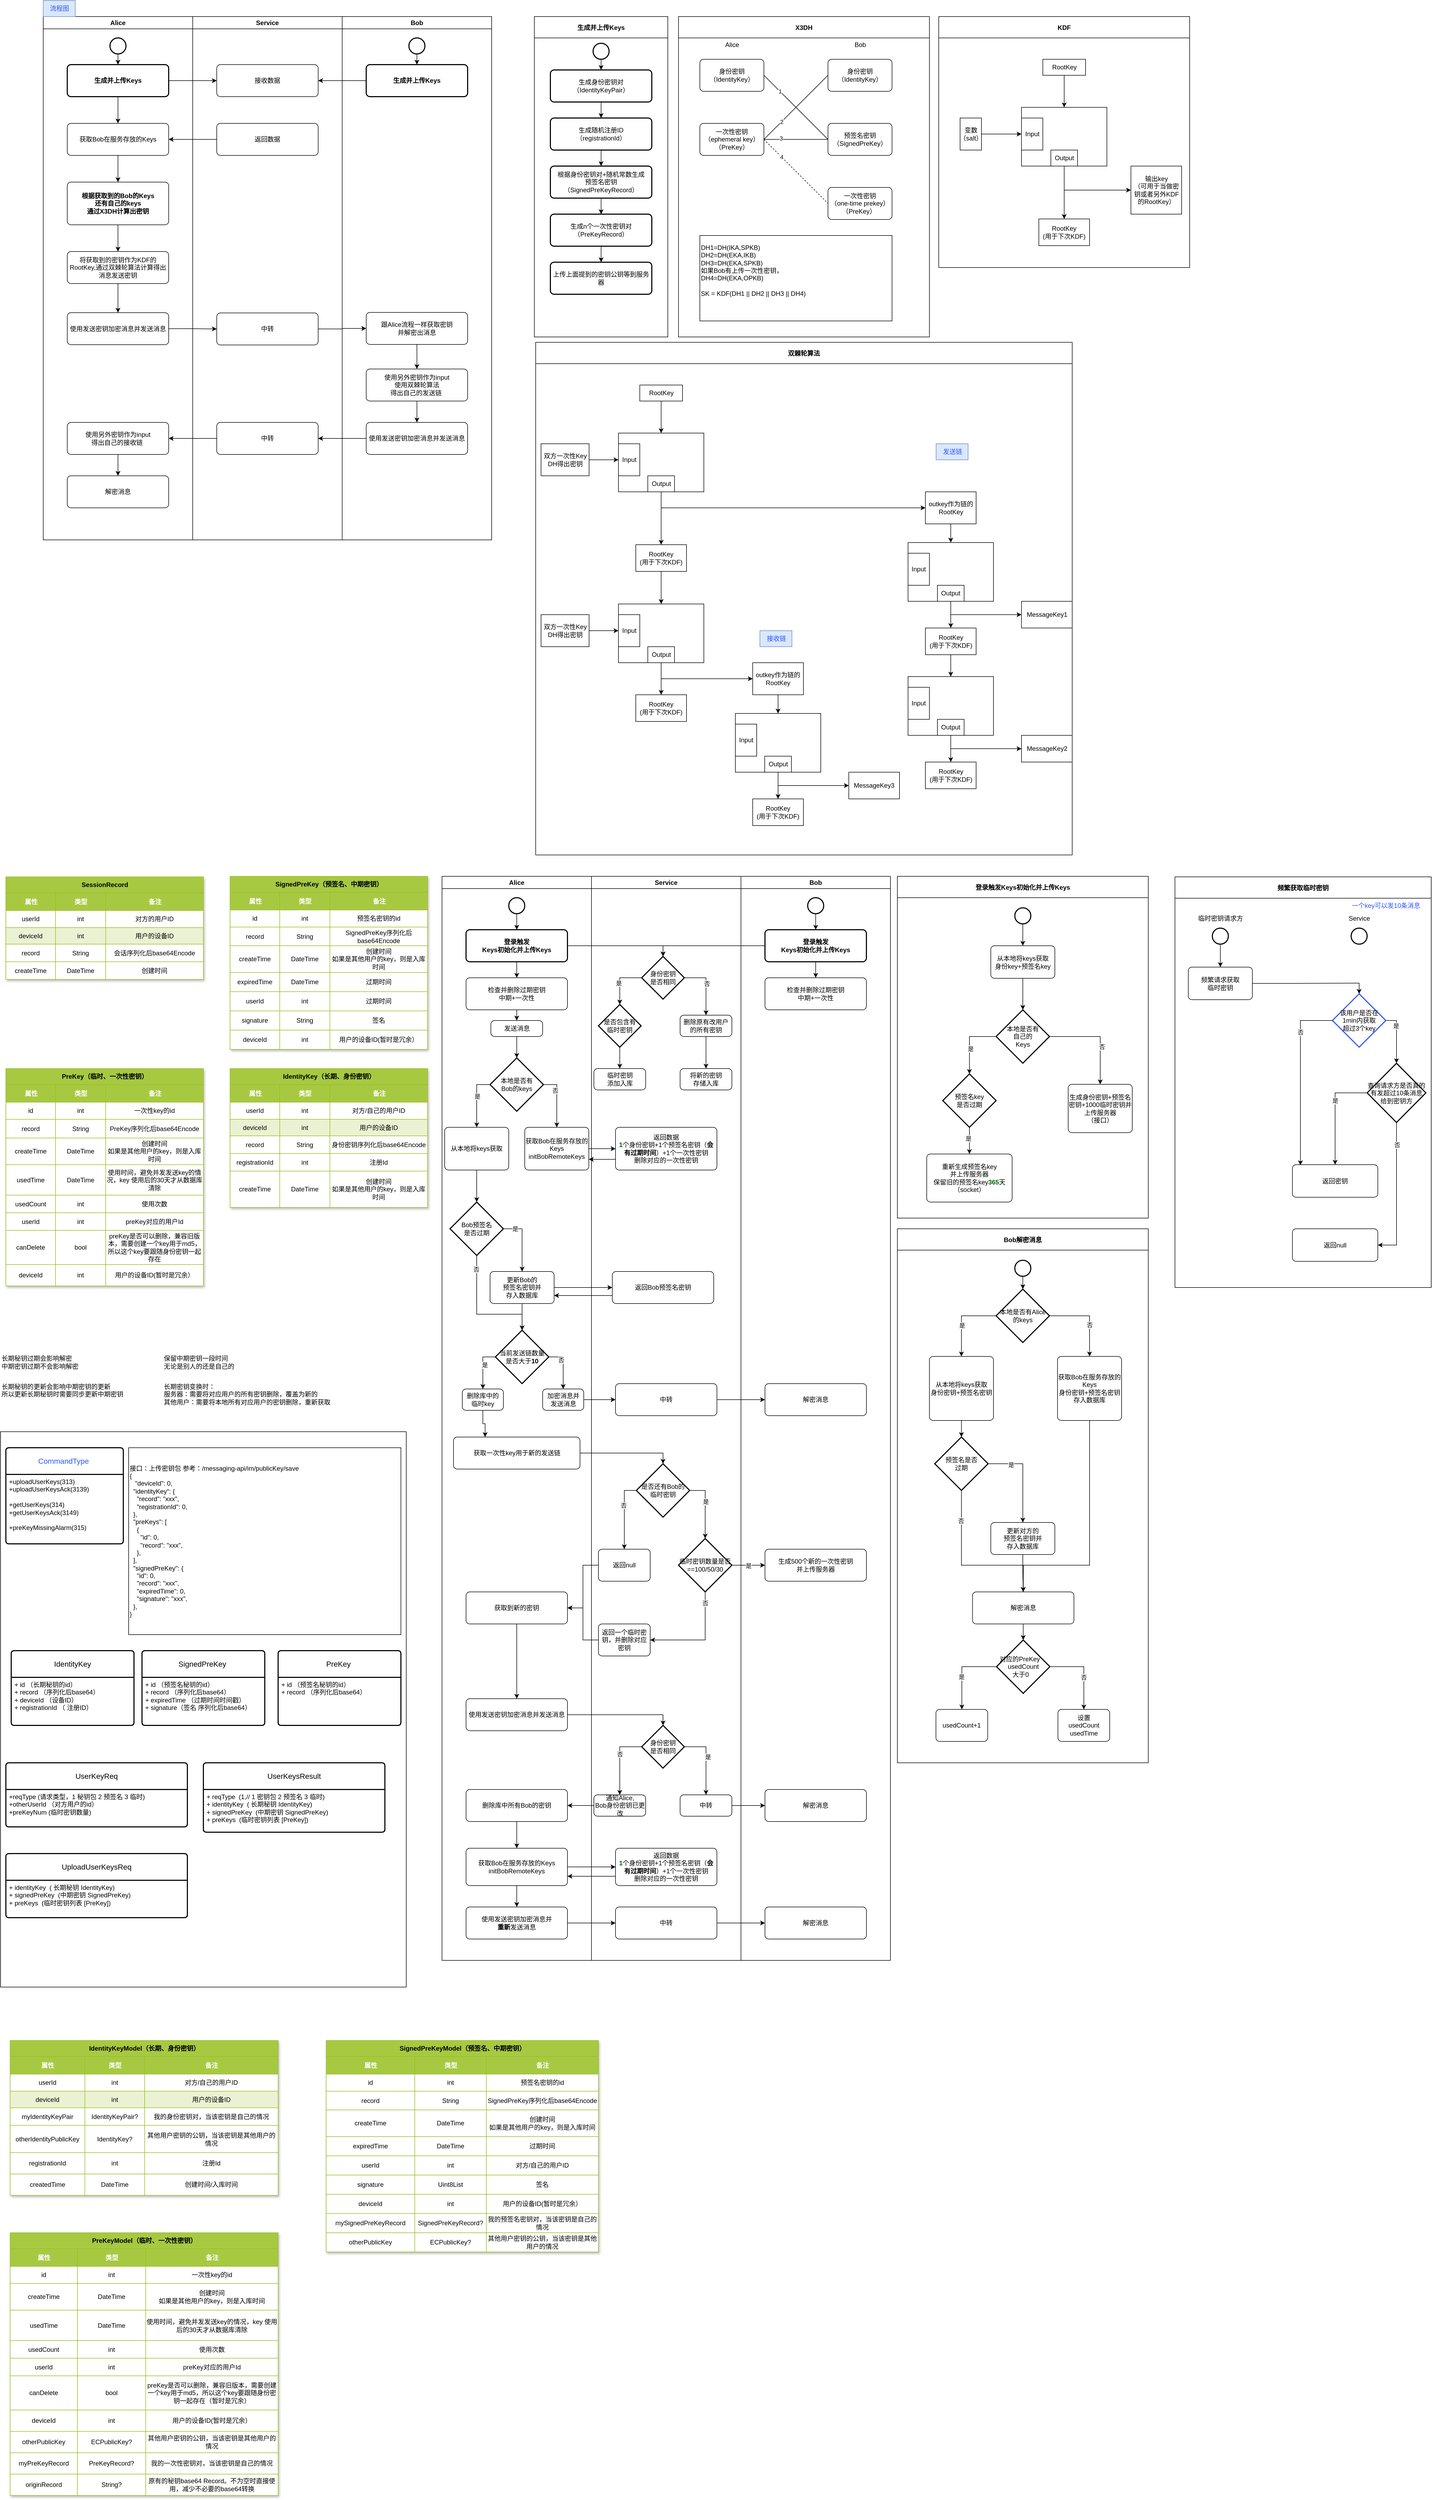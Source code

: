 <mxfile version="28.2.0" pages="3">
  <diagram name="Page-1" id="gE_Jl_AhiK2FuCOz425i">
    <mxGraphModel dx="8325" dy="3755" grid="1" gridSize="10" guides="1" tooltips="1" connect="1" arrows="1" fold="1" page="1" pageScale="1" pageWidth="827" pageHeight="1169" math="0" shadow="0">
      <root>
        <mxCell id="0" />
        <mxCell id="1" parent="0" />
        <mxCell id="V8p2LZqgIIOydE5HTveQ-61" value="生成并上传Keys" style="swimlane;startSize=40;horizontal=1;containerType=tree;" parent="1" vertex="1">
          <mxGeometry x="1000" y="30" width="250" height="600" as="geometry" />
        </mxCell>
        <mxCell id="V8p2LZqgIIOydE5HTveQ-67" style="edgeStyle=orthogonalEdgeStyle;rounded=0;orthogonalLoop=1;jettySize=auto;html=1;exitX=0.5;exitY=1;exitDx=0;exitDy=0;exitPerimeter=0;" parent="V8p2LZqgIIOydE5HTveQ-61" source="V8p2LZqgIIOydE5HTveQ-65" target="V8p2LZqgIIOydE5HTveQ-66" edge="1">
          <mxGeometry relative="1" as="geometry" />
        </mxCell>
        <mxCell id="V8p2LZqgIIOydE5HTveQ-65" value="" style="strokeWidth=2;html=1;shape=mxgraph.flowchart.start_2;whiteSpace=wrap;" parent="V8p2LZqgIIOydE5HTveQ-61" vertex="1">
          <mxGeometry x="110" y="50" width="30" height="30" as="geometry" />
        </mxCell>
        <mxCell id="V8p2LZqgIIOydE5HTveQ-69" style="edgeStyle=orthogonalEdgeStyle;rounded=0;orthogonalLoop=1;jettySize=auto;html=1;exitX=0.5;exitY=1;exitDx=0;exitDy=0;entryX=0.5;entryY=0;entryDx=0;entryDy=0;" parent="V8p2LZqgIIOydE5HTveQ-61" source="V8p2LZqgIIOydE5HTveQ-66" target="V8p2LZqgIIOydE5HTveQ-72" edge="1">
          <mxGeometry relative="1" as="geometry">
            <mxPoint x="180" y="220" as="targetPoint" />
          </mxGeometry>
        </mxCell>
        <mxCell id="V8p2LZqgIIOydE5HTveQ-66" value="生成身份密钥对&lt;div&gt;（IdentityKeyPair）&lt;/div&gt;" style="rounded=1;whiteSpace=wrap;html=1;absoluteArcSize=1;arcSize=14;strokeWidth=2;" parent="V8p2LZqgIIOydE5HTveQ-61" vertex="1">
          <mxGeometry x="30" y="100" width="190" height="60" as="geometry" />
        </mxCell>
        <mxCell id="V8p2LZqgIIOydE5HTveQ-71" style="edgeStyle=orthogonalEdgeStyle;rounded=0;orthogonalLoop=1;jettySize=auto;html=1;exitX=0.5;exitY=1;exitDx=0;exitDy=0;" parent="V8p2LZqgIIOydE5HTveQ-61" source="V8p2LZqgIIOydE5HTveQ-68" target="V8p2LZqgIIOydE5HTveQ-70" edge="1">
          <mxGeometry relative="1" as="geometry" />
        </mxCell>
        <mxCell id="V8p2LZqgIIOydE5HTveQ-68" value="根据身份密钥对+随机常数生成&lt;div&gt;预签名密钥（SignedPreKeyRecord）&lt;/div&gt;" style="rounded=1;whiteSpace=wrap;html=1;absoluteArcSize=1;arcSize=14;strokeWidth=2;" parent="V8p2LZqgIIOydE5HTveQ-61" vertex="1">
          <mxGeometry x="30" y="280" width="190" height="60" as="geometry" />
        </mxCell>
        <mxCell id="V8p2LZqgIIOydE5HTveQ-75" style="edgeStyle=orthogonalEdgeStyle;rounded=0;orthogonalLoop=1;jettySize=auto;html=1;exitX=0.5;exitY=1;exitDx=0;exitDy=0;" parent="V8p2LZqgIIOydE5HTveQ-61" source="V8p2LZqgIIOydE5HTveQ-70" target="V8p2LZqgIIOydE5HTveQ-74" edge="1">
          <mxGeometry relative="1" as="geometry" />
        </mxCell>
        <mxCell id="V8p2LZqgIIOydE5HTveQ-70" value="生成n个一次性密钥对&lt;br&gt;（PreKeyRecord）" style="rounded=1;whiteSpace=wrap;html=1;absoluteArcSize=1;arcSize=14;strokeWidth=2;" parent="V8p2LZqgIIOydE5HTveQ-61" vertex="1">
          <mxGeometry x="30" y="370" width="190" height="60" as="geometry" />
        </mxCell>
        <mxCell id="V8p2LZqgIIOydE5HTveQ-73" style="edgeStyle=orthogonalEdgeStyle;rounded=0;orthogonalLoop=1;jettySize=auto;html=1;exitX=0.5;exitY=1;exitDx=0;exitDy=0;" parent="V8p2LZqgIIOydE5HTveQ-61" source="V8p2LZqgIIOydE5HTveQ-72" target="V8p2LZqgIIOydE5HTveQ-68" edge="1">
          <mxGeometry relative="1" as="geometry" />
        </mxCell>
        <mxCell id="V8p2LZqgIIOydE5HTveQ-72" value="生成随机注册ID&lt;br&gt;（registrationId）" style="rounded=1;whiteSpace=wrap;html=1;absoluteArcSize=1;arcSize=14;strokeWidth=2;" parent="V8p2LZqgIIOydE5HTveQ-61" vertex="1">
          <mxGeometry x="30" y="190" width="190" height="60" as="geometry" />
        </mxCell>
        <mxCell id="V8p2LZqgIIOydE5HTveQ-74" value="上传上面提到的密钥公钥等到服务器" style="rounded=1;whiteSpace=wrap;html=1;absoluteArcSize=1;arcSize=14;strokeWidth=2;" parent="V8p2LZqgIIOydE5HTveQ-61" vertex="1">
          <mxGeometry x="30" y="460" width="190" height="60" as="geometry" />
        </mxCell>
        <mxCell id="V8p2LZqgIIOydE5HTveQ-86" value="" style="group" parent="1" vertex="1" connectable="0">
          <mxGeometry x="80" y="30" width="840" height="980" as="geometry" />
        </mxCell>
        <mxCell id="V8p2LZqgIIOydE5HTveQ-21" value="Alice" style="swimlane;whiteSpace=wrap" parent="V8p2LZqgIIOydE5HTveQ-86" vertex="1">
          <mxGeometry width="280" height="980" as="geometry" />
        </mxCell>
        <mxCell id="V8p2LZqgIIOydE5HTveQ-78" style="edgeStyle=orthogonalEdgeStyle;rounded=0;orthogonalLoop=1;jettySize=auto;html=1;exitX=0.5;exitY=1;exitDx=0;exitDy=0;exitPerimeter=0;" parent="V8p2LZqgIIOydE5HTveQ-21" source="V8p2LZqgIIOydE5HTveQ-60" target="V8p2LZqgIIOydE5HTveQ-77" edge="1">
          <mxGeometry relative="1" as="geometry" />
        </mxCell>
        <mxCell id="V8p2LZqgIIOydE5HTveQ-60" value="" style="strokeWidth=2;html=1;shape=mxgraph.flowchart.start_2;whiteSpace=wrap;" parent="V8p2LZqgIIOydE5HTveQ-21" vertex="1">
          <mxGeometry x="125" y="40" width="30" height="30" as="geometry" />
        </mxCell>
        <mxCell id="V8p2LZqgIIOydE5HTveQ-89" style="edgeStyle=orthogonalEdgeStyle;rounded=0;orthogonalLoop=1;jettySize=auto;html=1;exitX=0.5;exitY=1;exitDx=0;exitDy=0;" parent="V8p2LZqgIIOydE5HTveQ-21" source="V8p2LZqgIIOydE5HTveQ-77" target="V8p2LZqgIIOydE5HTveQ-85" edge="1">
          <mxGeometry relative="1" as="geometry" />
        </mxCell>
        <mxCell id="V8p2LZqgIIOydE5HTveQ-77" value="&lt;span style=&quot;font-weight: 700; text-wrap-mode: nowrap;&quot;&gt;生成并上传Keys&lt;/span&gt;" style="rounded=1;whiteSpace=wrap;html=1;absoluteArcSize=1;arcSize=14;strokeWidth=2;" parent="V8p2LZqgIIOydE5HTveQ-21" vertex="1">
          <mxGeometry x="45" y="90" width="190" height="60" as="geometry" />
        </mxCell>
        <mxCell id="xNrX6KRHu17jHrZVfqm7-13" style="edgeStyle=orthogonalEdgeStyle;rounded=0;orthogonalLoop=1;jettySize=auto;html=1;exitX=0.5;exitY=1;exitDx=0;exitDy=0;" parent="V8p2LZqgIIOydE5HTveQ-21" source="V8p2LZqgIIOydE5HTveQ-85" target="xNrX6KRHu17jHrZVfqm7-12" edge="1">
          <mxGeometry relative="1" as="geometry" />
        </mxCell>
        <mxCell id="V8p2LZqgIIOydE5HTveQ-85" value="获取Bob在服务存放的Keys" style="rounded=1;whiteSpace=wrap;html=1;absoluteArcSize=1;arcSize=14;strokeWidth=1;" parent="V8p2LZqgIIOydE5HTveQ-21" vertex="1">
          <mxGeometry x="45" y="200" width="190" height="60" as="geometry" />
        </mxCell>
        <mxCell id="xNrX6KRHu17jHrZVfqm7-153" style="edgeStyle=orthogonalEdgeStyle;rounded=0;orthogonalLoop=1;jettySize=auto;html=1;exitX=0.5;exitY=1;exitDx=0;exitDy=0;" parent="V8p2LZqgIIOydE5HTveQ-21" source="xNrX6KRHu17jHrZVfqm7-12" target="xNrX6KRHu17jHrZVfqm7-152" edge="1">
          <mxGeometry relative="1" as="geometry" />
        </mxCell>
        <mxCell id="xNrX6KRHu17jHrZVfqm7-12" value="&lt;b&gt;根据获取到的Bob的Keys&lt;br&gt;还有自己的keys&lt;br&gt;通过X3DH计算出密钥&lt;/b&gt;" style="rounded=1;whiteSpace=wrap;html=1;absoluteArcSize=1;arcSize=14;strokeWidth=1;" parent="V8p2LZqgIIOydE5HTveQ-21" vertex="1">
          <mxGeometry x="45" y="310" width="190" height="80" as="geometry" />
        </mxCell>
        <mxCell id="xNrX6KRHu17jHrZVfqm7-155" style="edgeStyle=orthogonalEdgeStyle;rounded=0;orthogonalLoop=1;jettySize=auto;html=1;" parent="V8p2LZqgIIOydE5HTveQ-21" source="xNrX6KRHu17jHrZVfqm7-152" target="xNrX6KRHu17jHrZVfqm7-154" edge="1">
          <mxGeometry relative="1" as="geometry" />
        </mxCell>
        <mxCell id="xNrX6KRHu17jHrZVfqm7-152" value="将获取到的密钥作为KDF的RootKey,通过双棘轮算法计算得出消息发送密钥" style="rounded=1;whiteSpace=wrap;html=1;absoluteArcSize=1;arcSize=14;strokeWidth=1;" parent="V8p2LZqgIIOydE5HTveQ-21" vertex="1">
          <mxGeometry x="45" y="440" width="190" height="60" as="geometry" />
        </mxCell>
        <mxCell id="xNrX6KRHu17jHrZVfqm7-154" value="使用发送密钥加密消息并发送消息" style="rounded=1;whiteSpace=wrap;html=1;absoluteArcSize=1;arcSize=14;strokeWidth=1;" parent="V8p2LZqgIIOydE5HTveQ-21" vertex="1">
          <mxGeometry x="45" y="554.5" width="190" height="60" as="geometry" />
        </mxCell>
        <mxCell id="xNrX6KRHu17jHrZVfqm7-169" style="edgeStyle=orthogonalEdgeStyle;rounded=0;orthogonalLoop=1;jettySize=auto;html=1;" parent="V8p2LZqgIIOydE5HTveQ-21" source="xNrX6KRHu17jHrZVfqm7-166" target="xNrX6KRHu17jHrZVfqm7-168" edge="1">
          <mxGeometry relative="1" as="geometry" />
        </mxCell>
        <mxCell id="xNrX6KRHu17jHrZVfqm7-166" value="使用另外密钥作为input&lt;div&gt;得出自己的接收链&amp;nbsp;&lt;/div&gt;" style="rounded=1;whiteSpace=wrap;html=1;absoluteArcSize=1;arcSize=14;strokeWidth=1;" parent="V8p2LZqgIIOydE5HTveQ-21" vertex="1">
          <mxGeometry x="45" y="760" width="190" height="60" as="geometry" />
        </mxCell>
        <mxCell id="xNrX6KRHu17jHrZVfqm7-168" value="解密消息" style="rounded=1;whiteSpace=wrap;html=1;absoluteArcSize=1;arcSize=14;strokeWidth=1;" parent="V8p2LZqgIIOydE5HTveQ-21" vertex="1">
          <mxGeometry x="45" y="860" width="190" height="60" as="geometry" />
        </mxCell>
        <mxCell id="V8p2LZqgIIOydE5HTveQ-30" value="Service" style="swimlane;whiteSpace=wrap;startSize=23;" parent="V8p2LZqgIIOydE5HTveQ-86" vertex="1">
          <mxGeometry x="280" width="280" height="980" as="geometry" />
        </mxCell>
        <mxCell id="V8p2LZqgIIOydE5HTveQ-81" value="接收数据" style="rounded=1;whiteSpace=wrap;html=1;absoluteArcSize=1;arcSize=14;strokeWidth=1;" parent="V8p2LZqgIIOydE5HTveQ-30" vertex="1">
          <mxGeometry x="45" y="90" width="190" height="60" as="geometry" />
        </mxCell>
        <mxCell id="V8p2LZqgIIOydE5HTveQ-87" value="返回数据" style="rounded=1;whiteSpace=wrap;html=1;absoluteArcSize=1;arcSize=14;strokeWidth=1;" parent="V8p2LZqgIIOydE5HTveQ-30" vertex="1">
          <mxGeometry x="45" y="200" width="190" height="60" as="geometry" />
        </mxCell>
        <mxCell id="xNrX6KRHu17jHrZVfqm7-156" value="中转" style="rounded=1;whiteSpace=wrap;html=1;absoluteArcSize=1;arcSize=14;strokeWidth=1;" parent="V8p2LZqgIIOydE5HTveQ-30" vertex="1">
          <mxGeometry x="45" y="555" width="190" height="60" as="geometry" />
        </mxCell>
        <mxCell id="xNrX6KRHu17jHrZVfqm7-164" value="中转" style="rounded=1;whiteSpace=wrap;html=1;absoluteArcSize=1;arcSize=14;strokeWidth=1;" parent="V8p2LZqgIIOydE5HTveQ-30" vertex="1">
          <mxGeometry x="45" y="760" width="190" height="60" as="geometry" />
        </mxCell>
        <mxCell id="V8p2LZqgIIOydE5HTveQ-49" value="Bob" style="swimlane;whiteSpace=wrap" parent="V8p2LZqgIIOydE5HTveQ-86" vertex="1">
          <mxGeometry x="560" width="280" height="980" as="geometry" />
        </mxCell>
        <mxCell id="V8p2LZqgIIOydE5HTveQ-79" style="edgeStyle=orthogonalEdgeStyle;rounded=0;orthogonalLoop=1;jettySize=auto;html=1;exitX=0.5;exitY=1;exitDx=0;exitDy=0;exitPerimeter=0;" parent="V8p2LZqgIIOydE5HTveQ-49" source="V8p2LZqgIIOydE5HTveQ-58" target="V8p2LZqgIIOydE5HTveQ-76" edge="1">
          <mxGeometry relative="1" as="geometry" />
        </mxCell>
        <mxCell id="V8p2LZqgIIOydE5HTveQ-58" value="" style="strokeWidth=2;html=1;shape=mxgraph.flowchart.start_2;whiteSpace=wrap;" parent="V8p2LZqgIIOydE5HTveQ-49" vertex="1">
          <mxGeometry x="125" y="40" width="30" height="30" as="geometry" />
        </mxCell>
        <mxCell id="V8p2LZqgIIOydE5HTveQ-76" value="&lt;span style=&quot;font-weight: 700; text-wrap-mode: nowrap;&quot;&gt;生成并上传Keys&lt;/span&gt;" style="rounded=1;whiteSpace=wrap;html=1;absoluteArcSize=1;arcSize=14;strokeWidth=2;" parent="V8p2LZqgIIOydE5HTveQ-49" vertex="1">
          <mxGeometry x="45" y="90" width="190" height="60" as="geometry" />
        </mxCell>
        <mxCell id="xNrX6KRHu17jHrZVfqm7-161" style="edgeStyle=orthogonalEdgeStyle;rounded=0;orthogonalLoop=1;jettySize=auto;html=1;" parent="V8p2LZqgIIOydE5HTveQ-49" source="xNrX6KRHu17jHrZVfqm7-158" target="xNrX6KRHu17jHrZVfqm7-160" edge="1">
          <mxGeometry relative="1" as="geometry" />
        </mxCell>
        <mxCell id="xNrX6KRHu17jHrZVfqm7-158" value="跟Alice流程一样获取密钥&lt;div&gt;并解密出消息&lt;/div&gt;" style="rounded=1;whiteSpace=wrap;html=1;absoluteArcSize=1;arcSize=14;strokeWidth=1;" parent="V8p2LZqgIIOydE5HTveQ-49" vertex="1">
          <mxGeometry x="45" y="554" width="190" height="60" as="geometry" />
        </mxCell>
        <mxCell id="xNrX6KRHu17jHrZVfqm7-163" style="edgeStyle=orthogonalEdgeStyle;rounded=0;orthogonalLoop=1;jettySize=auto;html=1;" parent="V8p2LZqgIIOydE5HTveQ-49" source="xNrX6KRHu17jHrZVfqm7-160" target="xNrX6KRHu17jHrZVfqm7-162" edge="1">
          <mxGeometry relative="1" as="geometry" />
        </mxCell>
        <mxCell id="xNrX6KRHu17jHrZVfqm7-160" value="使用另外密钥作为input&lt;div&gt;使用双棘轮算法&lt;br&gt;&lt;div&gt;得出自己的发送链&amp;nbsp;&lt;/div&gt;&lt;/div&gt;" style="rounded=1;whiteSpace=wrap;html=1;absoluteArcSize=1;arcSize=14;strokeWidth=1;" parent="V8p2LZqgIIOydE5HTveQ-49" vertex="1">
          <mxGeometry x="45" y="660" width="190" height="60" as="geometry" />
        </mxCell>
        <mxCell id="xNrX6KRHu17jHrZVfqm7-162" value="使用发送密钥加密消息并发送消息" style="rounded=1;whiteSpace=wrap;html=1;absoluteArcSize=1;arcSize=14;strokeWidth=1;" parent="V8p2LZqgIIOydE5HTveQ-49" vertex="1">
          <mxGeometry x="45" y="760" width="190" height="60" as="geometry" />
        </mxCell>
        <mxCell id="V8p2LZqgIIOydE5HTveQ-83" style="edgeStyle=orthogonalEdgeStyle;rounded=0;orthogonalLoop=1;jettySize=auto;html=1;exitX=1;exitY=0.5;exitDx=0;exitDy=0;" parent="V8p2LZqgIIOydE5HTveQ-86" source="V8p2LZqgIIOydE5HTveQ-77" target="V8p2LZqgIIOydE5HTveQ-81" edge="1">
          <mxGeometry relative="1" as="geometry" />
        </mxCell>
        <mxCell id="V8p2LZqgIIOydE5HTveQ-82" style="edgeStyle=orthogonalEdgeStyle;rounded=0;orthogonalLoop=1;jettySize=auto;html=1;exitX=0;exitY=0.5;exitDx=0;exitDy=0;" parent="V8p2LZqgIIOydE5HTveQ-86" source="V8p2LZqgIIOydE5HTveQ-76" target="V8p2LZqgIIOydE5HTveQ-81" edge="1">
          <mxGeometry relative="1" as="geometry" />
        </mxCell>
        <mxCell id="V8p2LZqgIIOydE5HTveQ-88" style="edgeStyle=orthogonalEdgeStyle;rounded=0;orthogonalLoop=1;jettySize=auto;html=1;exitX=0;exitY=0.5;exitDx=0;exitDy=0;" parent="V8p2LZqgIIOydE5HTveQ-86" source="V8p2LZqgIIOydE5HTveQ-87" target="V8p2LZqgIIOydE5HTveQ-85" edge="1">
          <mxGeometry relative="1" as="geometry" />
        </mxCell>
        <mxCell id="xNrX6KRHu17jHrZVfqm7-157" style="edgeStyle=orthogonalEdgeStyle;rounded=0;orthogonalLoop=1;jettySize=auto;html=1;" parent="V8p2LZqgIIOydE5HTveQ-86" source="xNrX6KRHu17jHrZVfqm7-154" target="xNrX6KRHu17jHrZVfqm7-156" edge="1">
          <mxGeometry relative="1" as="geometry" />
        </mxCell>
        <mxCell id="xNrX6KRHu17jHrZVfqm7-159" style="edgeStyle=orthogonalEdgeStyle;rounded=0;orthogonalLoop=1;jettySize=auto;html=1;exitX=1;exitY=0.5;exitDx=0;exitDy=0;" parent="V8p2LZqgIIOydE5HTveQ-86" source="xNrX6KRHu17jHrZVfqm7-156" target="xNrX6KRHu17jHrZVfqm7-158" edge="1">
          <mxGeometry relative="1" as="geometry" />
        </mxCell>
        <mxCell id="xNrX6KRHu17jHrZVfqm7-165" style="edgeStyle=orthogonalEdgeStyle;rounded=0;orthogonalLoop=1;jettySize=auto;html=1;" parent="V8p2LZqgIIOydE5HTveQ-86" source="xNrX6KRHu17jHrZVfqm7-162" target="xNrX6KRHu17jHrZVfqm7-164" edge="1">
          <mxGeometry relative="1" as="geometry" />
        </mxCell>
        <mxCell id="xNrX6KRHu17jHrZVfqm7-167" style="edgeStyle=orthogonalEdgeStyle;rounded=0;orthogonalLoop=1;jettySize=auto;html=1;" parent="V8p2LZqgIIOydE5HTveQ-86" source="xNrX6KRHu17jHrZVfqm7-164" target="xNrX6KRHu17jHrZVfqm7-166" edge="1">
          <mxGeometry relative="1" as="geometry" />
        </mxCell>
        <mxCell id="V8p2LZqgIIOydE5HTveQ-91" value="X3DH" style="swimlane;startSize=40;horizontal=1;containerType=tree;" parent="1" vertex="1">
          <mxGeometry x="1270" y="30" width="470" height="600" as="geometry" />
        </mxCell>
        <mxCell id="xNrX6KRHu17jHrZVfqm7-1" style="rounded=0;orthogonalLoop=1;jettySize=auto;html=1;exitX=1;exitY=0.5;exitDx=0;exitDy=0;entryX=0;entryY=0.5;entryDx=0;entryDy=0;endArrow=none;startFill=0;" parent="V8p2LZqgIIOydE5HTveQ-91" source="V8p2LZqgIIOydE5HTveQ-103" target="V8p2LZqgIIOydE5HTveQ-106" edge="1">
          <mxGeometry relative="1" as="geometry" />
        </mxCell>
        <mxCell id="xNrX6KRHu17jHrZVfqm7-2" value="1" style="edgeLabel;html=1;align=center;verticalAlign=middle;resizable=0;points=[];" parent="xNrX6KRHu17jHrZVfqm7-1" vertex="1" connectable="0">
          <mxGeometry x="-0.09" y="2" relative="1" as="geometry">
            <mxPoint x="-26" y="-23" as="offset" />
          </mxGeometry>
        </mxCell>
        <mxCell id="V8p2LZqgIIOydE5HTveQ-103" value="身份密钥&lt;br&gt;（IdentityKey）" style="rounded=1;whiteSpace=wrap;html=1;absoluteArcSize=1;arcSize=14;strokeWidth=1;" parent="V8p2LZqgIIOydE5HTveQ-91" vertex="1">
          <mxGeometry x="40" y="80" width="120" height="60" as="geometry" />
        </mxCell>
        <mxCell id="V8p2LZqgIIOydE5HTveQ-104" value="身份密钥&lt;br&gt;（IdentityKey）" style="rounded=1;whiteSpace=wrap;html=1;absoluteArcSize=1;arcSize=14;strokeWidth=1;" parent="V8p2LZqgIIOydE5HTveQ-91" vertex="1">
          <mxGeometry x="280" y="80" width="120" height="60" as="geometry" />
        </mxCell>
        <mxCell id="xNrX6KRHu17jHrZVfqm7-5" style="rounded=0;orthogonalLoop=1;jettySize=auto;html=1;exitX=1;exitY=0.5;exitDx=0;exitDy=0;entryX=0;entryY=0.5;entryDx=0;entryDy=0;endArrow=none;startFill=0;" parent="V8p2LZqgIIOydE5HTveQ-91" source="V8p2LZqgIIOydE5HTveQ-105" target="V8p2LZqgIIOydE5HTveQ-104" edge="1">
          <mxGeometry relative="1" as="geometry" />
        </mxCell>
        <mxCell id="xNrX6KRHu17jHrZVfqm7-6" value="2" style="edgeLabel;html=1;align=center;verticalAlign=middle;resizable=0;points=[];" parent="xNrX6KRHu17jHrZVfqm7-5" vertex="1" connectable="0">
          <mxGeometry x="-0.446" relative="1" as="geometry">
            <mxPoint as="offset" />
          </mxGeometry>
        </mxCell>
        <mxCell id="xNrX6KRHu17jHrZVfqm7-9" style="rounded=0;orthogonalLoop=1;jettySize=auto;html=1;exitX=1;exitY=0.5;exitDx=0;exitDy=0;entryX=0;entryY=0.5;entryDx=0;entryDy=0;endArrow=none;startFill=0;dashed=1;" parent="V8p2LZqgIIOydE5HTveQ-91" source="V8p2LZqgIIOydE5HTveQ-105" target="V8p2LZqgIIOydE5HTveQ-107" edge="1">
          <mxGeometry relative="1" as="geometry" />
        </mxCell>
        <mxCell id="xNrX6KRHu17jHrZVfqm7-10" value="4" style="edgeLabel;html=1;align=center;verticalAlign=middle;resizable=0;points=[];" parent="xNrX6KRHu17jHrZVfqm7-9" vertex="1" connectable="0">
          <mxGeometry x="-0.45" relative="1" as="geometry">
            <mxPoint as="offset" />
          </mxGeometry>
        </mxCell>
        <mxCell id="V8p2LZqgIIOydE5HTveQ-105" value="一次性密钥&lt;br&gt;（ephemeral key）&lt;br&gt;&lt;div&gt;（PreKey）&lt;/div&gt;" style="rounded=1;whiteSpace=wrap;html=1;absoluteArcSize=1;arcSize=14;strokeWidth=1;" parent="V8p2LZqgIIOydE5HTveQ-91" vertex="1">
          <mxGeometry x="40" y="200" width="120" height="60" as="geometry" />
        </mxCell>
        <mxCell id="V8p2LZqgIIOydE5HTveQ-106" value="预签名密钥&lt;br&gt;（SignedPreKey）" style="rounded=1;whiteSpace=wrap;html=1;absoluteArcSize=1;arcSize=14;strokeWidth=1;" parent="V8p2LZqgIIOydE5HTveQ-91" vertex="1">
          <mxGeometry x="280" y="200" width="120" height="60" as="geometry" />
        </mxCell>
        <mxCell id="V8p2LZqgIIOydE5HTveQ-107" value="一次性密钥&lt;div&gt;&lt;span class=&quot;eusoft-eudic-chrome-extension-translate-content eusoft-eudic-chrome-extension-translate-content-style-italic quote&quot;&gt;（one-time prekey）&lt;br class=&quot;ng-star-inserted&quot;&gt;&lt;span class=&quot;eusoft-eudic-chrome-extension-translate-topbottom-space ng-star-inserted&quot;&gt;&lt;/span&gt;&lt;span class=&quot;eusoft-eudic-chrome-extension-translate-topbottom-space ng-star-inserted&quot;&gt;&lt;/span&gt;&lt;span class=&quot;eusoft-eudic-translate-loading-tag&quot;&gt;&lt;/span&gt;&lt;/span&gt;&lt;div data-eusoft-did-translate-attribute-en=&quot;1&quot;&gt;（PreKey）&lt;span class=&quot;eusoft-eudic-chrome-extension-translate-content eusoft-eudic-chrome-extension-translate-content-style-italic quote&quot;&gt;&lt;span class=&quot;eusoft-eudic-chrome-extension-translate-white-space ng-star-inserted&quot;&gt;&amp;nbsp;&lt;/span&gt;&lt;span class=&quot;eusoft-eudic-translate-loading-tag&quot;&gt;&lt;/span&gt;&lt;/span&gt;&lt;/div&gt;&lt;/div&gt;" style="rounded=1;whiteSpace=wrap;html=1;absoluteArcSize=1;arcSize=14;strokeWidth=1;" parent="V8p2LZqgIIOydE5HTveQ-91" vertex="1">
          <mxGeometry x="280" y="320" width="120" height="60" as="geometry" />
        </mxCell>
        <mxCell id="V8p2LZqgIIOydE5HTveQ-108" value="Alice" style="text;html=1;align=center;verticalAlign=middle;resizable=0;points=[];autosize=1;strokeColor=none;fillColor=none;" parent="V8p2LZqgIIOydE5HTveQ-91" vertex="1">
          <mxGeometry x="75" y="38" width="50" height="30" as="geometry" />
        </mxCell>
        <mxCell id="V8p2LZqgIIOydE5HTveQ-109" value="Bob" style="text;html=1;align=center;verticalAlign=middle;resizable=0;points=[];autosize=1;strokeColor=none;fillColor=none;" parent="V8p2LZqgIIOydE5HTveQ-91" vertex="1">
          <mxGeometry x="320" y="38" width="40" height="30" as="geometry" />
        </mxCell>
        <mxCell id="xNrX6KRHu17jHrZVfqm7-7" style="rounded=0;orthogonalLoop=1;jettySize=auto;html=1;exitX=1;exitY=0.5;exitDx=0;exitDy=0;endArrow=none;startFill=0;entryX=0;entryY=0.5;entryDx=0;entryDy=0;" parent="V8p2LZqgIIOydE5HTveQ-91" source="V8p2LZqgIIOydE5HTveQ-105" target="V8p2LZqgIIOydE5HTveQ-106" edge="1">
          <mxGeometry relative="1" as="geometry">
            <mxPoint x="260" y="240" as="targetPoint" />
          </mxGeometry>
        </mxCell>
        <mxCell id="xNrX6KRHu17jHrZVfqm7-8" value="3" style="edgeLabel;html=1;align=center;verticalAlign=middle;resizable=0;points=[];" parent="xNrX6KRHu17jHrZVfqm7-7" vertex="1" connectable="0">
          <mxGeometry x="-0.473" y="2" relative="1" as="geometry">
            <mxPoint as="offset" />
          </mxGeometry>
        </mxCell>
        <mxCell id="xNrX6KRHu17jHrZVfqm7-11" value="DH1=DH(IKA,SPKB)&lt;br&gt;DH2=DH(EKA,IKB)&lt;div&gt;DH3=DH(EKA,SPKB)&lt;/div&gt;&lt;div&gt;如果Bob有上传一次性密钥，&lt;/div&gt;&lt;div data-eusoft-did-translate-attribute-en=&quot;1&quot;&gt;DH4=DH(EKA,OPKB)&lt;span style=&quot;display: none !important;&quot; class=&quot;eusoft-eudic-chrome-extension-translate-content eusoft-eudic-chrome-extension-translate-content-style-italic quote&quot;&gt;&lt;span class=&quot;eusoft-eudic-chrome-extension-translate-white-space ng-star-inserted&quot;&gt;&amp;nbsp;&lt;/span&gt;&lt;span style=&quot;text-decoration-color: rgb(32, 33, 36); font-size: 0.8em !important;&quot; class=&quot;eusoft-eudic-chrome-extension-translate-item eusoft-eudic-chrome-extension-translate-inner-content ng-star-inserted&quot;&gt;&lt;span&gt;DH4=DH（EKA，OK）&lt;/span&gt;&lt;/span&gt;&lt;/span&gt;&lt;/div&gt;&lt;div data-eusoft-did-translate-attribute-en=&quot;1&quot;&gt;&lt;br&gt;&lt;/div&gt;&lt;div data-eusoft-did-translate-attribute-en=&quot;1&quot;&gt;SK = KDF(DH1 || DH2 || DH3 || DH4)&lt;/div&gt;&lt;div data-eusoft-did-translate-attribute-en=&quot;1&quot;&gt;&lt;br&gt;&lt;/div&gt;&lt;div&gt;&lt;div&gt;&lt;br&gt;&lt;/div&gt;&lt;/div&gt;" style="whiteSpace=wrap;html=1;align=left;" parent="V8p2LZqgIIOydE5HTveQ-91" vertex="1">
          <mxGeometry x="40" y="410" width="360" height="160" as="geometry" />
        </mxCell>
        <mxCell id="xNrX6KRHu17jHrZVfqm7-14" value="KDF" style="swimlane;startSize=40;horizontal=1;containerType=tree;" parent="1" vertex="1">
          <mxGeometry x="1757.5" y="30" width="470" height="470" as="geometry" />
        </mxCell>
        <mxCell id="xNrX6KRHu17jHrZVfqm7-35" style="edgeStyle=orthogonalEdgeStyle;rounded=0;orthogonalLoop=1;jettySize=auto;html=1;exitX=0.5;exitY=1;exitDx=0;exitDy=0;entryX=0.5;entryY=0;entryDx=0;entryDy=0;" parent="xNrX6KRHu17jHrZVfqm7-14" source="xNrX6KRHu17jHrZVfqm7-32" target="xNrX6KRHu17jHrZVfqm7-30" edge="1">
          <mxGeometry relative="1" as="geometry" />
        </mxCell>
        <mxCell id="xNrX6KRHu17jHrZVfqm7-32" value="RootKey" style="whiteSpace=wrap;html=1;" parent="xNrX6KRHu17jHrZVfqm7-14" vertex="1">
          <mxGeometry x="195" y="80" width="80" height="30" as="geometry" />
        </mxCell>
        <mxCell id="xNrX6KRHu17jHrZVfqm7-40" style="edgeStyle=orthogonalEdgeStyle;rounded=0;orthogonalLoop=1;jettySize=auto;html=1;exitX=1;exitY=0.5;exitDx=0;exitDy=0;entryX=0;entryY=0.5;entryDx=0;entryDy=0;" parent="xNrX6KRHu17jHrZVfqm7-14" source="xNrX6KRHu17jHrZVfqm7-39" target="xNrX6KRHu17jHrZVfqm7-36" edge="1">
          <mxGeometry relative="1" as="geometry" />
        </mxCell>
        <mxCell id="xNrX6KRHu17jHrZVfqm7-39" value="变数&lt;br&gt;（salt）" style="whiteSpace=wrap;html=1;" parent="xNrX6KRHu17jHrZVfqm7-14" vertex="1">
          <mxGeometry x="40" y="190" width="40" height="60" as="geometry" />
        </mxCell>
        <mxCell id="xNrX6KRHu17jHrZVfqm7-41" value="" style="group" parent="xNrX6KRHu17jHrZVfqm7-14" vertex="1" connectable="0">
          <mxGeometry x="155" y="170" width="160" height="110" as="geometry" />
        </mxCell>
        <mxCell id="xNrX6KRHu17jHrZVfqm7-30" value="" style="whiteSpace=wrap;html=1;" parent="xNrX6KRHu17jHrZVfqm7-41" vertex="1">
          <mxGeometry width="160" height="110" as="geometry" />
        </mxCell>
        <mxCell id="xNrX6KRHu17jHrZVfqm7-36" value="Input" style="whiteSpace=wrap;html=1;" parent="xNrX6KRHu17jHrZVfqm7-41" vertex="1">
          <mxGeometry y="20" width="40" height="60" as="geometry" />
        </mxCell>
        <mxCell id="xNrX6KRHu17jHrZVfqm7-37" value="Output" style="whiteSpace=wrap;html=1;" parent="xNrX6KRHu17jHrZVfqm7-41" vertex="1">
          <mxGeometry x="55" y="80" width="50" height="30" as="geometry" />
        </mxCell>
        <mxCell id="xNrX6KRHu17jHrZVfqm7-42" value="RootKey&lt;div&gt;(用于下次KDF)&lt;span style=&quot;display: none !important;&quot; class=&quot;eusoft-eudic-chrome-extension-translate-content eusoft-eudic-chrome-extension-translate-content-style-italic quote&quot;&gt;&lt;span class=&quot;eusoft-eudic-chrome-extension-translate-white-space ng-star-inserted&quot;&gt;&amp;nbsp;&lt;/span&gt;&lt;span style=&quot;text-decoration-color: #202124FF !important; font-size: 0.8em !important;&quot; class=&quot;eusoft-eudic-chrome-extension-translate-item eusoft-eudic-chrome-extension-translate-inner-content ng-star-inserted&quot;&gt;&lt;span&gt;根键&lt;/span&gt;&lt;/span&gt;&lt;/span&gt;&lt;/div&gt;" style="whiteSpace=wrap;html=1;" parent="xNrX6KRHu17jHrZVfqm7-14" vertex="1">
          <mxGeometry x="187.5" y="379" width="95" height="50" as="geometry" />
        </mxCell>
        <mxCell id="xNrX6KRHu17jHrZVfqm7-43" style="edgeStyle=orthogonalEdgeStyle;rounded=0;orthogonalLoop=1;jettySize=auto;html=1;exitX=0.5;exitY=1;exitDx=0;exitDy=0;" parent="xNrX6KRHu17jHrZVfqm7-14" source="xNrX6KRHu17jHrZVfqm7-37" target="xNrX6KRHu17jHrZVfqm7-42" edge="1">
          <mxGeometry relative="1" as="geometry">
            <Array as="points">
              <mxPoint x="235" y="340" />
              <mxPoint x="235" y="340" />
            </Array>
          </mxGeometry>
        </mxCell>
        <mxCell id="xNrX6KRHu17jHrZVfqm7-57" value="输出key&lt;div&gt;&lt;span style=&quot;display: none !important;&quot; class=&quot;eusoft-eudic-chrome-extension-translate-content eusoft-eudic-chrome-extension-translate-content-style-italic quote&quot;&gt;&lt;span class=&quot;eusoft-eudic-chrome-extension-translate-white-space ng-star-inserted&quot;&gt;&amp;nbsp;&lt;/span&gt;&lt;span style=&quot;text-decoration-color: rgb(32, 33, 36); font-size: 0.8em !important;&quot; class=&quot;eusoft-eudic-chrome-extension-translate-item eusoft-eudic-chrome-extension-translate-inner-content ng-star-inserted&quot;&gt;&lt;span&gt;根键&lt;/span&gt;&lt;/span&gt;&lt;/span&gt;&lt;/div&gt;&lt;div&gt;（可用于当做密钥或者另外KDF的RootKey）&lt;/div&gt;" style="whiteSpace=wrap;html=1;" parent="xNrX6KRHu17jHrZVfqm7-14" vertex="1">
          <mxGeometry x="360" y="280" width="95" height="90" as="geometry" />
        </mxCell>
        <mxCell id="xNrX6KRHu17jHrZVfqm7-58" style="edgeStyle=orthogonalEdgeStyle;rounded=0;orthogonalLoop=1;jettySize=auto;html=1;entryX=0;entryY=0.5;entryDx=0;entryDy=0;" parent="xNrX6KRHu17jHrZVfqm7-14" source="xNrX6KRHu17jHrZVfqm7-30" target="xNrX6KRHu17jHrZVfqm7-57" edge="1">
          <mxGeometry relative="1" as="geometry">
            <mxPoint x="310" y="320" as="targetPoint" />
            <Array as="points">
              <mxPoint x="235" y="325" />
            </Array>
          </mxGeometry>
        </mxCell>
        <mxCell id="xNrX6KRHu17jHrZVfqm7-59" value="双棘轮算法" style="swimlane;startSize=40;horizontal=1;containerType=tree;" parent="1" vertex="1">
          <mxGeometry x="1002.5" y="640" width="1005" height="960" as="geometry" />
        </mxCell>
        <mxCell id="xNrX6KRHu17jHrZVfqm7-60" style="edgeStyle=orthogonalEdgeStyle;rounded=0;orthogonalLoop=1;jettySize=auto;html=1;exitX=0.5;exitY=1;exitDx=0;exitDy=0;entryX=0.5;entryY=0;entryDx=0;entryDy=0;" parent="xNrX6KRHu17jHrZVfqm7-59" source="xNrX6KRHu17jHrZVfqm7-61" target="xNrX6KRHu17jHrZVfqm7-65" edge="1">
          <mxGeometry relative="1" as="geometry" />
        </mxCell>
        <mxCell id="xNrX6KRHu17jHrZVfqm7-61" value="RootKey" style="whiteSpace=wrap;html=1;" parent="xNrX6KRHu17jHrZVfqm7-59" vertex="1">
          <mxGeometry x="195" y="80" width="80" height="30" as="geometry" />
        </mxCell>
        <mxCell id="xNrX6KRHu17jHrZVfqm7-62" style="edgeStyle=orthogonalEdgeStyle;rounded=0;orthogonalLoop=1;jettySize=auto;html=1;exitX=1;exitY=0.5;exitDx=0;exitDy=0;entryX=0;entryY=0.5;entryDx=0;entryDy=0;" parent="xNrX6KRHu17jHrZVfqm7-59" source="xNrX6KRHu17jHrZVfqm7-63" target="xNrX6KRHu17jHrZVfqm7-66" edge="1">
          <mxGeometry relative="1" as="geometry" />
        </mxCell>
        <mxCell id="xNrX6KRHu17jHrZVfqm7-63" value="双方一次性Key&lt;div&gt;DH得出密钥&lt;/div&gt;" style="whiteSpace=wrap;html=1;" parent="xNrX6KRHu17jHrZVfqm7-59" vertex="1">
          <mxGeometry x="10" y="190" width="90" height="60" as="geometry" />
        </mxCell>
        <mxCell id="xNrX6KRHu17jHrZVfqm7-64" value="" style="group" parent="xNrX6KRHu17jHrZVfqm7-59" vertex="1" connectable="0">
          <mxGeometry x="155" y="170" width="160" height="110" as="geometry" />
        </mxCell>
        <mxCell id="xNrX6KRHu17jHrZVfqm7-65" value="" style="whiteSpace=wrap;html=1;" parent="xNrX6KRHu17jHrZVfqm7-64" vertex="1">
          <mxGeometry width="160" height="110" as="geometry" />
        </mxCell>
        <mxCell id="xNrX6KRHu17jHrZVfqm7-66" value="Input" style="whiteSpace=wrap;html=1;" parent="xNrX6KRHu17jHrZVfqm7-64" vertex="1">
          <mxGeometry y="20" width="40" height="60" as="geometry" />
        </mxCell>
        <mxCell id="xNrX6KRHu17jHrZVfqm7-67" value="Output" style="whiteSpace=wrap;html=1;" parent="xNrX6KRHu17jHrZVfqm7-64" vertex="1">
          <mxGeometry x="55" y="80" width="50" height="30" as="geometry" />
        </mxCell>
        <mxCell id="xNrX6KRHu17jHrZVfqm7-78" style="edgeStyle=orthogonalEdgeStyle;rounded=0;orthogonalLoop=1;jettySize=auto;html=1;exitX=0.5;exitY=1;exitDx=0;exitDy=0;" parent="xNrX6KRHu17jHrZVfqm7-59" source="xNrX6KRHu17jHrZVfqm7-68" target="xNrX6KRHu17jHrZVfqm7-75" edge="1">
          <mxGeometry relative="1" as="geometry" />
        </mxCell>
        <mxCell id="xNrX6KRHu17jHrZVfqm7-68" value="RootKey&lt;div&gt;(用于下次KDF)&lt;span style=&quot;display: none !important;&quot; class=&quot;eusoft-eudic-chrome-extension-translate-content eusoft-eudic-chrome-extension-translate-content-style-italic quote&quot;&gt;&lt;span class=&quot;eusoft-eudic-chrome-extension-translate-white-space ng-star-inserted&quot;&gt;&amp;nbsp;&lt;/span&gt;&lt;span style=&quot;text-decoration-color: #202124FF !important; font-size: 0.8em !important;&quot; class=&quot;eusoft-eudic-chrome-extension-translate-item eusoft-eudic-chrome-extension-translate-inner-content ng-star-inserted&quot;&gt;&lt;span&gt;根键&lt;/span&gt;&lt;/span&gt;&lt;/span&gt;&lt;/div&gt;" style="whiteSpace=wrap;html=1;" parent="xNrX6KRHu17jHrZVfqm7-59" vertex="1">
          <mxGeometry x="187.5" y="379" width="95" height="50" as="geometry" />
        </mxCell>
        <mxCell id="xNrX6KRHu17jHrZVfqm7-69" style="edgeStyle=orthogonalEdgeStyle;rounded=0;orthogonalLoop=1;jettySize=auto;html=1;exitX=0.5;exitY=1;exitDx=0;exitDy=0;" parent="xNrX6KRHu17jHrZVfqm7-59" source="xNrX6KRHu17jHrZVfqm7-67" target="xNrX6KRHu17jHrZVfqm7-68" edge="1">
          <mxGeometry relative="1" as="geometry">
            <Array as="points">
              <mxPoint x="235" y="340" />
              <mxPoint x="235" y="340" />
            </Array>
          </mxGeometry>
        </mxCell>
        <mxCell id="xNrX6KRHu17jHrZVfqm7-72" style="edgeStyle=orthogonalEdgeStyle;rounded=0;orthogonalLoop=1;jettySize=auto;html=1;exitX=1;exitY=0.5;exitDx=0;exitDy=0;entryX=0;entryY=0.5;entryDx=0;entryDy=0;" parent="xNrX6KRHu17jHrZVfqm7-59" source="xNrX6KRHu17jHrZVfqm7-73" target="xNrX6KRHu17jHrZVfqm7-76" edge="1">
          <mxGeometry relative="1" as="geometry" />
        </mxCell>
        <mxCell id="xNrX6KRHu17jHrZVfqm7-73" value="双方一次性Key&lt;div&gt;DH得出密钥&lt;/div&gt;" style="whiteSpace=wrap;html=1;" parent="xNrX6KRHu17jHrZVfqm7-59" vertex="1">
          <mxGeometry x="10" y="510" width="90" height="60" as="geometry" />
        </mxCell>
        <mxCell id="xNrX6KRHu17jHrZVfqm7-74" value="" style="group" parent="xNrX6KRHu17jHrZVfqm7-59" vertex="1" connectable="0">
          <mxGeometry x="155" y="490" width="160" height="110" as="geometry" />
        </mxCell>
        <mxCell id="xNrX6KRHu17jHrZVfqm7-75" value="" style="whiteSpace=wrap;html=1;" parent="xNrX6KRHu17jHrZVfqm7-74" vertex="1">
          <mxGeometry width="160" height="110" as="geometry" />
        </mxCell>
        <mxCell id="xNrX6KRHu17jHrZVfqm7-76" value="Input" style="whiteSpace=wrap;html=1;" parent="xNrX6KRHu17jHrZVfqm7-74" vertex="1">
          <mxGeometry y="20" width="40" height="60" as="geometry" />
        </mxCell>
        <mxCell id="xNrX6KRHu17jHrZVfqm7-77" value="Output" style="whiteSpace=wrap;html=1;" parent="xNrX6KRHu17jHrZVfqm7-74" vertex="1">
          <mxGeometry x="55" y="80" width="50" height="30" as="geometry" />
        </mxCell>
        <mxCell id="xNrX6KRHu17jHrZVfqm7-79" value="RootKey&lt;div&gt;(用于下次KDF)&lt;span style=&quot;display: none !important;&quot; class=&quot;eusoft-eudic-chrome-extension-translate-content eusoft-eudic-chrome-extension-translate-content-style-italic quote&quot;&gt;&lt;span class=&quot;eusoft-eudic-chrome-extension-translate-white-space ng-star-inserted&quot;&gt;&amp;nbsp;&lt;/span&gt;&lt;span style=&quot;text-decoration-color: #202124FF !important; font-size: 0.8em !important;&quot; class=&quot;eusoft-eudic-chrome-extension-translate-item eusoft-eudic-chrome-extension-translate-inner-content ng-star-inserted&quot;&gt;&lt;span&gt;根键&lt;/span&gt;&lt;/span&gt;&lt;/span&gt;&lt;/div&gt;" style="whiteSpace=wrap;html=1;" parent="xNrX6KRHu17jHrZVfqm7-59" vertex="1">
          <mxGeometry x="187.5" y="660" width="95" height="50" as="geometry" />
        </mxCell>
        <mxCell id="xNrX6KRHu17jHrZVfqm7-80" style="edgeStyle=orthogonalEdgeStyle;rounded=0;orthogonalLoop=1;jettySize=auto;html=1;exitX=0.5;exitY=1;exitDx=0;exitDy=0;" parent="xNrX6KRHu17jHrZVfqm7-59" source="xNrX6KRHu17jHrZVfqm7-77" target="xNrX6KRHu17jHrZVfqm7-79" edge="1">
          <mxGeometry relative="1" as="geometry" />
        </mxCell>
        <mxCell id="xNrX6KRHu17jHrZVfqm7-81" style="edgeStyle=orthogonalEdgeStyle;rounded=0;orthogonalLoop=1;jettySize=auto;html=1;entryX=0;entryY=0.5;entryDx=0;entryDy=0;exitX=0.5;exitY=1;exitDx=0;exitDy=0;" parent="xNrX6KRHu17jHrZVfqm7-59" source="xNrX6KRHu17jHrZVfqm7-67" target="xNrX6KRHu17jHrZVfqm7-70" edge="1">
          <mxGeometry relative="1" as="geometry" />
        </mxCell>
        <mxCell id="xNrX6KRHu17jHrZVfqm7-95" style="edgeStyle=orthogonalEdgeStyle;rounded=0;orthogonalLoop=1;jettySize=auto;html=1;exitX=0.5;exitY=1;exitDx=0;exitDy=0;entryX=0.5;entryY=0;entryDx=0;entryDy=0;" parent="xNrX6KRHu17jHrZVfqm7-59" source="xNrX6KRHu17jHrZVfqm7-87" target="xNrX6KRHu17jHrZVfqm7-92" edge="1">
          <mxGeometry relative="1" as="geometry" />
        </mxCell>
        <mxCell id="xNrX6KRHu17jHrZVfqm7-91" value="" style="group" parent="xNrX6KRHu17jHrZVfqm7-59" vertex="1" connectable="0">
          <mxGeometry x="697.5" y="626" width="160" height="110" as="geometry" />
        </mxCell>
        <mxCell id="xNrX6KRHu17jHrZVfqm7-92" value="" style="whiteSpace=wrap;html=1;" parent="xNrX6KRHu17jHrZVfqm7-91" vertex="1">
          <mxGeometry width="160" height="110" as="geometry" />
        </mxCell>
        <mxCell id="xNrX6KRHu17jHrZVfqm7-93" value="Input" style="whiteSpace=wrap;html=1;" parent="xNrX6KRHu17jHrZVfqm7-91" vertex="1">
          <mxGeometry y="20" width="40" height="60" as="geometry" />
        </mxCell>
        <mxCell id="xNrX6KRHu17jHrZVfqm7-94" value="Output" style="whiteSpace=wrap;html=1;" parent="xNrX6KRHu17jHrZVfqm7-91" vertex="1">
          <mxGeometry x="55" y="80" width="50" height="30" as="geometry" />
        </mxCell>
        <mxCell id="xNrX6KRHu17jHrZVfqm7-96" value="RootKey&lt;div&gt;(用于下次KDF)&lt;span style=&quot;display: none !important;&quot; class=&quot;eusoft-eudic-chrome-extension-translate-content eusoft-eudic-chrome-extension-translate-content-style-italic quote&quot;&gt;&lt;span class=&quot;eusoft-eudic-chrome-extension-translate-white-space ng-star-inserted&quot;&gt;&amp;nbsp;&lt;/span&gt;&lt;span style=&quot;text-decoration-color: #202124FF !important; font-size: 0.8em !important;&quot; class=&quot;eusoft-eudic-chrome-extension-translate-item eusoft-eudic-chrome-extension-translate-inner-content ng-star-inserted&quot;&gt;&lt;span&gt;根键&lt;/span&gt;&lt;/span&gt;&lt;/span&gt;&lt;/div&gt;" style="whiteSpace=wrap;html=1;" parent="xNrX6KRHu17jHrZVfqm7-59" vertex="1">
          <mxGeometry x="730" y="786" width="95" height="50" as="geometry" />
        </mxCell>
        <mxCell id="xNrX6KRHu17jHrZVfqm7-97" style="edgeStyle=orthogonalEdgeStyle;rounded=0;orthogonalLoop=1;jettySize=auto;html=1;exitX=0.5;exitY=1;exitDx=0;exitDy=0;" parent="xNrX6KRHu17jHrZVfqm7-59" source="xNrX6KRHu17jHrZVfqm7-94" target="xNrX6KRHu17jHrZVfqm7-96" edge="1">
          <mxGeometry relative="1" as="geometry" />
        </mxCell>
        <mxCell id="xNrX6KRHu17jHrZVfqm7-98" value="MessageKey2" style="whiteSpace=wrap;html=1;" parent="xNrX6KRHu17jHrZVfqm7-59" vertex="1">
          <mxGeometry x="910" y="736" width="95" height="50" as="geometry" />
        </mxCell>
        <mxCell id="xNrX6KRHu17jHrZVfqm7-99" style="edgeStyle=orthogonalEdgeStyle;rounded=0;orthogonalLoop=1;jettySize=auto;html=1;exitX=0.5;exitY=1;exitDx=0;exitDy=0;" parent="xNrX6KRHu17jHrZVfqm7-59" source="xNrX6KRHu17jHrZVfqm7-94" target="xNrX6KRHu17jHrZVfqm7-98" edge="1">
          <mxGeometry relative="1" as="geometry" />
        </mxCell>
        <mxCell id="xNrX6KRHu17jHrZVfqm7-100" value="发送链" style="text;html=1;align=center;verticalAlign=middle;resizable=0;points=[];autosize=1;strokeColor=#6c8ebf;fillColor=#dae8fc;fontColor=#2C56FF;" parent="xNrX6KRHu17jHrZVfqm7-59" vertex="1">
          <mxGeometry x="750" y="190" width="60" height="30" as="geometry" />
        </mxCell>
        <mxCell id="xNrX6KRHu17jHrZVfqm7-127" value="" style="group" parent="xNrX6KRHu17jHrZVfqm7-59" vertex="1" connectable="0">
          <mxGeometry x="697.5" y="280" width="307.5" height="305" as="geometry" />
        </mxCell>
        <mxCell id="xNrX6KRHu17jHrZVfqm7-86" style="edgeStyle=orthogonalEdgeStyle;rounded=0;orthogonalLoop=1;jettySize=auto;html=1;exitX=0.5;exitY=1;exitDx=0;exitDy=0;" parent="xNrX6KRHu17jHrZVfqm7-127" source="xNrX6KRHu17jHrZVfqm7-70" target="xNrX6KRHu17jHrZVfqm7-83" edge="1">
          <mxGeometry relative="1" as="geometry" />
        </mxCell>
        <mxCell id="xNrX6KRHu17jHrZVfqm7-70" value="outkey作为链的RootKey" style="whiteSpace=wrap;html=1;" parent="xNrX6KRHu17jHrZVfqm7-127" vertex="1">
          <mxGeometry x="32.5" width="95" height="60" as="geometry" />
        </mxCell>
        <mxCell id="xNrX6KRHu17jHrZVfqm7-82" value="" style="group" parent="xNrX6KRHu17jHrZVfqm7-127" vertex="1" connectable="0">
          <mxGeometry y="95" width="160" height="110" as="geometry" />
        </mxCell>
        <mxCell id="xNrX6KRHu17jHrZVfqm7-83" value="" style="whiteSpace=wrap;html=1;" parent="xNrX6KRHu17jHrZVfqm7-82" vertex="1">
          <mxGeometry width="160" height="110" as="geometry" />
        </mxCell>
        <mxCell id="xNrX6KRHu17jHrZVfqm7-84" value="Input" style="whiteSpace=wrap;html=1;" parent="xNrX6KRHu17jHrZVfqm7-82" vertex="1">
          <mxGeometry y="20" width="40" height="60" as="geometry" />
        </mxCell>
        <mxCell id="xNrX6KRHu17jHrZVfqm7-85" value="Output" style="whiteSpace=wrap;html=1;" parent="xNrX6KRHu17jHrZVfqm7-82" vertex="1">
          <mxGeometry x="55" y="80" width="50" height="30" as="geometry" />
        </mxCell>
        <mxCell id="xNrX6KRHu17jHrZVfqm7-87" value="RootKey&lt;div&gt;(用于下次KDF)&lt;span style=&quot;display: none !important;&quot; class=&quot;eusoft-eudic-chrome-extension-translate-content eusoft-eudic-chrome-extension-translate-content-style-italic quote&quot;&gt;&lt;span class=&quot;eusoft-eudic-chrome-extension-translate-white-space ng-star-inserted&quot;&gt;&amp;nbsp;&lt;/span&gt;&lt;span style=&quot;text-decoration-color: #202124FF !important; font-size: 0.8em !important;&quot; class=&quot;eusoft-eudic-chrome-extension-translate-item eusoft-eudic-chrome-extension-translate-inner-content ng-star-inserted&quot;&gt;&lt;span&gt;根键&lt;/span&gt;&lt;/span&gt;&lt;/span&gt;&lt;/div&gt;" style="whiteSpace=wrap;html=1;" parent="xNrX6KRHu17jHrZVfqm7-127" vertex="1">
          <mxGeometry x="32.5" y="255" width="95" height="50" as="geometry" />
        </mxCell>
        <mxCell id="xNrX6KRHu17jHrZVfqm7-88" style="edgeStyle=orthogonalEdgeStyle;rounded=0;orthogonalLoop=1;jettySize=auto;html=1;exitX=0.5;exitY=1;exitDx=0;exitDy=0;" parent="xNrX6KRHu17jHrZVfqm7-127" source="xNrX6KRHu17jHrZVfqm7-85" target="xNrX6KRHu17jHrZVfqm7-87" edge="1">
          <mxGeometry relative="1" as="geometry" />
        </mxCell>
        <mxCell id="xNrX6KRHu17jHrZVfqm7-89" value="MessageKey1" style="whiteSpace=wrap;html=1;" parent="xNrX6KRHu17jHrZVfqm7-127" vertex="1">
          <mxGeometry x="212.5" y="205" width="95" height="50" as="geometry" />
        </mxCell>
        <mxCell id="xNrX6KRHu17jHrZVfqm7-90" style="edgeStyle=orthogonalEdgeStyle;rounded=0;orthogonalLoop=1;jettySize=auto;html=1;exitX=0.5;exitY=1;exitDx=0;exitDy=0;entryX=0;entryY=0.5;entryDx=0;entryDy=0;" parent="xNrX6KRHu17jHrZVfqm7-127" source="xNrX6KRHu17jHrZVfqm7-85" target="xNrX6KRHu17jHrZVfqm7-89" edge="1">
          <mxGeometry relative="1" as="geometry" />
        </mxCell>
        <mxCell id="xNrX6KRHu17jHrZVfqm7-139" value="" style="group" parent="xNrX6KRHu17jHrZVfqm7-59" vertex="1" connectable="0">
          <mxGeometry x="374" y="600" width="307.5" height="305" as="geometry" />
        </mxCell>
        <mxCell id="xNrX6KRHu17jHrZVfqm7-140" style="edgeStyle=orthogonalEdgeStyle;rounded=0;orthogonalLoop=1;jettySize=auto;html=1;exitX=0.5;exitY=1;exitDx=0;exitDy=0;" parent="xNrX6KRHu17jHrZVfqm7-139" source="xNrX6KRHu17jHrZVfqm7-141" target="xNrX6KRHu17jHrZVfqm7-143" edge="1">
          <mxGeometry relative="1" as="geometry" />
        </mxCell>
        <mxCell id="xNrX6KRHu17jHrZVfqm7-141" value="outkey作为链的RootKey" style="whiteSpace=wrap;html=1;" parent="xNrX6KRHu17jHrZVfqm7-139" vertex="1">
          <mxGeometry x="32.5" width="95" height="60" as="geometry" />
        </mxCell>
        <mxCell id="xNrX6KRHu17jHrZVfqm7-142" value="" style="group" parent="xNrX6KRHu17jHrZVfqm7-139" vertex="1" connectable="0">
          <mxGeometry y="95" width="160" height="110" as="geometry" />
        </mxCell>
        <mxCell id="xNrX6KRHu17jHrZVfqm7-143" value="" style="whiteSpace=wrap;html=1;" parent="xNrX6KRHu17jHrZVfqm7-142" vertex="1">
          <mxGeometry width="160" height="110" as="geometry" />
        </mxCell>
        <mxCell id="xNrX6KRHu17jHrZVfqm7-144" value="Input" style="whiteSpace=wrap;html=1;" parent="xNrX6KRHu17jHrZVfqm7-142" vertex="1">
          <mxGeometry y="20" width="40" height="60" as="geometry" />
        </mxCell>
        <mxCell id="xNrX6KRHu17jHrZVfqm7-145" value="Output" style="whiteSpace=wrap;html=1;" parent="xNrX6KRHu17jHrZVfqm7-142" vertex="1">
          <mxGeometry x="55" y="80" width="50" height="30" as="geometry" />
        </mxCell>
        <mxCell id="xNrX6KRHu17jHrZVfqm7-146" value="RootKey&lt;div&gt;(用于下次KDF)&lt;span style=&quot;display: none !important;&quot; class=&quot;eusoft-eudic-chrome-extension-translate-content eusoft-eudic-chrome-extension-translate-content-style-italic quote&quot;&gt;&lt;span class=&quot;eusoft-eudic-chrome-extension-translate-white-space ng-star-inserted&quot;&gt;&amp;nbsp;&lt;/span&gt;&lt;span style=&quot;text-decoration-color: #202124FF !important; font-size: 0.8em !important;&quot; class=&quot;eusoft-eudic-chrome-extension-translate-item eusoft-eudic-chrome-extension-translate-inner-content ng-star-inserted&quot;&gt;&lt;span&gt;根键&lt;/span&gt;&lt;/span&gt;&lt;/span&gt;&lt;/div&gt;" style="whiteSpace=wrap;html=1;" parent="xNrX6KRHu17jHrZVfqm7-139" vertex="1">
          <mxGeometry x="32.5" y="255" width="95" height="50" as="geometry" />
        </mxCell>
        <mxCell id="xNrX6KRHu17jHrZVfqm7-147" style="edgeStyle=orthogonalEdgeStyle;rounded=0;orthogonalLoop=1;jettySize=auto;html=1;exitX=0.5;exitY=1;exitDx=0;exitDy=0;" parent="xNrX6KRHu17jHrZVfqm7-139" source="xNrX6KRHu17jHrZVfqm7-145" target="xNrX6KRHu17jHrZVfqm7-146" edge="1">
          <mxGeometry relative="1" as="geometry" />
        </mxCell>
        <mxCell id="xNrX6KRHu17jHrZVfqm7-148" value="MessageKey3" style="whiteSpace=wrap;html=1;" parent="xNrX6KRHu17jHrZVfqm7-139" vertex="1">
          <mxGeometry x="212.5" y="205" width="95" height="50" as="geometry" />
        </mxCell>
        <mxCell id="xNrX6KRHu17jHrZVfqm7-149" style="edgeStyle=orthogonalEdgeStyle;rounded=0;orthogonalLoop=1;jettySize=auto;html=1;exitX=0.5;exitY=1;exitDx=0;exitDy=0;entryX=0;entryY=0.5;entryDx=0;entryDy=0;" parent="xNrX6KRHu17jHrZVfqm7-139" source="xNrX6KRHu17jHrZVfqm7-145" target="xNrX6KRHu17jHrZVfqm7-148" edge="1">
          <mxGeometry relative="1" as="geometry" />
        </mxCell>
        <mxCell id="xNrX6KRHu17jHrZVfqm7-150" style="edgeStyle=orthogonalEdgeStyle;rounded=0;orthogonalLoop=1;jettySize=auto;html=1;exitX=0.5;exitY=1;exitDx=0;exitDy=0;entryX=0;entryY=0.5;entryDx=0;entryDy=0;" parent="xNrX6KRHu17jHrZVfqm7-59" source="xNrX6KRHu17jHrZVfqm7-77" target="xNrX6KRHu17jHrZVfqm7-141" edge="1">
          <mxGeometry relative="1" as="geometry" />
        </mxCell>
        <mxCell id="xNrX6KRHu17jHrZVfqm7-151" value="接收链" style="text;html=1;align=center;verticalAlign=middle;resizable=0;points=[];autosize=1;strokeColor=#6c8ebf;fillColor=#dae8fc;fontColor=#2C56FF;" parent="xNrX6KRHu17jHrZVfqm7-59" vertex="1">
          <mxGeometry x="420" y="540" width="60" height="30" as="geometry" />
        </mxCell>
        <mxCell id="xNrX6KRHu17jHrZVfqm7-170" value="流程图" style="text;html=1;align=center;verticalAlign=middle;resizable=0;points=[];autosize=1;strokeColor=#6c8ebf;fillColor=#dae8fc;fontColor=#2C56FF;" parent="1" vertex="1">
          <mxGeometry x="80" width="60" height="30" as="geometry" />
        </mxCell>
        <mxCell id="1FXNFH5LTsJXX8TBDDXL-121" value="Assets" style="childLayout=tableLayout;recursiveResize=0;strokeColor=#98bf21;fillColor=#A7C942;shadow=1;" parent="1" vertex="1">
          <mxGeometry x="10" y="1641" width="370" height="192" as="geometry" />
        </mxCell>
        <mxCell id="1FXNFH5LTsJXX8TBDDXL-122" style="shape=tableRow;horizontal=0;startSize=0;swimlaneHead=0;swimlaneBody=0;top=0;left=0;bottom=0;right=0;dropTarget=0;collapsible=0;recursiveResize=0;expand=0;fontStyle=0;strokeColor=inherit;fillColor=#ffffff;" parent="1FXNFH5LTsJXX8TBDDXL-121" vertex="1">
          <mxGeometry width="370" height="30" as="geometry" />
        </mxCell>
        <mxCell id="1FXNFH5LTsJXX8TBDDXL-123" value="&lt;span style=&quot;font-weight: 700;&quot;&gt;SessionRecord&lt;/span&gt;" style="connectable=0;recursiveResize=0;strokeColor=inherit;fillColor=#A7C942;align=center;html=1;rowspan=1;colspan=3;" parent="1FXNFH5LTsJXX8TBDDXL-122" vertex="1">
          <mxGeometry width="370" height="30" as="geometry">
            <mxRectangle width="93" height="30" as="alternateBounds" />
          </mxGeometry>
        </mxCell>
        <mxCell id="1FXNFH5LTsJXX8TBDDXL-124" value="Title 2" style="connectable=0;recursiveResize=0;strokeColor=inherit;fillColor=#A7C942;align=center;html=1;" parent="1FXNFH5LTsJXX8TBDDXL-122" vertex="1" visible="0">
          <mxGeometry x="93" width="94" height="30" as="geometry">
            <mxRectangle width="94" height="30" as="alternateBounds" />
          </mxGeometry>
        </mxCell>
        <mxCell id="1FXNFH5LTsJXX8TBDDXL-125" value="Title 3" style="connectable=0;recursiveResize=0;strokeColor=inherit;fillColor=#A7C942;align=center;html=1;" parent="1FXNFH5LTsJXX8TBDDXL-122" vertex="1" visible="0">
          <mxGeometry x="187" width="183" height="30" as="geometry">
            <mxRectangle width="183" height="30" as="alternateBounds" />
          </mxGeometry>
        </mxCell>
        <mxCell id="1FXNFH5LTsJXX8TBDDXL-148" style="shape=tableRow;horizontal=0;startSize=0;swimlaneHead=0;swimlaneBody=0;top=0;left=0;bottom=0;right=0;dropTarget=0;collapsible=0;recursiveResize=0;expand=0;fontStyle=0;strokeColor=inherit;fillColor=#ffffff;" parent="1FXNFH5LTsJXX8TBDDXL-121" vertex="1">
          <mxGeometry y="30" width="370" height="33" as="geometry" />
        </mxCell>
        <mxCell id="1FXNFH5LTsJXX8TBDDXL-149" value="属性" style="connectable=0;recursiveResize=0;strokeColor=inherit;fillColor=#A7C942;align=center;fontStyle=1;fontColor=#FFFFFF;html=1;" parent="1FXNFH5LTsJXX8TBDDXL-148" vertex="1">
          <mxGeometry width="93" height="33" as="geometry">
            <mxRectangle width="93" height="33" as="alternateBounds" />
          </mxGeometry>
        </mxCell>
        <mxCell id="1FXNFH5LTsJXX8TBDDXL-150" value="类型" style="connectable=0;recursiveResize=0;strokeColor=inherit;fillColor=#A7C942;align=center;fontStyle=1;fontColor=#FFFFFF;html=1;" parent="1FXNFH5LTsJXX8TBDDXL-148" vertex="1">
          <mxGeometry x="93" width="94" height="33" as="geometry">
            <mxRectangle width="94" height="33" as="alternateBounds" />
          </mxGeometry>
        </mxCell>
        <mxCell id="1FXNFH5LTsJXX8TBDDXL-151" value="备注" style="connectable=0;recursiveResize=0;strokeColor=inherit;fillColor=#A7C942;align=center;fontStyle=1;fontColor=#FFFFFF;html=1;" parent="1FXNFH5LTsJXX8TBDDXL-148" vertex="1">
          <mxGeometry x="187" width="183" height="33" as="geometry">
            <mxRectangle width="183" height="33" as="alternateBounds" />
          </mxGeometry>
        </mxCell>
        <mxCell id="1FXNFH5LTsJXX8TBDDXL-126" value="" style="shape=tableRow;horizontal=0;startSize=0;swimlaneHead=0;swimlaneBody=0;top=0;left=0;bottom=0;right=0;dropTarget=0;collapsible=0;recursiveResize=0;expand=0;fontStyle=0;strokeColor=inherit;fillColor=#ffffff;" parent="1FXNFH5LTsJXX8TBDDXL-121" vertex="1">
          <mxGeometry y="63" width="370" height="32" as="geometry" />
        </mxCell>
        <mxCell id="1FXNFH5LTsJXX8TBDDXL-127" value="&lt;span style=&quot;text-align: left;&quot;&gt;userId&lt;/span&gt;" style="connectable=0;recursiveResize=0;strokeColor=inherit;fillColor=inherit;align=center;whiteSpace=wrap;html=1;" parent="1FXNFH5LTsJXX8TBDDXL-126" vertex="1">
          <mxGeometry width="93" height="32" as="geometry">
            <mxRectangle width="93" height="32" as="alternateBounds" />
          </mxGeometry>
        </mxCell>
        <mxCell id="1FXNFH5LTsJXX8TBDDXL-128" value="int" style="connectable=0;recursiveResize=0;strokeColor=inherit;fillColor=inherit;align=center;whiteSpace=wrap;html=1;" parent="1FXNFH5LTsJXX8TBDDXL-126" vertex="1">
          <mxGeometry x="93" width="94" height="32" as="geometry">
            <mxRectangle width="94" height="32" as="alternateBounds" />
          </mxGeometry>
        </mxCell>
        <mxCell id="1FXNFH5LTsJXX8TBDDXL-129" value="对方的用户ID" style="connectable=0;recursiveResize=0;strokeColor=inherit;fillColor=inherit;align=center;whiteSpace=wrap;html=1;" parent="1FXNFH5LTsJXX8TBDDXL-126" vertex="1">
          <mxGeometry x="187" width="183" height="32" as="geometry">
            <mxRectangle width="183" height="32" as="alternateBounds" />
          </mxGeometry>
        </mxCell>
        <mxCell id="1FXNFH5LTsJXX8TBDDXL-130" value="" style="shape=tableRow;horizontal=0;startSize=0;swimlaneHead=0;swimlaneBody=0;top=0;left=0;bottom=0;right=0;dropTarget=0;collapsible=0;recursiveResize=0;expand=0;fontStyle=1;strokeColor=inherit;fillColor=#EAF2D3;" parent="1FXNFH5LTsJXX8TBDDXL-121" vertex="1">
          <mxGeometry y="95" width="370" height="31" as="geometry" />
        </mxCell>
        <mxCell id="1FXNFH5LTsJXX8TBDDXL-131" value="deviceId" style="connectable=0;recursiveResize=0;strokeColor=inherit;fillColor=inherit;whiteSpace=wrap;html=1;" parent="1FXNFH5LTsJXX8TBDDXL-130" vertex="1">
          <mxGeometry width="93" height="31" as="geometry">
            <mxRectangle width="93" height="31" as="alternateBounds" />
          </mxGeometry>
        </mxCell>
        <mxCell id="1FXNFH5LTsJXX8TBDDXL-132" value="int" style="connectable=0;recursiveResize=0;strokeColor=inherit;fillColor=inherit;whiteSpace=wrap;html=1;" parent="1FXNFH5LTsJXX8TBDDXL-130" vertex="1">
          <mxGeometry x="93" width="94" height="31" as="geometry">
            <mxRectangle width="94" height="31" as="alternateBounds" />
          </mxGeometry>
        </mxCell>
        <mxCell id="1FXNFH5LTsJXX8TBDDXL-133" value="用户的设备ID" style="connectable=0;recursiveResize=0;strokeColor=inherit;fillColor=inherit;whiteSpace=wrap;html=1;" parent="1FXNFH5LTsJXX8TBDDXL-130" vertex="1">
          <mxGeometry x="187" width="183" height="31" as="geometry">
            <mxRectangle width="183" height="31" as="alternateBounds" />
          </mxGeometry>
        </mxCell>
        <mxCell id="1FXNFH5LTsJXX8TBDDXL-134" value="" style="shape=tableRow;horizontal=0;startSize=0;swimlaneHead=0;swimlaneBody=0;top=0;left=0;bottom=0;right=0;dropTarget=0;collapsible=0;recursiveResize=0;expand=0;fontStyle=0;strokeColor=inherit;fillColor=#ffffff;" parent="1FXNFH5LTsJXX8TBDDXL-121" vertex="1">
          <mxGeometry y="126" width="370" height="33" as="geometry" />
        </mxCell>
        <mxCell id="1FXNFH5LTsJXX8TBDDXL-135" value="record" style="connectable=0;recursiveResize=0;strokeColor=inherit;fillColor=inherit;fontStyle=0;align=center;whiteSpace=wrap;html=1;" parent="1FXNFH5LTsJXX8TBDDXL-134" vertex="1">
          <mxGeometry width="93" height="33" as="geometry">
            <mxRectangle width="93" height="33" as="alternateBounds" />
          </mxGeometry>
        </mxCell>
        <mxCell id="1FXNFH5LTsJXX8TBDDXL-136" value="String" style="connectable=0;recursiveResize=0;strokeColor=inherit;fillColor=inherit;fontStyle=0;align=center;whiteSpace=wrap;html=1;" parent="1FXNFH5LTsJXX8TBDDXL-134" vertex="1">
          <mxGeometry x="93" width="94" height="33" as="geometry">
            <mxRectangle width="94" height="33" as="alternateBounds" />
          </mxGeometry>
        </mxCell>
        <mxCell id="1FXNFH5LTsJXX8TBDDXL-137" value="会话序列化后base64Encode" style="connectable=0;recursiveResize=0;strokeColor=inherit;fillColor=inherit;fontStyle=0;align=center;whiteSpace=wrap;html=1;" parent="1FXNFH5LTsJXX8TBDDXL-134" vertex="1">
          <mxGeometry x="187" width="183" height="33" as="geometry">
            <mxRectangle width="183" height="33" as="alternateBounds" />
          </mxGeometry>
        </mxCell>
        <mxCell id="qTGAHUmjZUKYOHHXDWRR-13" value="" style="shape=tableRow;horizontal=0;startSize=0;swimlaneHead=0;swimlaneBody=0;top=0;left=0;bottom=0;right=0;dropTarget=0;collapsible=0;recursiveResize=0;expand=0;fontStyle=0;strokeColor=inherit;fillColor=#ffffff;" parent="1FXNFH5LTsJXX8TBDDXL-121" vertex="1">
          <mxGeometry y="159" width="370" height="33" as="geometry" />
        </mxCell>
        <mxCell id="qTGAHUmjZUKYOHHXDWRR-14" value="createTime" style="connectable=0;recursiveResize=0;strokeColor=inherit;fillColor=inherit;fontStyle=0;align=center;whiteSpace=wrap;html=1;" parent="qTGAHUmjZUKYOHHXDWRR-13" vertex="1">
          <mxGeometry width="93" height="33" as="geometry">
            <mxRectangle width="93" height="33" as="alternateBounds" />
          </mxGeometry>
        </mxCell>
        <mxCell id="qTGAHUmjZUKYOHHXDWRR-15" value="DateTime" style="connectable=0;recursiveResize=0;strokeColor=inherit;fillColor=inherit;fontStyle=0;align=center;whiteSpace=wrap;html=1;" parent="qTGAHUmjZUKYOHHXDWRR-13" vertex="1">
          <mxGeometry x="93" width="94" height="33" as="geometry">
            <mxRectangle width="94" height="33" as="alternateBounds" />
          </mxGeometry>
        </mxCell>
        <mxCell id="qTGAHUmjZUKYOHHXDWRR-16" value="创建时间" style="connectable=0;recursiveResize=0;strokeColor=inherit;fillColor=inherit;fontStyle=0;align=center;whiteSpace=wrap;html=1;" parent="qTGAHUmjZUKYOHHXDWRR-13" vertex="1">
          <mxGeometry x="187" width="183" height="33" as="geometry">
            <mxRectangle width="183" height="33" as="alternateBounds" />
          </mxGeometry>
        </mxCell>
        <mxCell id="1FXNFH5LTsJXX8TBDDXL-158" value="1" style="childLayout=tableLayout;recursiveResize=0;strokeColor=#98bf21;fillColor=#A7C942;shadow=1;" parent="1" vertex="1">
          <mxGeometry x="10" y="2000" width="370" height="407" as="geometry" />
        </mxCell>
        <mxCell id="1FXNFH5LTsJXX8TBDDXL-159" style="shape=tableRow;horizontal=0;startSize=0;swimlaneHead=0;swimlaneBody=0;top=0;left=0;bottom=0;right=0;dropTarget=0;collapsible=0;recursiveResize=0;expand=0;fontStyle=0;strokeColor=inherit;fillColor=#ffffff;" parent="1FXNFH5LTsJXX8TBDDXL-158" vertex="1">
          <mxGeometry width="370" height="30" as="geometry" />
        </mxCell>
        <mxCell id="1FXNFH5LTsJXX8TBDDXL-160" value="&lt;span style=&quot;font-weight: 700;&quot;&gt;PreKey（临时、一次性密钥）&lt;/span&gt;" style="connectable=0;recursiveResize=0;strokeColor=inherit;fillColor=#A7C942;align=center;html=1;rowspan=1;colspan=3;" parent="1FXNFH5LTsJXX8TBDDXL-159" vertex="1">
          <mxGeometry width="370" height="30" as="geometry">
            <mxRectangle width="93" height="30" as="alternateBounds" />
          </mxGeometry>
        </mxCell>
        <mxCell id="1FXNFH5LTsJXX8TBDDXL-161" value="Title 2" style="connectable=0;recursiveResize=0;strokeColor=inherit;fillColor=#A7C942;align=center;html=1;" parent="1FXNFH5LTsJXX8TBDDXL-159" vertex="1" visible="0">
          <mxGeometry x="93" width="94" height="30" as="geometry">
            <mxRectangle width="94" height="30" as="alternateBounds" />
          </mxGeometry>
        </mxCell>
        <mxCell id="1FXNFH5LTsJXX8TBDDXL-162" value="Title 3" style="connectable=0;recursiveResize=0;strokeColor=inherit;fillColor=#A7C942;align=center;html=1;" parent="1FXNFH5LTsJXX8TBDDXL-159" vertex="1" visible="0">
          <mxGeometry x="187" width="183" height="30" as="geometry">
            <mxRectangle width="183" height="30" as="alternateBounds" />
          </mxGeometry>
        </mxCell>
        <mxCell id="1FXNFH5LTsJXX8TBDDXL-163" style="shape=tableRow;horizontal=0;startSize=0;swimlaneHead=0;swimlaneBody=0;top=0;left=0;bottom=0;right=0;dropTarget=0;collapsible=0;recursiveResize=0;expand=0;fontStyle=0;strokeColor=inherit;fillColor=#ffffff;" parent="1FXNFH5LTsJXX8TBDDXL-158" vertex="1">
          <mxGeometry y="30" width="370" height="33" as="geometry" />
        </mxCell>
        <mxCell id="1FXNFH5LTsJXX8TBDDXL-164" value="属性" style="connectable=0;recursiveResize=0;strokeColor=inherit;fillColor=#A7C942;align=center;fontStyle=1;fontColor=#FFFFFF;html=1;" parent="1FXNFH5LTsJXX8TBDDXL-163" vertex="1">
          <mxGeometry width="93" height="33" as="geometry">
            <mxRectangle width="93" height="33" as="alternateBounds" />
          </mxGeometry>
        </mxCell>
        <mxCell id="1FXNFH5LTsJXX8TBDDXL-165" value="类型" style="connectable=0;recursiveResize=0;strokeColor=inherit;fillColor=#A7C942;align=center;fontStyle=1;fontColor=#FFFFFF;html=1;" parent="1FXNFH5LTsJXX8TBDDXL-163" vertex="1">
          <mxGeometry x="93" width="94" height="33" as="geometry">
            <mxRectangle width="94" height="33" as="alternateBounds" />
          </mxGeometry>
        </mxCell>
        <mxCell id="1FXNFH5LTsJXX8TBDDXL-166" value="备注" style="connectable=0;recursiveResize=0;strokeColor=inherit;fillColor=#A7C942;align=center;fontStyle=1;fontColor=#FFFFFF;html=1;" parent="1FXNFH5LTsJXX8TBDDXL-163" vertex="1">
          <mxGeometry x="187" width="183" height="33" as="geometry">
            <mxRectangle width="183" height="33" as="alternateBounds" />
          </mxGeometry>
        </mxCell>
        <mxCell id="1FXNFH5LTsJXX8TBDDXL-167" value="" style="shape=tableRow;horizontal=0;startSize=0;swimlaneHead=0;swimlaneBody=0;top=0;left=0;bottom=0;right=0;dropTarget=0;collapsible=0;recursiveResize=0;expand=0;fontStyle=0;strokeColor=inherit;fillColor=#ffffff;" parent="1FXNFH5LTsJXX8TBDDXL-158" vertex="1">
          <mxGeometry y="63" width="370" height="32" as="geometry" />
        </mxCell>
        <mxCell id="1FXNFH5LTsJXX8TBDDXL-168" value="id" style="connectable=0;recursiveResize=0;strokeColor=inherit;fillColor=inherit;align=center;whiteSpace=wrap;html=1;" parent="1FXNFH5LTsJXX8TBDDXL-167" vertex="1">
          <mxGeometry width="93" height="32" as="geometry">
            <mxRectangle width="93" height="32" as="alternateBounds" />
          </mxGeometry>
        </mxCell>
        <mxCell id="1FXNFH5LTsJXX8TBDDXL-169" value="int" style="connectable=0;recursiveResize=0;strokeColor=inherit;fillColor=inherit;align=center;whiteSpace=wrap;html=1;" parent="1FXNFH5LTsJXX8TBDDXL-167" vertex="1">
          <mxGeometry x="93" width="94" height="32" as="geometry">
            <mxRectangle width="94" height="32" as="alternateBounds" />
          </mxGeometry>
        </mxCell>
        <mxCell id="1FXNFH5LTsJXX8TBDDXL-170" value="一次性key的id" style="connectable=0;recursiveResize=0;strokeColor=inherit;fillColor=inherit;align=center;whiteSpace=wrap;html=1;" parent="1FXNFH5LTsJXX8TBDDXL-167" vertex="1">
          <mxGeometry x="187" width="183" height="32" as="geometry">
            <mxRectangle width="183" height="32" as="alternateBounds" />
          </mxGeometry>
        </mxCell>
        <mxCell id="1FXNFH5LTsJXX8TBDDXL-175" value="" style="shape=tableRow;horizontal=0;startSize=0;swimlaneHead=0;swimlaneBody=0;top=0;left=0;bottom=0;right=0;dropTarget=0;collapsible=0;recursiveResize=0;expand=0;fontStyle=0;strokeColor=inherit;fillColor=#ffffff;" parent="1FXNFH5LTsJXX8TBDDXL-158" vertex="1">
          <mxGeometry y="95" width="370" height="35" as="geometry" />
        </mxCell>
        <mxCell id="1FXNFH5LTsJXX8TBDDXL-176" value="record" style="connectable=0;recursiveResize=0;strokeColor=inherit;fillColor=inherit;fontStyle=0;align=center;whiteSpace=wrap;html=1;" parent="1FXNFH5LTsJXX8TBDDXL-175" vertex="1">
          <mxGeometry width="93" height="35" as="geometry">
            <mxRectangle width="93" height="35" as="alternateBounds" />
          </mxGeometry>
        </mxCell>
        <mxCell id="1FXNFH5LTsJXX8TBDDXL-177" value="String" style="connectable=0;recursiveResize=0;strokeColor=inherit;fillColor=inherit;fontStyle=0;align=center;whiteSpace=wrap;html=1;" parent="1FXNFH5LTsJXX8TBDDXL-175" vertex="1">
          <mxGeometry x="93" width="94" height="35" as="geometry">
            <mxRectangle width="94" height="35" as="alternateBounds" />
          </mxGeometry>
        </mxCell>
        <mxCell id="1FXNFH5LTsJXX8TBDDXL-178" value="PreKey序列化后base64Encode" style="connectable=0;recursiveResize=0;strokeColor=inherit;fillColor=inherit;fontStyle=0;align=center;whiteSpace=wrap;html=1;" parent="1FXNFH5LTsJXX8TBDDXL-175" vertex="1">
          <mxGeometry x="187" width="183" height="35" as="geometry">
            <mxRectangle width="183" height="35" as="alternateBounds" />
          </mxGeometry>
        </mxCell>
        <mxCell id="1FXNFH5LTsJXX8TBDDXL-179" value="" style="shape=tableRow;horizontal=0;startSize=0;swimlaneHead=0;swimlaneBody=0;top=0;left=0;bottom=0;right=0;dropTarget=0;collapsible=0;recursiveResize=0;expand=0;fontStyle=0;strokeColor=inherit;fillColor=#ffffff;" parent="1FXNFH5LTsJXX8TBDDXL-158" vertex="1">
          <mxGeometry y="130" width="370" height="50" as="geometry" />
        </mxCell>
        <mxCell id="1FXNFH5LTsJXX8TBDDXL-180" value="createTime" style="connectable=0;recursiveResize=0;strokeColor=inherit;fillColor=inherit;fontStyle=0;align=center;whiteSpace=wrap;html=1;" parent="1FXNFH5LTsJXX8TBDDXL-179" vertex="1">
          <mxGeometry width="93" height="50" as="geometry">
            <mxRectangle width="93" height="50" as="alternateBounds" />
          </mxGeometry>
        </mxCell>
        <mxCell id="1FXNFH5LTsJXX8TBDDXL-181" value="DateTime" style="connectable=0;recursiveResize=0;strokeColor=inherit;fillColor=inherit;fontStyle=0;align=center;whiteSpace=wrap;html=1;" parent="1FXNFH5LTsJXX8TBDDXL-179" vertex="1">
          <mxGeometry x="93" width="94" height="50" as="geometry">
            <mxRectangle width="94" height="50" as="alternateBounds" />
          </mxGeometry>
        </mxCell>
        <mxCell id="1FXNFH5LTsJXX8TBDDXL-182" value="创建时间&lt;br&gt;如果是其他用户的key，则是入库时间" style="connectable=0;recursiveResize=0;strokeColor=inherit;fillColor=inherit;fontStyle=0;align=center;whiteSpace=wrap;html=1;" parent="1FXNFH5LTsJXX8TBDDXL-179" vertex="1">
          <mxGeometry x="187" width="183" height="50" as="geometry">
            <mxRectangle width="183" height="50" as="alternateBounds" />
          </mxGeometry>
        </mxCell>
        <mxCell id="1FXNFH5LTsJXX8TBDDXL-183" value="" style="shape=tableRow;horizontal=0;startSize=0;swimlaneHead=0;swimlaneBody=0;top=0;left=0;bottom=0;right=0;dropTarget=0;collapsible=0;recursiveResize=0;expand=0;fontStyle=0;strokeColor=inherit;fillColor=#ffffff;" parent="1FXNFH5LTsJXX8TBDDXL-158" vertex="1">
          <mxGeometry y="180" width="370" height="57" as="geometry" />
        </mxCell>
        <mxCell id="1FXNFH5LTsJXX8TBDDXL-184" value="usedTime" style="connectable=0;recursiveResize=0;strokeColor=inherit;fillColor=inherit;fontStyle=0;align=center;whiteSpace=wrap;html=1;" parent="1FXNFH5LTsJXX8TBDDXL-183" vertex="1">
          <mxGeometry width="93" height="57" as="geometry">
            <mxRectangle width="93" height="57" as="alternateBounds" />
          </mxGeometry>
        </mxCell>
        <mxCell id="1FXNFH5LTsJXX8TBDDXL-185" value="DateTime" style="connectable=0;recursiveResize=0;strokeColor=inherit;fillColor=inherit;fontStyle=0;align=center;whiteSpace=wrap;html=1;" parent="1FXNFH5LTsJXX8TBDDXL-183" vertex="1">
          <mxGeometry x="93" width="94" height="57" as="geometry">
            <mxRectangle width="94" height="57" as="alternateBounds" />
          </mxGeometry>
        </mxCell>
        <mxCell id="1FXNFH5LTsJXX8TBDDXL-186" value="使用时间，避免并发发送key的情况，key 使用后的30天才从数据库清除" style="connectable=0;recursiveResize=0;strokeColor=inherit;fillColor=inherit;fontStyle=0;align=center;whiteSpace=wrap;html=1;" parent="1FXNFH5LTsJXX8TBDDXL-183" vertex="1">
          <mxGeometry x="187" width="183" height="57" as="geometry">
            <mxRectangle width="183" height="57" as="alternateBounds" />
          </mxGeometry>
        </mxCell>
        <mxCell id="6F-x8fM-XHsesa39RUJ2-338" value="" style="shape=tableRow;horizontal=0;startSize=0;swimlaneHead=0;swimlaneBody=0;top=0;left=0;bottom=0;right=0;dropTarget=0;collapsible=0;recursiveResize=0;expand=0;fontStyle=0;strokeColor=inherit;fillColor=#ffffff;" parent="1FXNFH5LTsJXX8TBDDXL-158" vertex="1">
          <mxGeometry y="237" width="370" height="33" as="geometry" />
        </mxCell>
        <mxCell id="6F-x8fM-XHsesa39RUJ2-339" value="&lt;span style=&quot;text-align: left;&quot;&gt;usedCount&lt;/span&gt;" style="connectable=0;recursiveResize=0;strokeColor=inherit;fillColor=inherit;fontStyle=0;align=center;whiteSpace=wrap;html=1;" parent="6F-x8fM-XHsesa39RUJ2-338" vertex="1">
          <mxGeometry width="93" height="33" as="geometry">
            <mxRectangle width="93" height="33" as="alternateBounds" />
          </mxGeometry>
        </mxCell>
        <mxCell id="6F-x8fM-XHsesa39RUJ2-340" value="int" style="connectable=0;recursiveResize=0;strokeColor=inherit;fillColor=inherit;fontStyle=0;align=center;whiteSpace=wrap;html=1;" parent="6F-x8fM-XHsesa39RUJ2-338" vertex="1">
          <mxGeometry x="93" width="94" height="33" as="geometry">
            <mxRectangle width="94" height="33" as="alternateBounds" />
          </mxGeometry>
        </mxCell>
        <mxCell id="6F-x8fM-XHsesa39RUJ2-341" value="使用次数" style="connectable=0;recursiveResize=0;strokeColor=inherit;fillColor=inherit;fontStyle=0;align=center;whiteSpace=wrap;html=1;" parent="6F-x8fM-XHsesa39RUJ2-338" vertex="1">
          <mxGeometry x="187" width="183" height="33" as="geometry">
            <mxRectangle width="183" height="33" as="alternateBounds" />
          </mxGeometry>
        </mxCell>
        <mxCell id="pjewbqLXQin-h_md1vYm-5" value="" style="shape=tableRow;horizontal=0;startSize=0;swimlaneHead=0;swimlaneBody=0;top=0;left=0;bottom=0;right=0;dropTarget=0;collapsible=0;recursiveResize=0;expand=0;fontStyle=0;strokeColor=inherit;fillColor=#ffffff;" parent="1FXNFH5LTsJXX8TBDDXL-158" vertex="1">
          <mxGeometry y="270" width="370" height="33" as="geometry" />
        </mxCell>
        <mxCell id="pjewbqLXQin-h_md1vYm-6" value="&lt;div style=&quot;text-align: left;&quot;&gt;&lt;span style=&quot;background-color: transparent; color: light-dark(rgb(0, 0, 0), rgb(255, 255, 255));&quot;&gt;userId&lt;/span&gt;&lt;/div&gt;" style="connectable=0;recursiveResize=0;strokeColor=inherit;fillColor=inherit;fontStyle=0;align=center;whiteSpace=wrap;html=1;" parent="pjewbqLXQin-h_md1vYm-5" vertex="1">
          <mxGeometry width="93" height="33" as="geometry">
            <mxRectangle width="93" height="33" as="alternateBounds" />
          </mxGeometry>
        </mxCell>
        <mxCell id="pjewbqLXQin-h_md1vYm-7" value="int" style="connectable=0;recursiveResize=0;strokeColor=inherit;fillColor=inherit;fontStyle=0;align=center;whiteSpace=wrap;html=1;" parent="pjewbqLXQin-h_md1vYm-5" vertex="1">
          <mxGeometry x="93" width="94" height="33" as="geometry">
            <mxRectangle width="94" height="33" as="alternateBounds" />
          </mxGeometry>
        </mxCell>
        <mxCell id="pjewbqLXQin-h_md1vYm-8" value="preKey对应的用户Id" style="connectable=0;recursiveResize=0;strokeColor=inherit;fillColor=inherit;fontStyle=0;align=center;whiteSpace=wrap;html=1;" parent="pjewbqLXQin-h_md1vYm-5" vertex="1">
          <mxGeometry x="187" width="183" height="33" as="geometry">
            <mxRectangle width="183" height="33" as="alternateBounds" />
          </mxGeometry>
        </mxCell>
        <mxCell id="1FXNFH5LTsJXX8TBDDXL-187" value="" style="shape=tableRow;horizontal=0;startSize=0;swimlaneHead=0;swimlaneBody=0;top=0;left=0;bottom=0;right=0;dropTarget=0;collapsible=0;recursiveResize=0;expand=0;fontStyle=0;strokeColor=inherit;fillColor=#ffffff;" parent="1FXNFH5LTsJXX8TBDDXL-158" vertex="1">
          <mxGeometry y="303" width="370" height="64" as="geometry" />
        </mxCell>
        <mxCell id="1FXNFH5LTsJXX8TBDDXL-188" value="&lt;div style=&quot;text-align: left;&quot;&gt;&lt;span style=&quot;background-color: transparent; color: light-dark(rgb(0, 0, 0), rgb(255, 255, 255));&quot;&gt;canDelete&lt;/span&gt;&lt;/div&gt;" style="connectable=0;recursiveResize=0;strokeColor=inherit;fillColor=inherit;fontStyle=0;align=center;whiteSpace=wrap;html=1;" parent="1FXNFH5LTsJXX8TBDDXL-187" vertex="1">
          <mxGeometry width="93" height="64" as="geometry">
            <mxRectangle width="93" height="64" as="alternateBounds" />
          </mxGeometry>
        </mxCell>
        <mxCell id="1FXNFH5LTsJXX8TBDDXL-189" value="bool" style="connectable=0;recursiveResize=0;strokeColor=inherit;fillColor=inherit;fontStyle=0;align=center;whiteSpace=wrap;html=1;" parent="1FXNFH5LTsJXX8TBDDXL-187" vertex="1">
          <mxGeometry x="93" width="94" height="64" as="geometry">
            <mxRectangle width="94" height="64" as="alternateBounds" />
          </mxGeometry>
        </mxCell>
        <mxCell id="1FXNFH5LTsJXX8TBDDXL-190" value="preKey是否可以删除，兼容旧版本，需要创建一个key用于md5，所以这个key要跟随身份密钥一起存在&lt;span style=&quot;display: none !important;&quot; class=&quot;eusoft-eudic-chrome-extension-translate-content eusoft-eudic-chrome-extension-translate-content-style-italic quote&quot;&gt;&lt;/span&gt;" style="connectable=0;recursiveResize=0;strokeColor=inherit;fillColor=inherit;fontStyle=0;align=center;whiteSpace=wrap;html=1;" parent="1FXNFH5LTsJXX8TBDDXL-187" vertex="1">
          <mxGeometry x="187" width="183" height="64" as="geometry">
            <mxRectangle width="183" height="64" as="alternateBounds" />
          </mxGeometry>
        </mxCell>
        <mxCell id="Sx0cYdtdgO18hqC_Rv11-18" value="" style="shape=tableRow;horizontal=0;startSize=0;swimlaneHead=0;swimlaneBody=0;top=0;left=0;bottom=0;right=0;dropTarget=0;collapsible=0;recursiveResize=0;expand=0;fontStyle=0;strokeColor=inherit;fillColor=#ffffff;" parent="1FXNFH5LTsJXX8TBDDXL-158" vertex="1">
          <mxGeometry y="367" width="370" height="40" as="geometry" />
        </mxCell>
        <mxCell id="Sx0cYdtdgO18hqC_Rv11-19" value="&lt;div style=&quot;text-align: left;&quot;&gt;&lt;span style=&quot;text-align: center;&quot;&gt;deviceId&lt;/span&gt;&lt;/div&gt;" style="connectable=0;recursiveResize=0;strokeColor=inherit;fillColor=inherit;fontStyle=0;align=center;whiteSpace=wrap;html=1;" parent="Sx0cYdtdgO18hqC_Rv11-18" vertex="1">
          <mxGeometry width="93" height="40" as="geometry">
            <mxRectangle width="93" height="40" as="alternateBounds" />
          </mxGeometry>
        </mxCell>
        <mxCell id="Sx0cYdtdgO18hqC_Rv11-20" value="int" style="connectable=0;recursiveResize=0;strokeColor=inherit;fillColor=inherit;fontStyle=0;align=center;whiteSpace=wrap;html=1;" parent="Sx0cYdtdgO18hqC_Rv11-18" vertex="1">
          <mxGeometry x="93" width="94" height="40" as="geometry">
            <mxRectangle width="94" height="40" as="alternateBounds" />
          </mxGeometry>
        </mxCell>
        <mxCell id="Sx0cYdtdgO18hqC_Rv11-21" value="用户的设备ID(暂时是冗余）&lt;span style=&quot;display: none !important;&quot; class=&quot;eusoft-eudic-chrome-extension-translate-content eusoft-eudic-chrome-extension-translate-content-style-italic quote&quot;&gt;&lt;/span&gt;" style="connectable=0;recursiveResize=0;strokeColor=inherit;fillColor=inherit;fontStyle=0;align=center;whiteSpace=wrap;html=1;" parent="Sx0cYdtdgO18hqC_Rv11-18" vertex="1">
          <mxGeometry x="187" width="183" height="40" as="geometry">
            <mxRectangle width="183" height="40" as="alternateBounds" />
          </mxGeometry>
        </mxCell>
        <mxCell id="1FXNFH5LTsJXX8TBDDXL-191" value="Assets" style="childLayout=tableLayout;recursiveResize=0;strokeColor=#98bf21;fillColor=#A7C942;shadow=1;" parent="1" vertex="1">
          <mxGeometry x="430" y="1640" width="370" height="324.0" as="geometry" />
        </mxCell>
        <mxCell id="1FXNFH5LTsJXX8TBDDXL-192" style="shape=tableRow;horizontal=0;startSize=0;swimlaneHead=0;swimlaneBody=0;top=0;left=0;bottom=0;right=0;dropTarget=0;collapsible=0;recursiveResize=0;expand=0;fontStyle=0;strokeColor=inherit;fillColor=#ffffff;" parent="1FXNFH5LTsJXX8TBDDXL-191" vertex="1">
          <mxGeometry width="370" height="30" as="geometry" />
        </mxCell>
        <mxCell id="1FXNFH5LTsJXX8TBDDXL-193" value="&lt;b&gt;SignedPreKey（预签名、中期密钥）&lt;/b&gt;" style="connectable=0;recursiveResize=0;strokeColor=inherit;fillColor=#A7C942;align=center;html=1;rowspan=1;colspan=3;" parent="1FXNFH5LTsJXX8TBDDXL-192" vertex="1">
          <mxGeometry width="370" height="30" as="geometry">
            <mxRectangle width="93" height="30" as="alternateBounds" />
          </mxGeometry>
        </mxCell>
        <mxCell id="1FXNFH5LTsJXX8TBDDXL-194" value="Title 2" style="connectable=0;recursiveResize=0;strokeColor=inherit;fillColor=#A7C942;align=center;html=1;" parent="1FXNFH5LTsJXX8TBDDXL-192" vertex="1" visible="0">
          <mxGeometry x="93" width="94" height="30" as="geometry">
            <mxRectangle width="94" height="30" as="alternateBounds" />
          </mxGeometry>
        </mxCell>
        <mxCell id="1FXNFH5LTsJXX8TBDDXL-195" value="Title 3" style="connectable=0;recursiveResize=0;strokeColor=inherit;fillColor=#A7C942;align=center;html=1;" parent="1FXNFH5LTsJXX8TBDDXL-192" vertex="1" visible="0">
          <mxGeometry x="187" width="183" height="30" as="geometry">
            <mxRectangle width="183" height="30" as="alternateBounds" />
          </mxGeometry>
        </mxCell>
        <mxCell id="1FXNFH5LTsJXX8TBDDXL-196" style="shape=tableRow;horizontal=0;startSize=0;swimlaneHead=0;swimlaneBody=0;top=0;left=0;bottom=0;right=0;dropTarget=0;collapsible=0;recursiveResize=0;expand=0;fontStyle=0;strokeColor=inherit;fillColor=#ffffff;" parent="1FXNFH5LTsJXX8TBDDXL-191" vertex="1">
          <mxGeometry y="30" width="370" height="33" as="geometry" />
        </mxCell>
        <mxCell id="1FXNFH5LTsJXX8TBDDXL-197" value="属性" style="connectable=0;recursiveResize=0;strokeColor=inherit;fillColor=#A7C942;align=center;fontStyle=1;fontColor=#FFFFFF;html=1;" parent="1FXNFH5LTsJXX8TBDDXL-196" vertex="1">
          <mxGeometry width="93" height="33" as="geometry">
            <mxRectangle width="93" height="33" as="alternateBounds" />
          </mxGeometry>
        </mxCell>
        <mxCell id="1FXNFH5LTsJXX8TBDDXL-198" value="类型" style="connectable=0;recursiveResize=0;strokeColor=inherit;fillColor=#A7C942;align=center;fontStyle=1;fontColor=#FFFFFF;html=1;" parent="1FXNFH5LTsJXX8TBDDXL-196" vertex="1">
          <mxGeometry x="93" width="94" height="33" as="geometry">
            <mxRectangle width="94" height="33" as="alternateBounds" />
          </mxGeometry>
        </mxCell>
        <mxCell id="1FXNFH5LTsJXX8TBDDXL-199" value="备注" style="connectable=0;recursiveResize=0;strokeColor=inherit;fillColor=#A7C942;align=center;fontStyle=1;fontColor=#FFFFFF;html=1;" parent="1FXNFH5LTsJXX8TBDDXL-196" vertex="1">
          <mxGeometry x="187" width="183" height="33" as="geometry">
            <mxRectangle width="183" height="33" as="alternateBounds" />
          </mxGeometry>
        </mxCell>
        <mxCell id="1FXNFH5LTsJXX8TBDDXL-200" value="" style="shape=tableRow;horizontal=0;startSize=0;swimlaneHead=0;swimlaneBody=0;top=0;left=0;bottom=0;right=0;dropTarget=0;collapsible=0;recursiveResize=0;expand=0;fontStyle=0;strokeColor=inherit;fillColor=#ffffff;" parent="1FXNFH5LTsJXX8TBDDXL-191" vertex="1">
          <mxGeometry y="63" width="370" height="32" as="geometry" />
        </mxCell>
        <mxCell id="1FXNFH5LTsJXX8TBDDXL-201" value="id" style="connectable=0;recursiveResize=0;strokeColor=inherit;fillColor=inherit;align=center;whiteSpace=wrap;html=1;" parent="1FXNFH5LTsJXX8TBDDXL-200" vertex="1">
          <mxGeometry width="93" height="32" as="geometry">
            <mxRectangle width="93" height="32" as="alternateBounds" />
          </mxGeometry>
        </mxCell>
        <mxCell id="1FXNFH5LTsJXX8TBDDXL-202" value="int" style="connectable=0;recursiveResize=0;strokeColor=inherit;fillColor=inherit;align=center;whiteSpace=wrap;html=1;" parent="1FXNFH5LTsJXX8TBDDXL-200" vertex="1">
          <mxGeometry x="93" width="94" height="32" as="geometry">
            <mxRectangle width="94" height="32" as="alternateBounds" />
          </mxGeometry>
        </mxCell>
        <mxCell id="1FXNFH5LTsJXX8TBDDXL-203" value="预签名密钥的id" style="connectable=0;recursiveResize=0;strokeColor=inherit;fillColor=inherit;align=center;whiteSpace=wrap;html=1;" parent="1FXNFH5LTsJXX8TBDDXL-200" vertex="1">
          <mxGeometry x="187" width="183" height="32" as="geometry">
            <mxRectangle width="183" height="32" as="alternateBounds" />
          </mxGeometry>
        </mxCell>
        <mxCell id="1FXNFH5LTsJXX8TBDDXL-204" value="" style="shape=tableRow;horizontal=0;startSize=0;swimlaneHead=0;swimlaneBody=0;top=0;left=0;bottom=0;right=0;dropTarget=0;collapsible=0;recursiveResize=0;expand=0;fontStyle=0;strokeColor=inherit;fillColor=#ffffff;" parent="1FXNFH5LTsJXX8TBDDXL-191" vertex="1">
          <mxGeometry y="95" width="370" height="35" as="geometry" />
        </mxCell>
        <mxCell id="1FXNFH5LTsJXX8TBDDXL-205" value="record" style="connectable=0;recursiveResize=0;strokeColor=inherit;fillColor=inherit;fontStyle=0;align=center;whiteSpace=wrap;html=1;" parent="1FXNFH5LTsJXX8TBDDXL-204" vertex="1">
          <mxGeometry width="93" height="35" as="geometry">
            <mxRectangle width="93" height="35" as="alternateBounds" />
          </mxGeometry>
        </mxCell>
        <mxCell id="1FXNFH5LTsJXX8TBDDXL-206" value="String" style="connectable=0;recursiveResize=0;strokeColor=inherit;fillColor=inherit;fontStyle=0;align=center;whiteSpace=wrap;html=1;" parent="1FXNFH5LTsJXX8TBDDXL-204" vertex="1">
          <mxGeometry x="93" width="94" height="35" as="geometry">
            <mxRectangle width="94" height="35" as="alternateBounds" />
          </mxGeometry>
        </mxCell>
        <mxCell id="1FXNFH5LTsJXX8TBDDXL-207" value="SignedPreKey序列化后base64Encode" style="connectable=0;recursiveResize=0;strokeColor=inherit;fillColor=inherit;fontStyle=0;align=center;whiteSpace=wrap;html=1;" parent="1FXNFH5LTsJXX8TBDDXL-204" vertex="1">
          <mxGeometry x="187" width="183" height="35" as="geometry">
            <mxRectangle width="183" height="35" as="alternateBounds" />
          </mxGeometry>
        </mxCell>
        <mxCell id="1FXNFH5LTsJXX8TBDDXL-208" value="" style="shape=tableRow;horizontal=0;startSize=0;swimlaneHead=0;swimlaneBody=0;top=0;left=0;bottom=0;right=0;dropTarget=0;collapsible=0;recursiveResize=0;expand=0;fontStyle=0;strokeColor=inherit;fillColor=#ffffff;" parent="1FXNFH5LTsJXX8TBDDXL-191" vertex="1">
          <mxGeometry y="130" width="370" height="50" as="geometry" />
        </mxCell>
        <mxCell id="1FXNFH5LTsJXX8TBDDXL-209" value="createTime" style="connectable=0;recursiveResize=0;strokeColor=inherit;fillColor=inherit;fontStyle=0;align=center;whiteSpace=wrap;html=1;" parent="1FXNFH5LTsJXX8TBDDXL-208" vertex="1">
          <mxGeometry width="93" height="50" as="geometry">
            <mxRectangle width="93" height="50" as="alternateBounds" />
          </mxGeometry>
        </mxCell>
        <mxCell id="1FXNFH5LTsJXX8TBDDXL-210" value="DateTime" style="connectable=0;recursiveResize=0;strokeColor=inherit;fillColor=inherit;fontStyle=0;align=center;whiteSpace=wrap;html=1;" parent="1FXNFH5LTsJXX8TBDDXL-208" vertex="1">
          <mxGeometry x="93" width="94" height="50" as="geometry">
            <mxRectangle width="94" height="50" as="alternateBounds" />
          </mxGeometry>
        </mxCell>
        <mxCell id="1FXNFH5LTsJXX8TBDDXL-211" value="创建时间&lt;div&gt;如果是其他用户的key，则是入库时间&lt;/div&gt;" style="connectable=0;recursiveResize=0;strokeColor=inherit;fillColor=inherit;fontStyle=0;align=center;whiteSpace=wrap;html=1;" parent="1FXNFH5LTsJXX8TBDDXL-208" vertex="1">
          <mxGeometry x="187" width="183" height="50" as="geometry">
            <mxRectangle width="183" height="50" as="alternateBounds" />
          </mxGeometry>
        </mxCell>
        <mxCell id="6F-x8fM-XHsesa39RUJ2-368" value="" style="shape=tableRow;horizontal=0;startSize=0;swimlaneHead=0;swimlaneBody=0;top=0;left=0;bottom=0;right=0;dropTarget=0;collapsible=0;recursiveResize=0;expand=0;fontStyle=0;strokeColor=inherit;fillColor=#ffffff;" parent="1FXNFH5LTsJXX8TBDDXL-191" vertex="1">
          <mxGeometry y="180" width="370" height="36" as="geometry" />
        </mxCell>
        <mxCell id="6F-x8fM-XHsesa39RUJ2-369" value="expiredTime" style="connectable=0;recursiveResize=0;strokeColor=inherit;fillColor=inherit;fontStyle=0;align=center;whiteSpace=wrap;html=1;" parent="6F-x8fM-XHsesa39RUJ2-368" vertex="1">
          <mxGeometry width="93" height="36" as="geometry">
            <mxRectangle width="93" height="36" as="alternateBounds" />
          </mxGeometry>
        </mxCell>
        <mxCell id="6F-x8fM-XHsesa39RUJ2-370" value="DateTime" style="connectable=0;recursiveResize=0;strokeColor=inherit;fillColor=inherit;fontStyle=0;align=center;whiteSpace=wrap;html=1;" parent="6F-x8fM-XHsesa39RUJ2-368" vertex="1">
          <mxGeometry x="93" width="94" height="36" as="geometry">
            <mxRectangle width="94" height="36" as="alternateBounds" />
          </mxGeometry>
        </mxCell>
        <mxCell id="6F-x8fM-XHsesa39RUJ2-371" value="过期时间" style="connectable=0;recursiveResize=0;strokeColor=inherit;fillColor=inherit;fontStyle=0;align=center;whiteSpace=wrap;html=1;" parent="6F-x8fM-XHsesa39RUJ2-368" vertex="1">
          <mxGeometry x="187" width="183" height="36" as="geometry">
            <mxRectangle width="183" height="36" as="alternateBounds" />
          </mxGeometry>
        </mxCell>
        <mxCell id="6F-x8fM-XHsesa39RUJ2-386" value="" style="shape=tableRow;horizontal=0;startSize=0;swimlaneHead=0;swimlaneBody=0;top=0;left=0;bottom=0;right=0;dropTarget=0;collapsible=0;recursiveResize=0;expand=0;fontStyle=0;strokeColor=inherit;fillColor=#ffffff;" parent="1FXNFH5LTsJXX8TBDDXL-191" vertex="1">
          <mxGeometry y="216" width="370" height="36" as="geometry" />
        </mxCell>
        <mxCell id="6F-x8fM-XHsesa39RUJ2-387" value="&lt;span style=&quot;text-align: left;&quot;&gt;userId&lt;/span&gt;" style="connectable=0;recursiveResize=0;strokeColor=inherit;fillColor=inherit;fontStyle=0;align=center;whiteSpace=wrap;html=1;" parent="6F-x8fM-XHsesa39RUJ2-386" vertex="1">
          <mxGeometry width="93" height="36" as="geometry">
            <mxRectangle width="93" height="36" as="alternateBounds" />
          </mxGeometry>
        </mxCell>
        <mxCell id="6F-x8fM-XHsesa39RUJ2-388" value="int" style="connectable=0;recursiveResize=0;strokeColor=inherit;fillColor=inherit;fontStyle=0;align=center;whiteSpace=wrap;html=1;" parent="6F-x8fM-XHsesa39RUJ2-386" vertex="1">
          <mxGeometry x="93" width="94" height="36" as="geometry">
            <mxRectangle width="94" height="36" as="alternateBounds" />
          </mxGeometry>
        </mxCell>
        <mxCell id="6F-x8fM-XHsesa39RUJ2-389" value="过期时间" style="connectable=0;recursiveResize=0;strokeColor=inherit;fillColor=inherit;fontStyle=0;align=center;whiteSpace=wrap;html=1;" parent="6F-x8fM-XHsesa39RUJ2-386" vertex="1">
          <mxGeometry x="187" width="183" height="36" as="geometry">
            <mxRectangle width="183" height="36" as="alternateBounds" />
          </mxGeometry>
        </mxCell>
        <mxCell id="Sx0cYdtdgO18hqC_Rv11-1" value="" style="shape=tableRow;horizontal=0;startSize=0;swimlaneHead=0;swimlaneBody=0;top=0;left=0;bottom=0;right=0;dropTarget=0;collapsible=0;recursiveResize=0;expand=0;fontStyle=0;strokeColor=inherit;fillColor=#ffffff;" parent="1FXNFH5LTsJXX8TBDDXL-191" vertex="1">
          <mxGeometry y="252" width="370" height="36" as="geometry" />
        </mxCell>
        <mxCell id="Sx0cYdtdgO18hqC_Rv11-2" value="&lt;div style=&quot;text-align: left;&quot;&gt;&lt;span style=&quot;background-color: transparent;&quot;&gt;signature&lt;/span&gt;&lt;/div&gt;" style="connectable=0;recursiveResize=0;strokeColor=inherit;fillColor=inherit;fontStyle=0;align=center;whiteSpace=wrap;html=1;" parent="Sx0cYdtdgO18hqC_Rv11-1" vertex="1">
          <mxGeometry width="93" height="36" as="geometry">
            <mxRectangle width="93" height="36" as="alternateBounds" />
          </mxGeometry>
        </mxCell>
        <mxCell id="Sx0cYdtdgO18hqC_Rv11-3" value="String" style="connectable=0;recursiveResize=0;strokeColor=inherit;fillColor=inherit;fontStyle=0;align=center;whiteSpace=wrap;html=1;" parent="Sx0cYdtdgO18hqC_Rv11-1" vertex="1">
          <mxGeometry x="93" width="94" height="36" as="geometry">
            <mxRectangle width="94" height="36" as="alternateBounds" />
          </mxGeometry>
        </mxCell>
        <mxCell id="Sx0cYdtdgO18hqC_Rv11-4" value="签名" style="connectable=0;recursiveResize=0;strokeColor=inherit;fillColor=inherit;fontStyle=0;align=center;whiteSpace=wrap;html=1;" parent="Sx0cYdtdgO18hqC_Rv11-1" vertex="1">
          <mxGeometry x="187" width="183" height="36" as="geometry">
            <mxRectangle width="183" height="36" as="alternateBounds" />
          </mxGeometry>
        </mxCell>
        <mxCell id="1FXNFH5LTsJXX8TBDDXL-212" value="" style="shape=tableRow;horizontal=0;startSize=0;swimlaneHead=0;swimlaneBody=0;top=0;left=0;bottom=0;right=0;dropTarget=0;collapsible=0;recursiveResize=0;expand=0;fontStyle=0;strokeColor=inherit;fillColor=#ffffff;" parent="1FXNFH5LTsJXX8TBDDXL-191" vertex="1">
          <mxGeometry y="288" width="370" height="36" as="geometry" />
        </mxCell>
        <mxCell id="1FXNFH5LTsJXX8TBDDXL-213" value="&lt;div style=&quot;text-align: left;&quot;&gt;&lt;span style=&quot;text-align: center;&quot;&gt;deviceId&lt;/span&gt;&lt;/div&gt;" style="connectable=0;recursiveResize=0;strokeColor=inherit;fillColor=inherit;fontStyle=0;align=center;whiteSpace=wrap;html=1;" parent="1FXNFH5LTsJXX8TBDDXL-212" vertex="1">
          <mxGeometry width="93" height="36" as="geometry">
            <mxRectangle width="93" height="36" as="alternateBounds" />
          </mxGeometry>
        </mxCell>
        <mxCell id="1FXNFH5LTsJXX8TBDDXL-214" value="int" style="connectable=0;recursiveResize=0;strokeColor=inherit;fillColor=inherit;fontStyle=0;align=center;whiteSpace=wrap;html=1;" parent="1FXNFH5LTsJXX8TBDDXL-212" vertex="1">
          <mxGeometry x="93" width="94" height="36" as="geometry">
            <mxRectangle width="94" height="36" as="alternateBounds" />
          </mxGeometry>
        </mxCell>
        <mxCell id="1FXNFH5LTsJXX8TBDDXL-215" value="用户的设备ID(暂时是冗余）&lt;span style=&quot;display: none !important;&quot; class=&quot;eusoft-eudic-chrome-extension-translate-content eusoft-eudic-chrome-extension-translate-content-style-italic quote&quot;&gt;&lt;br class=&quot;ng-star-inserted&quot;&gt;&lt;span class=&quot;eusoft-eudic-chrome-extension-translate-topbottom-space ng-star-inserted&quot;&gt;&lt;/span&gt;&lt;span class=&quot;eusoft-eudic-chrome-extension-translate-container ng-star-inserted&quot;&gt;&lt;span style=&quot;border-left: 4px solid #4D71FF !important; padding-left: 10px !important; display: block !important;&quot; class=&quot;eusoft-eudic-chrome-extension-translate-item eusoft-eudic-chrome-extension-long-sentence&quot;&gt;&lt;span style=&quot;text-decoration-color: #202124FF !important; font-size: 0.8em !important;&quot; class=&quot;eusoft-eudic-chrome-extension-translate-inner-content eusoft-eudic-chrome-extension-translate-inner-long-content&quot;&gt;&lt;span class=&quot;eusoft-eudic-chrome-extension-translate-inner-html-content&quot;&gt;用户的设备ID&lt;/span&gt;&lt;/span&gt;&lt;/span&gt;&lt;/span&gt;&lt;span class=&quot;eusoft-eudic-chrome-extension-translate-topbottom-space ng-star-inserted&quot;&gt;&lt;/span&gt;&lt;/span&gt;" style="connectable=0;recursiveResize=0;strokeColor=inherit;fillColor=inherit;fontStyle=0;align=center;whiteSpace=wrap;html=1;" parent="1FXNFH5LTsJXX8TBDDXL-212" vertex="1">
          <mxGeometry x="187" width="183" height="36" as="geometry">
            <mxRectangle width="183" height="36" as="alternateBounds" />
          </mxGeometry>
        </mxCell>
        <mxCell id="1FXNFH5LTsJXX8TBDDXL-241" value="Assets" style="childLayout=tableLayout;recursiveResize=0;strokeColor=#98bf21;fillColor=#A7C942;shadow=1;" parent="1" vertex="1">
          <mxGeometry x="430" y="2000" width="370" height="260" as="geometry" />
        </mxCell>
        <mxCell id="1FXNFH5LTsJXX8TBDDXL-242" style="shape=tableRow;horizontal=0;startSize=0;swimlaneHead=0;swimlaneBody=0;top=0;left=0;bottom=0;right=0;dropTarget=0;collapsible=0;recursiveResize=0;expand=0;fontStyle=0;strokeColor=inherit;fillColor=#ffffff;" parent="1FXNFH5LTsJXX8TBDDXL-241" vertex="1">
          <mxGeometry width="370" height="30" as="geometry" />
        </mxCell>
        <mxCell id="1FXNFH5LTsJXX8TBDDXL-243" value="&lt;b&gt;IdentityKey（长期、身份密钥）&lt;/b&gt;" style="connectable=0;recursiveResize=0;strokeColor=inherit;fillColor=#A7C942;align=center;html=1;rowspan=1;colspan=3;" parent="1FXNFH5LTsJXX8TBDDXL-242" vertex="1">
          <mxGeometry width="370" height="30" as="geometry">
            <mxRectangle width="93" height="30" as="alternateBounds" />
          </mxGeometry>
        </mxCell>
        <mxCell id="1FXNFH5LTsJXX8TBDDXL-244" value="Title 2" style="connectable=0;recursiveResize=0;strokeColor=inherit;fillColor=#A7C942;align=center;html=1;" parent="1FXNFH5LTsJXX8TBDDXL-242" vertex="1" visible="0">
          <mxGeometry x="93" width="94" height="30" as="geometry">
            <mxRectangle width="94" height="30" as="alternateBounds" />
          </mxGeometry>
        </mxCell>
        <mxCell id="1FXNFH5LTsJXX8TBDDXL-245" value="Title 3" style="connectable=0;recursiveResize=0;strokeColor=inherit;fillColor=#A7C942;align=center;html=1;" parent="1FXNFH5LTsJXX8TBDDXL-242" vertex="1" visible="0">
          <mxGeometry x="187" width="183" height="30" as="geometry">
            <mxRectangle width="183" height="30" as="alternateBounds" />
          </mxGeometry>
        </mxCell>
        <mxCell id="1FXNFH5LTsJXX8TBDDXL-246" style="shape=tableRow;horizontal=0;startSize=0;swimlaneHead=0;swimlaneBody=0;top=0;left=0;bottom=0;right=0;dropTarget=0;collapsible=0;recursiveResize=0;expand=0;fontStyle=0;strokeColor=inherit;fillColor=#ffffff;" parent="1FXNFH5LTsJXX8TBDDXL-241" vertex="1">
          <mxGeometry y="30" width="370" height="33" as="geometry" />
        </mxCell>
        <mxCell id="1FXNFH5LTsJXX8TBDDXL-247" value="属性" style="connectable=0;recursiveResize=0;strokeColor=inherit;fillColor=#A7C942;align=center;fontStyle=1;fontColor=#FFFFFF;html=1;" parent="1FXNFH5LTsJXX8TBDDXL-246" vertex="1">
          <mxGeometry width="93" height="33" as="geometry">
            <mxRectangle width="93" height="33" as="alternateBounds" />
          </mxGeometry>
        </mxCell>
        <mxCell id="1FXNFH5LTsJXX8TBDDXL-248" value="类型" style="connectable=0;recursiveResize=0;strokeColor=inherit;fillColor=#A7C942;align=center;fontStyle=1;fontColor=#FFFFFF;html=1;" parent="1FXNFH5LTsJXX8TBDDXL-246" vertex="1">
          <mxGeometry x="93" width="94" height="33" as="geometry">
            <mxRectangle width="94" height="33" as="alternateBounds" />
          </mxGeometry>
        </mxCell>
        <mxCell id="1FXNFH5LTsJXX8TBDDXL-249" value="备注" style="connectable=0;recursiveResize=0;strokeColor=inherit;fillColor=#A7C942;align=center;fontStyle=1;fontColor=#FFFFFF;html=1;" parent="1FXNFH5LTsJXX8TBDDXL-246" vertex="1">
          <mxGeometry x="187" width="183" height="33" as="geometry">
            <mxRectangle width="183" height="33" as="alternateBounds" />
          </mxGeometry>
        </mxCell>
        <mxCell id="1FXNFH5LTsJXX8TBDDXL-250" value="" style="shape=tableRow;horizontal=0;startSize=0;swimlaneHead=0;swimlaneBody=0;top=0;left=0;bottom=0;right=0;dropTarget=0;collapsible=0;recursiveResize=0;expand=0;fontStyle=0;strokeColor=inherit;fillColor=#ffffff;" parent="1FXNFH5LTsJXX8TBDDXL-241" vertex="1">
          <mxGeometry y="63" width="370" height="32" as="geometry" />
        </mxCell>
        <mxCell id="1FXNFH5LTsJXX8TBDDXL-251" value="&lt;span style=&quot;text-align: left;&quot;&gt;userId&lt;/span&gt;" style="connectable=0;recursiveResize=0;strokeColor=inherit;fillColor=inherit;align=center;whiteSpace=wrap;html=1;" parent="1FXNFH5LTsJXX8TBDDXL-250" vertex="1">
          <mxGeometry width="93" height="32" as="geometry">
            <mxRectangle width="93" height="32" as="alternateBounds" />
          </mxGeometry>
        </mxCell>
        <mxCell id="1FXNFH5LTsJXX8TBDDXL-252" value="int" style="connectable=0;recursiveResize=0;strokeColor=inherit;fillColor=inherit;align=center;whiteSpace=wrap;html=1;" parent="1FXNFH5LTsJXX8TBDDXL-250" vertex="1">
          <mxGeometry x="93" width="94" height="32" as="geometry">
            <mxRectangle width="94" height="32" as="alternateBounds" />
          </mxGeometry>
        </mxCell>
        <mxCell id="1FXNFH5LTsJXX8TBDDXL-253" value="对方/自己的用户ID" style="connectable=0;recursiveResize=0;strokeColor=inherit;fillColor=inherit;align=center;whiteSpace=wrap;html=1;" parent="1FXNFH5LTsJXX8TBDDXL-250" vertex="1">
          <mxGeometry x="187" width="183" height="32" as="geometry">
            <mxRectangle width="183" height="32" as="alternateBounds" />
          </mxGeometry>
        </mxCell>
        <mxCell id="1FXNFH5LTsJXX8TBDDXL-254" value="" style="shape=tableRow;horizontal=0;startSize=0;swimlaneHead=0;swimlaneBody=0;top=0;left=0;bottom=0;right=0;dropTarget=0;collapsible=0;recursiveResize=0;expand=0;fontStyle=1;strokeColor=inherit;fillColor=#EAF2D3;" parent="1FXNFH5LTsJXX8TBDDXL-241" vertex="1">
          <mxGeometry y="95" width="370" height="31" as="geometry" />
        </mxCell>
        <mxCell id="1FXNFH5LTsJXX8TBDDXL-255" value="deviceId" style="connectable=0;recursiveResize=0;strokeColor=inherit;fillColor=inherit;whiteSpace=wrap;html=1;" parent="1FXNFH5LTsJXX8TBDDXL-254" vertex="1">
          <mxGeometry width="93" height="31" as="geometry">
            <mxRectangle width="93" height="31" as="alternateBounds" />
          </mxGeometry>
        </mxCell>
        <mxCell id="1FXNFH5LTsJXX8TBDDXL-256" value="int" style="connectable=0;recursiveResize=0;strokeColor=inherit;fillColor=inherit;whiteSpace=wrap;html=1;" parent="1FXNFH5LTsJXX8TBDDXL-254" vertex="1">
          <mxGeometry x="93" width="94" height="31" as="geometry">
            <mxRectangle width="94" height="31" as="alternateBounds" />
          </mxGeometry>
        </mxCell>
        <mxCell id="1FXNFH5LTsJXX8TBDDXL-257" value="用户的设备ID" style="connectable=0;recursiveResize=0;strokeColor=inherit;fillColor=inherit;whiteSpace=wrap;html=1;" parent="1FXNFH5LTsJXX8TBDDXL-254" vertex="1">
          <mxGeometry x="187" width="183" height="31" as="geometry">
            <mxRectangle width="183" height="31" as="alternateBounds" />
          </mxGeometry>
        </mxCell>
        <mxCell id="1FXNFH5LTsJXX8TBDDXL-258" value="" style="shape=tableRow;horizontal=0;startSize=0;swimlaneHead=0;swimlaneBody=0;top=0;left=0;bottom=0;right=0;dropTarget=0;collapsible=0;recursiveResize=0;expand=0;fontStyle=0;strokeColor=inherit;fillColor=#ffffff;" parent="1FXNFH5LTsJXX8TBDDXL-241" vertex="1">
          <mxGeometry y="126" width="370" height="33" as="geometry" />
        </mxCell>
        <mxCell id="1FXNFH5LTsJXX8TBDDXL-259" value="record" style="connectable=0;recursiveResize=0;strokeColor=inherit;fillColor=inherit;fontStyle=0;align=center;whiteSpace=wrap;html=1;" parent="1FXNFH5LTsJXX8TBDDXL-258" vertex="1">
          <mxGeometry width="93" height="33" as="geometry">
            <mxRectangle width="93" height="33" as="alternateBounds" />
          </mxGeometry>
        </mxCell>
        <mxCell id="1FXNFH5LTsJXX8TBDDXL-260" value="String" style="connectable=0;recursiveResize=0;strokeColor=inherit;fillColor=inherit;fontStyle=0;align=center;whiteSpace=wrap;html=1;" parent="1FXNFH5LTsJXX8TBDDXL-258" vertex="1">
          <mxGeometry x="93" width="94" height="33" as="geometry">
            <mxRectangle width="94" height="33" as="alternateBounds" />
          </mxGeometry>
        </mxCell>
        <mxCell id="1FXNFH5LTsJXX8TBDDXL-261" value="身份密钥序列化后base64Encode" style="connectable=0;recursiveResize=0;strokeColor=inherit;fillColor=inherit;fontStyle=0;align=center;whiteSpace=wrap;html=1;" parent="1FXNFH5LTsJXX8TBDDXL-258" vertex="1">
          <mxGeometry x="187" width="183" height="33" as="geometry">
            <mxRectangle width="183" height="33" as="alternateBounds" />
          </mxGeometry>
        </mxCell>
        <mxCell id="1FXNFH5LTsJXX8TBDDXL-266" value="" style="shape=tableRow;horizontal=0;startSize=0;swimlaneHead=0;swimlaneBody=0;top=0;left=0;bottom=0;right=0;dropTarget=0;collapsible=0;recursiveResize=0;expand=0;fontStyle=0;strokeColor=inherit;fillColor=#ffffff;" parent="1FXNFH5LTsJXX8TBDDXL-241" vertex="1">
          <mxGeometry y="159" width="370" height="33" as="geometry" />
        </mxCell>
        <mxCell id="1FXNFH5LTsJXX8TBDDXL-267" value="registrationId" style="connectable=0;recursiveResize=0;strokeColor=inherit;fillColor=inherit;fontStyle=0;align=center;whiteSpace=wrap;html=1;" parent="1FXNFH5LTsJXX8TBDDXL-266" vertex="1">
          <mxGeometry width="93" height="33" as="geometry">
            <mxRectangle width="93" height="33" as="alternateBounds" />
          </mxGeometry>
        </mxCell>
        <mxCell id="1FXNFH5LTsJXX8TBDDXL-268" value="int" style="connectable=0;recursiveResize=0;strokeColor=inherit;fillColor=inherit;fontStyle=0;align=center;whiteSpace=wrap;html=1;" parent="1FXNFH5LTsJXX8TBDDXL-266" vertex="1">
          <mxGeometry x="93" width="94" height="33" as="geometry">
            <mxRectangle width="94" height="33" as="alternateBounds" />
          </mxGeometry>
        </mxCell>
        <mxCell id="1FXNFH5LTsJXX8TBDDXL-269" value="注册Id" style="connectable=0;recursiveResize=0;strokeColor=inherit;fillColor=inherit;fontStyle=0;align=center;whiteSpace=wrap;html=1;" parent="1FXNFH5LTsJXX8TBDDXL-266" vertex="1">
          <mxGeometry x="187" width="183" height="33" as="geometry">
            <mxRectangle width="183" height="33" as="alternateBounds" />
          </mxGeometry>
        </mxCell>
        <mxCell id="qTGAHUmjZUKYOHHXDWRR-9" value="" style="shape=tableRow;horizontal=0;startSize=0;swimlaneHead=0;swimlaneBody=0;top=0;left=0;bottom=0;right=0;dropTarget=0;collapsible=0;recursiveResize=0;expand=0;fontStyle=0;strokeColor=inherit;fillColor=#ffffff;" parent="1FXNFH5LTsJXX8TBDDXL-241" vertex="1">
          <mxGeometry y="192" width="370" height="68" as="geometry" />
        </mxCell>
        <mxCell id="qTGAHUmjZUKYOHHXDWRR-10" value="createTime" style="connectable=0;recursiveResize=0;strokeColor=inherit;fillColor=inherit;fontStyle=0;align=center;whiteSpace=wrap;html=1;" parent="qTGAHUmjZUKYOHHXDWRR-9" vertex="1">
          <mxGeometry width="93" height="68" as="geometry">
            <mxRectangle width="93" height="68" as="alternateBounds" />
          </mxGeometry>
        </mxCell>
        <mxCell id="qTGAHUmjZUKYOHHXDWRR-11" value="DateTime" style="connectable=0;recursiveResize=0;strokeColor=inherit;fillColor=inherit;fontStyle=0;align=center;whiteSpace=wrap;html=1;" parent="qTGAHUmjZUKYOHHXDWRR-9" vertex="1">
          <mxGeometry x="93" width="94" height="68" as="geometry">
            <mxRectangle width="94" height="68" as="alternateBounds" />
          </mxGeometry>
        </mxCell>
        <mxCell id="qTGAHUmjZUKYOHHXDWRR-12" value="创建时间&lt;div&gt;如果是其他用户的key，则是入库时间&lt;/div&gt;" style="connectable=0;recursiveResize=0;strokeColor=inherit;fillColor=inherit;fontStyle=0;align=center;whiteSpace=wrap;html=1;" parent="qTGAHUmjZUKYOHHXDWRR-9" vertex="1">
          <mxGeometry x="187" width="183" height="68" as="geometry">
            <mxRectangle width="183" height="68" as="alternateBounds" />
          </mxGeometry>
        </mxCell>
        <mxCell id="1FXNFH5LTsJXX8TBDDXL-308" value="" style="group" parent="1" vertex="1" connectable="0">
          <mxGeometry x="827" y="1640" width="890" height="2030" as="geometry" />
        </mxCell>
        <mxCell id="1FXNFH5LTsJXX8TBDDXL-309" value="Alice" style="swimlane;whiteSpace=wrap" parent="1FXNFH5LTsJXX8TBDDXL-308" vertex="1">
          <mxGeometry width="280" height="2030" as="geometry" />
        </mxCell>
        <mxCell id="6F-x8fM-XHsesa39RUJ2-166" style="edgeStyle=orthogonalEdgeStyle;rounded=0;orthogonalLoop=1;jettySize=auto;html=1;exitX=0.5;exitY=1;exitDx=0;exitDy=0;exitPerimeter=0;" parent="1FXNFH5LTsJXX8TBDDXL-309" source="1FXNFH5LTsJXX8TBDDXL-311" target="1FXNFH5LTsJXX8TBDDXL-313" edge="1">
          <mxGeometry relative="1" as="geometry" />
        </mxCell>
        <mxCell id="1FXNFH5LTsJXX8TBDDXL-311" value="" style="strokeWidth=2;html=1;shape=mxgraph.flowchart.start_2;whiteSpace=wrap;" parent="1FXNFH5LTsJXX8TBDDXL-309" vertex="1">
          <mxGeometry x="125" y="40" width="30" height="30" as="geometry" />
        </mxCell>
        <mxCell id="6F-x8fM-XHsesa39RUJ2-167" style="edgeStyle=orthogonalEdgeStyle;rounded=0;orthogonalLoop=1;jettySize=auto;html=1;exitX=0.5;exitY=1;exitDx=0;exitDy=0;" parent="1FXNFH5LTsJXX8TBDDXL-309" source="1FXNFH5LTsJXX8TBDDXL-313" target="6F-x8fM-XHsesa39RUJ2-165" edge="1">
          <mxGeometry relative="1" as="geometry" />
        </mxCell>
        <mxCell id="1FXNFH5LTsJXX8TBDDXL-313" value="&lt;div&gt;&lt;span style=&quot;text-wrap-mode: nowrap;&quot;&gt;&lt;b&gt;登录触发&lt;/b&gt;&lt;/span&gt;&lt;/div&gt;&lt;span style=&quot;font-weight: 700; text-wrap-mode: nowrap;&quot;&gt;Keys初始化并上传Keys&lt;/span&gt;" style="rounded=1;whiteSpace=wrap;html=1;absoluteArcSize=1;arcSize=14;strokeWidth=2;" parent="1FXNFH5LTsJXX8TBDDXL-309" vertex="1">
          <mxGeometry x="45" y="100" width="190" height="60" as="geometry" />
        </mxCell>
        <mxCell id="1FXNFH5LTsJXX8TBDDXL-444" style="edgeStyle=orthogonalEdgeStyle;rounded=0;orthogonalLoop=1;jettySize=auto;html=1;exitX=0;exitY=0.5;exitDx=0;exitDy=0;exitPerimeter=0;" parent="1FXNFH5LTsJXX8TBDDXL-309" source="1FXNFH5LTsJXX8TBDDXL-441" target="1FXNFH5LTsJXX8TBDDXL-442" edge="1">
          <mxGeometry relative="1" as="geometry" />
        </mxCell>
        <mxCell id="6F-x8fM-XHsesa39RUJ2-46" value="是" style="edgeLabel;html=1;align=center;verticalAlign=middle;resizable=0;points=[];" parent="1FXNFH5LTsJXX8TBDDXL-444" vertex="1" connectable="0">
          <mxGeometry x="-0.108" y="1" relative="1" as="geometry">
            <mxPoint as="offset" />
          </mxGeometry>
        </mxCell>
        <mxCell id="1FXNFH5LTsJXX8TBDDXL-446" style="edgeStyle=orthogonalEdgeStyle;rounded=0;orthogonalLoop=1;jettySize=auto;html=1;exitX=1;exitY=0.5;exitDx=0;exitDy=0;exitPerimeter=0;" parent="1FXNFH5LTsJXX8TBDDXL-309" source="1FXNFH5LTsJXX8TBDDXL-441" target="1FXNFH5LTsJXX8TBDDXL-315" edge="1">
          <mxGeometry relative="1" as="geometry" />
        </mxCell>
        <mxCell id="6F-x8fM-XHsesa39RUJ2-45" value="否" style="edgeLabel;html=1;align=center;verticalAlign=middle;resizable=0;points=[];" parent="1FXNFH5LTsJXX8TBDDXL-446" vertex="1" connectable="0">
          <mxGeometry x="-0.322" y="-3" relative="1" as="geometry">
            <mxPoint as="offset" />
          </mxGeometry>
        </mxCell>
        <mxCell id="1FXNFH5LTsJXX8TBDDXL-441" value="本地是否有&lt;div&gt;Bob的keys&lt;/div&gt;" style="strokeWidth=2;html=1;shape=mxgraph.flowchart.decision;whiteSpace=wrap;" parent="1FXNFH5LTsJXX8TBDDXL-309" vertex="1">
          <mxGeometry x="90" y="340" width="100" height="100" as="geometry" />
        </mxCell>
        <mxCell id="1FXNFH5LTsJXX8TBDDXL-315" value="获取Bob在服务存放的Keys&lt;div&gt;initBobRemoteKeys&lt;/div&gt;" style="rounded=1;whiteSpace=wrap;html=1;absoluteArcSize=1;arcSize=14;strokeWidth=1;" parent="1FXNFH5LTsJXX8TBDDXL-309" vertex="1">
          <mxGeometry x="155" y="470" width="120" height="80" as="geometry" />
        </mxCell>
        <mxCell id="1FXNFH5LTsJXX8TBDDXL-442" value="从本地将keys获取" style="rounded=1;whiteSpace=wrap;html=1;absoluteArcSize=1;arcSize=14;strokeWidth=1;" parent="1FXNFH5LTsJXX8TBDDXL-309" vertex="1">
          <mxGeometry x="5" y="470" width="120" height="80" as="geometry" />
        </mxCell>
        <mxCell id="1FXNFH5LTsJXX8TBDDXL-443" style="edgeStyle=orthogonalEdgeStyle;rounded=0;orthogonalLoop=1;jettySize=auto;html=1;exitX=0.5;exitY=1;exitDx=0;exitDy=0;" parent="1FXNFH5LTsJXX8TBDDXL-309" source="1FXNFH5LTsJXX8TBDDXL-442" target="R_gdPivi_BqLAF4GZ3nd-188" edge="1">
          <mxGeometry relative="1" as="geometry">
            <mxPoint x="140" y="520" as="targetPoint" />
          </mxGeometry>
        </mxCell>
        <mxCell id="6F-x8fM-XHsesa39RUJ2-41" style="edgeStyle=orthogonalEdgeStyle;rounded=0;orthogonalLoop=1;jettySize=auto;html=1;exitX=1;exitY=0.5;exitDx=0;exitDy=0;exitPerimeter=0;" parent="1FXNFH5LTsJXX8TBDDXL-309" source="R_gdPivi_BqLAF4GZ3nd-188" target="R_gdPivi_BqLAF4GZ3nd-192" edge="1">
          <mxGeometry relative="1" as="geometry" />
        </mxCell>
        <mxCell id="6F-x8fM-XHsesa39RUJ2-42" value="是" style="edgeLabel;html=1;align=center;verticalAlign=middle;resizable=0;points=[];" parent="6F-x8fM-XHsesa39RUJ2-41" vertex="1" connectable="0">
          <mxGeometry x="-0.625" relative="1" as="geometry">
            <mxPoint as="offset" />
          </mxGeometry>
        </mxCell>
        <mxCell id="R_gdPivi_BqLAF4GZ3nd-188" value="Bob预签名&lt;div&gt;是否&lt;span style=&quot;background-color: transparent; color: light-dark(rgb(0, 0, 0), rgb(255, 255, 255));&quot;&gt;过期&lt;/span&gt;&lt;/div&gt;" style="strokeWidth=2;html=1;shape=mxgraph.flowchart.decision;whiteSpace=wrap;" parent="1FXNFH5LTsJXX8TBDDXL-309" vertex="1">
          <mxGeometry x="15" y="610" width="100" height="100" as="geometry" />
        </mxCell>
        <mxCell id="6F-x8fM-XHsesa39RUJ2-63" style="edgeStyle=orthogonalEdgeStyle;rounded=0;orthogonalLoop=1;jettySize=auto;html=1;exitX=0.5;exitY=1;exitDx=0;exitDy=0;" parent="1FXNFH5LTsJXX8TBDDXL-309" source="R_gdPivi_BqLAF4GZ3nd-192" target="6F-x8fM-XHsesa39RUJ2-60" edge="1">
          <mxGeometry relative="1" as="geometry" />
        </mxCell>
        <mxCell id="6F-x8fM-XHsesa39RUJ2-51" style="edgeStyle=orthogonalEdgeStyle;rounded=0;orthogonalLoop=1;jettySize=auto;html=1;exitX=0.5;exitY=1;exitDx=0;exitDy=0;" parent="1FXNFH5LTsJXX8TBDDXL-309" source="6F-x8fM-XHsesa39RUJ2-47" target="1FXNFH5LTsJXX8TBDDXL-441" edge="1">
          <mxGeometry relative="1" as="geometry" />
        </mxCell>
        <mxCell id="6F-x8fM-XHsesa39RUJ2-47" value="发送消息" style="rounded=1;whiteSpace=wrap;html=1;absoluteArcSize=1;arcSize=14;strokeWidth=1;" parent="1FXNFH5LTsJXX8TBDDXL-309" vertex="1">
          <mxGeometry x="91.5" y="270" width="97" height="30" as="geometry" />
        </mxCell>
        <mxCell id="6F-x8fM-XHsesa39RUJ2-69" style="edgeStyle=orthogonalEdgeStyle;rounded=0;orthogonalLoop=1;jettySize=auto;html=1;exitX=1;exitY=0.5;exitDx=0;exitDy=0;exitPerimeter=0;" parent="1FXNFH5LTsJXX8TBDDXL-309" source="6F-x8fM-XHsesa39RUJ2-60" target="6F-x8fM-XHsesa39RUJ2-61" edge="1">
          <mxGeometry relative="1" as="geometry" />
        </mxCell>
        <mxCell id="6F-x8fM-XHsesa39RUJ2-70" value="否" style="edgeLabel;html=1;align=center;verticalAlign=middle;resizable=0;points=[];" parent="6F-x8fM-XHsesa39RUJ2-69" vertex="1" connectable="0">
          <mxGeometry x="-0.244" y="-4" relative="1" as="geometry">
            <mxPoint as="offset" />
          </mxGeometry>
        </mxCell>
        <mxCell id="6F-x8fM-XHsesa39RUJ2-344" style="edgeStyle=orthogonalEdgeStyle;rounded=0;orthogonalLoop=1;jettySize=auto;html=1;exitX=0;exitY=0.5;exitDx=0;exitDy=0;exitPerimeter=0;entryX=0.5;entryY=0;entryDx=0;entryDy=0;" parent="1FXNFH5LTsJXX8TBDDXL-309" source="6F-x8fM-XHsesa39RUJ2-60" target="6F-x8fM-XHsesa39RUJ2-342" edge="1">
          <mxGeometry relative="1" as="geometry" />
        </mxCell>
        <mxCell id="6F-x8fM-XHsesa39RUJ2-346" value="是" style="edgeLabel;html=1;align=center;verticalAlign=middle;resizable=0;points=[];" parent="6F-x8fM-XHsesa39RUJ2-344" vertex="1" connectable="0">
          <mxGeometry x="-0.102" y="3" relative="1" as="geometry">
            <mxPoint y="1" as="offset" />
          </mxGeometry>
        </mxCell>
        <mxCell id="6F-x8fM-XHsesa39RUJ2-60" value="当前&lt;span style=&quot;background-color: transparent; color: light-dark(rgb(0, 0, 0), rgb(255, 255, 255));&quot;&gt;发送链数量&lt;/span&gt;&lt;div&gt;是否大于&lt;b&gt;10&lt;/b&gt;&lt;/div&gt;" style="strokeWidth=2;html=1;shape=mxgraph.flowchart.decision;whiteSpace=wrap;" parent="1FXNFH5LTsJXX8TBDDXL-309" vertex="1">
          <mxGeometry x="100" y="850" width="100" height="100" as="geometry" />
        </mxCell>
        <mxCell id="6F-x8fM-XHsesa39RUJ2-61" value="加密消息并&lt;div&gt;发送消息&lt;/div&gt;" style="rounded=1;whiteSpace=wrap;html=1;absoluteArcSize=1;arcSize=14;strokeWidth=1;" parent="1FXNFH5LTsJXX8TBDDXL-309" vertex="1">
          <mxGeometry x="188.5" y="960" width="77" height="40" as="geometry" />
        </mxCell>
        <mxCell id="R_gdPivi_BqLAF4GZ3nd-192" value="更新Bob的&lt;div&gt;预签名密钥并&lt;/div&gt;&lt;div&gt;存入数据库&lt;/div&gt;" style="rounded=1;whiteSpace=wrap;html=1;absoluteArcSize=1;arcSize=14;strokeWidth=1;" parent="1FXNFH5LTsJXX8TBDDXL-309" vertex="1">
          <mxGeometry x="90" y="740" width="120" height="60" as="geometry" />
        </mxCell>
        <mxCell id="6F-x8fM-XHsesa39RUJ2-77" style="edgeStyle=orthogonalEdgeStyle;rounded=0;orthogonalLoop=1;jettySize=auto;html=1;exitX=0.5;exitY=1;exitDx=0;exitDy=0;exitPerimeter=0;entryX=0.5;entryY=0;entryDx=0;entryDy=0;entryPerimeter=0;" parent="1FXNFH5LTsJXX8TBDDXL-309" source="R_gdPivi_BqLAF4GZ3nd-188" target="6F-x8fM-XHsesa39RUJ2-60" edge="1">
          <mxGeometry relative="1" as="geometry">
            <Array as="points">
              <mxPoint x="65" y="820" />
              <mxPoint x="150" y="820" />
            </Array>
          </mxGeometry>
        </mxCell>
        <mxCell id="6F-x8fM-XHsesa39RUJ2-78" value="否" style="edgeLabel;html=1;align=center;verticalAlign=middle;resizable=0;points=[];" parent="6F-x8fM-XHsesa39RUJ2-77" vertex="1" connectable="0">
          <mxGeometry x="-0.769" y="-1" relative="1" as="geometry">
            <mxPoint as="offset" />
          </mxGeometry>
        </mxCell>
        <mxCell id="6F-x8fM-XHsesa39RUJ2-168" style="edgeStyle=orthogonalEdgeStyle;rounded=0;orthogonalLoop=1;jettySize=auto;html=1;exitX=0.5;exitY=1;exitDx=0;exitDy=0;" parent="1FXNFH5LTsJXX8TBDDXL-309" source="6F-x8fM-XHsesa39RUJ2-165" target="6F-x8fM-XHsesa39RUJ2-47" edge="1">
          <mxGeometry relative="1" as="geometry" />
        </mxCell>
        <mxCell id="6F-x8fM-XHsesa39RUJ2-165" value="检查并删除过期密钥&lt;br&gt;中期+一次性" style="rounded=1;whiteSpace=wrap;html=1;absoluteArcSize=1;arcSize=14;strokeWidth=1;" parent="1FXNFH5LTsJXX8TBDDXL-309" vertex="1">
          <mxGeometry x="45" y="190" width="190" height="60" as="geometry" />
        </mxCell>
        <mxCell id="6F-x8fM-XHsesa39RUJ2-280" style="edgeStyle=orthogonalEdgeStyle;rounded=0;orthogonalLoop=1;jettySize=auto;html=1;exitX=0.5;exitY=1;exitDx=0;exitDy=0;" parent="1FXNFH5LTsJXX8TBDDXL-309" source="6F-x8fM-XHsesa39RUJ2-272" target="6F-x8fM-XHsesa39RUJ2-274" edge="1">
          <mxGeometry relative="1" as="geometry" />
        </mxCell>
        <mxCell id="6F-x8fM-XHsesa39RUJ2-272" value="删除库中所有Bob的密钥" style="rounded=1;whiteSpace=wrap;html=1;absoluteArcSize=1;arcSize=14;strokeWidth=1;" parent="1FXNFH5LTsJXX8TBDDXL-309" vertex="1">
          <mxGeometry x="45" y="1710" width="190" height="60" as="geometry" />
        </mxCell>
        <mxCell id="6F-x8fM-XHsesa39RUJ2-286" style="edgeStyle=orthogonalEdgeStyle;rounded=0;orthogonalLoop=1;jettySize=auto;html=1;exitX=0.5;exitY=1;exitDx=0;exitDy=0;" parent="1FXNFH5LTsJXX8TBDDXL-309" source="6F-x8fM-XHsesa39RUJ2-274" target="6F-x8fM-XHsesa39RUJ2-281" edge="1">
          <mxGeometry relative="1" as="geometry" />
        </mxCell>
        <mxCell id="6F-x8fM-XHsesa39RUJ2-274" value="获取Bob在服务存放的Keys&lt;div&gt;initBobRemoteKeys&lt;/div&gt;" style="rounded=1;whiteSpace=wrap;html=1;absoluteArcSize=1;arcSize=14;strokeWidth=1;" parent="1FXNFH5LTsJXX8TBDDXL-309" vertex="1">
          <mxGeometry x="45" y="1820" width="190" height="70" as="geometry" />
        </mxCell>
        <mxCell id="6F-x8fM-XHsesa39RUJ2-281" value="使用发送密钥加密消息并&lt;div&gt;&lt;b&gt;重新&lt;/b&gt;发送消息&lt;/div&gt;" style="rounded=1;whiteSpace=wrap;html=1;absoluteArcSize=1;arcSize=14;strokeWidth=1;" parent="1FXNFH5LTsJXX8TBDDXL-309" vertex="1">
          <mxGeometry x="45" y="1930" width="190" height="60" as="geometry" />
        </mxCell>
        <mxCell id="6F-x8fM-XHsesa39RUJ2-342" value="删除库中的&lt;div&gt;临时key&lt;/div&gt;" style="rounded=1;whiteSpace=wrap;html=1;absoluteArcSize=1;arcSize=14;strokeWidth=1;" parent="1FXNFH5LTsJXX8TBDDXL-309" vertex="1">
          <mxGeometry x="38" y="960" width="77" height="40" as="geometry" />
        </mxCell>
        <mxCell id="1FXNFH5LTsJXX8TBDDXL-324" value="Service" style="swimlane;whiteSpace=wrap;startSize=23;" parent="1FXNFH5LTsJXX8TBDDXL-308" vertex="1">
          <mxGeometry x="280" width="280" height="2030" as="geometry" />
        </mxCell>
        <mxCell id="1FXNFH5LTsJXX8TBDDXL-326" value="返回数据&lt;div&gt;&lt;b&gt;&lt;font style=&quot;color: rgb(0, 102, 0);&quot;&gt;1&lt;/font&gt;&lt;/b&gt;个身份密钥+1个预签名密钥（&lt;b&gt;会有过期时间&lt;/b&gt;）+1个一次性密钥&lt;/div&gt;&lt;div&gt;删除对应的一次性密钥&lt;/div&gt;" style="rounded=1;whiteSpace=wrap;html=1;absoluteArcSize=1;arcSize=14;strokeWidth=1;" parent="1FXNFH5LTsJXX8TBDDXL-324" vertex="1">
          <mxGeometry x="45" y="470" width="190" height="80" as="geometry" />
        </mxCell>
        <mxCell id="1FXNFH5LTsJXX8TBDDXL-403" value="获取一次性key用于新的发送链" style="rounded=1;whiteSpace=wrap;html=1;absoluteArcSize=1;arcSize=14;strokeWidth=1;" parent="1FXNFH5LTsJXX8TBDDXL-324" vertex="1">
          <mxGeometry x="-258.5" y="1050" width="237" height="60" as="geometry" />
        </mxCell>
        <mxCell id="R_gdPivi_BqLAF4GZ3nd-111" value="是否还有Bob的&lt;div&gt;临时密钥&lt;/div&gt;" style="strokeWidth=2;html=1;shape=mxgraph.flowchart.decision;whiteSpace=wrap;" parent="1FXNFH5LTsJXX8TBDDXL-324" vertex="1">
          <mxGeometry x="84" y="1100" width="100" height="100" as="geometry" />
        </mxCell>
        <mxCell id="R_gdPivi_BqLAF4GZ3nd-112" value="返回null" style="rounded=1;whiteSpace=wrap;html=1;absoluteArcSize=1;arcSize=14;strokeWidth=1;" parent="1FXNFH5LTsJXX8TBDDXL-324" vertex="1">
          <mxGeometry x="13" y="1260" width="97" height="60" as="geometry" />
        </mxCell>
        <mxCell id="R_gdPivi_BqLAF4GZ3nd-116" value="临时密钥数量是否&lt;div&gt;==100/50/30&lt;/div&gt;" style="strokeWidth=2;html=1;shape=mxgraph.flowchart.decision;whiteSpace=wrap;" parent="1FXNFH5LTsJXX8TBDDXL-324" vertex="1">
          <mxGeometry x="163" y="1240" width="100" height="100" as="geometry" />
        </mxCell>
        <mxCell id="R_gdPivi_BqLAF4GZ3nd-119" value="生成500个新的一次性密钥&lt;div&gt;并上传服务器&lt;/div&gt;" style="rounded=1;whiteSpace=wrap;html=1;absoluteArcSize=1;arcSize=14;strokeWidth=1;" parent="1FXNFH5LTsJXX8TBDDXL-324" vertex="1">
          <mxGeometry x="325" y="1260" width="190" height="60" as="geometry" />
        </mxCell>
        <mxCell id="R_gdPivi_BqLAF4GZ3nd-125" value="获取到新的密钥" style="rounded=1;whiteSpace=wrap;html=1;absoluteArcSize=1;arcSize=14;strokeWidth=1;" parent="1FXNFH5LTsJXX8TBDDXL-324" vertex="1">
          <mxGeometry x="-235" y="1340" width="190" height="60" as="geometry" />
        </mxCell>
        <mxCell id="R_gdPivi_BqLAF4GZ3nd-122" value="返回一个临时密钥，并删除对应密钥" style="rounded=1;whiteSpace=wrap;html=1;absoluteArcSize=1;arcSize=14;strokeWidth=1;" parent="1FXNFH5LTsJXX8TBDDXL-324" vertex="1">
          <mxGeometry x="13" y="1400" width="97" height="60" as="geometry" />
        </mxCell>
        <mxCell id="R_gdPivi_BqLAF4GZ3nd-128" value="使用发送密钥加密消息并发送消息" style="rounded=1;whiteSpace=wrap;html=1;absoluteArcSize=1;arcSize=14;strokeWidth=1;" parent="1FXNFH5LTsJXX8TBDDXL-324" vertex="1">
          <mxGeometry x="-235" y="1540" width="190" height="60" as="geometry" />
        </mxCell>
        <mxCell id="1FXNFH5LTsJXX8TBDDXL-406" style="edgeStyle=orthogonalEdgeStyle;rounded=0;orthogonalLoop=1;jettySize=auto;html=1;exitX=1;exitY=0.5;exitDx=0;exitDy=0;entryX=0.5;entryY=0;entryDx=0;entryDy=0;entryPerimeter=0;" parent="1FXNFH5LTsJXX8TBDDXL-324" source="1FXNFH5LTsJXX8TBDDXL-403" target="R_gdPivi_BqLAF4GZ3nd-111" edge="1">
          <mxGeometry relative="1" as="geometry">
            <mxPoint x="39" y="650" as="targetPoint" />
          </mxGeometry>
        </mxCell>
        <mxCell id="R_gdPivi_BqLAF4GZ3nd-113" style="edgeStyle=orthogonalEdgeStyle;rounded=0;orthogonalLoop=1;jettySize=auto;html=1;exitX=0;exitY=0.5;exitDx=0;exitDy=0;exitPerimeter=0;" parent="1FXNFH5LTsJXX8TBDDXL-324" source="R_gdPivi_BqLAF4GZ3nd-111" target="R_gdPivi_BqLAF4GZ3nd-112" edge="1">
          <mxGeometry relative="1" as="geometry" />
        </mxCell>
        <mxCell id="R_gdPivi_BqLAF4GZ3nd-114" value="否" style="edgeLabel;html=1;align=center;verticalAlign=middle;resizable=0;points=[];" parent="R_gdPivi_BqLAF4GZ3nd-113" vertex="1" connectable="0">
          <mxGeometry x="-0.236" y="-2" relative="1" as="geometry">
            <mxPoint as="offset" />
          </mxGeometry>
        </mxCell>
        <mxCell id="R_gdPivi_BqLAF4GZ3nd-117" style="edgeStyle=orthogonalEdgeStyle;rounded=0;orthogonalLoop=1;jettySize=auto;html=1;exitX=1;exitY=0.5;exitDx=0;exitDy=0;exitPerimeter=0;" parent="1FXNFH5LTsJXX8TBDDXL-324" source="R_gdPivi_BqLAF4GZ3nd-111" target="R_gdPivi_BqLAF4GZ3nd-116" edge="1">
          <mxGeometry relative="1" as="geometry" />
        </mxCell>
        <mxCell id="R_gdPivi_BqLAF4GZ3nd-118" value="是" style="edgeLabel;html=1;align=center;verticalAlign=middle;resizable=0;points=[];" parent="R_gdPivi_BqLAF4GZ3nd-117" vertex="1" connectable="0">
          <mxGeometry x="-0.156" y="1" relative="1" as="geometry">
            <mxPoint as="offset" />
          </mxGeometry>
        </mxCell>
        <mxCell id="R_gdPivi_BqLAF4GZ3nd-120" style="edgeStyle=orthogonalEdgeStyle;rounded=0;orthogonalLoop=1;jettySize=auto;html=1;exitX=1;exitY=0.5;exitDx=0;exitDy=0;exitPerimeter=0;" parent="1FXNFH5LTsJXX8TBDDXL-324" source="R_gdPivi_BqLAF4GZ3nd-116" target="R_gdPivi_BqLAF4GZ3nd-119" edge="1">
          <mxGeometry relative="1" as="geometry" />
        </mxCell>
        <mxCell id="R_gdPivi_BqLAF4GZ3nd-121" value="是" style="edgeLabel;html=1;align=center;verticalAlign=middle;resizable=0;points=[];" parent="R_gdPivi_BqLAF4GZ3nd-120" vertex="1" connectable="0">
          <mxGeometry x="-0.01" y="-1" relative="1" as="geometry">
            <mxPoint as="offset" />
          </mxGeometry>
        </mxCell>
        <mxCell id="R_gdPivi_BqLAF4GZ3nd-126" style="edgeStyle=orthogonalEdgeStyle;rounded=0;orthogonalLoop=1;jettySize=auto;html=1;exitX=0;exitY=0.5;exitDx=0;exitDy=0;entryX=1;entryY=0.5;entryDx=0;entryDy=0;" parent="1FXNFH5LTsJXX8TBDDXL-324" source="R_gdPivi_BqLAF4GZ3nd-112" target="R_gdPivi_BqLAF4GZ3nd-125" edge="1">
          <mxGeometry relative="1" as="geometry" />
        </mxCell>
        <mxCell id="R_gdPivi_BqLAF4GZ3nd-123" style="edgeStyle=orthogonalEdgeStyle;rounded=0;orthogonalLoop=1;jettySize=auto;html=1;exitX=0.5;exitY=1;exitDx=0;exitDy=0;exitPerimeter=0;entryX=1;entryY=0.5;entryDx=0;entryDy=0;" parent="1FXNFH5LTsJXX8TBDDXL-324" source="R_gdPivi_BqLAF4GZ3nd-116" target="R_gdPivi_BqLAF4GZ3nd-122" edge="1">
          <mxGeometry relative="1" as="geometry" />
        </mxCell>
        <mxCell id="R_gdPivi_BqLAF4GZ3nd-124" value="否" style="edgeLabel;html=1;align=center;verticalAlign=middle;resizable=0;points=[];" parent="R_gdPivi_BqLAF4GZ3nd-123" vertex="1" connectable="0">
          <mxGeometry x="-0.786" relative="1" as="geometry">
            <mxPoint as="offset" />
          </mxGeometry>
        </mxCell>
        <mxCell id="R_gdPivi_BqLAF4GZ3nd-127" style="edgeStyle=orthogonalEdgeStyle;rounded=0;orthogonalLoop=1;jettySize=auto;html=1;exitX=0;exitY=0.5;exitDx=0;exitDy=0;entryX=1;entryY=0.5;entryDx=0;entryDy=0;" parent="1FXNFH5LTsJXX8TBDDXL-324" source="R_gdPivi_BqLAF4GZ3nd-122" target="R_gdPivi_BqLAF4GZ3nd-125" edge="1">
          <mxGeometry relative="1" as="geometry">
            <mxPoint x="-37" y="1009.727" as="targetPoint" />
          </mxGeometry>
        </mxCell>
        <mxCell id="R_gdPivi_BqLAF4GZ3nd-129" style="edgeStyle=orthogonalEdgeStyle;rounded=0;orthogonalLoop=1;jettySize=auto;html=1;exitX=0.5;exitY=1;exitDx=0;exitDy=0;" parent="1FXNFH5LTsJXX8TBDDXL-324" source="R_gdPivi_BqLAF4GZ3nd-125" target="R_gdPivi_BqLAF4GZ3nd-128" edge="1">
          <mxGeometry relative="1" as="geometry" />
        </mxCell>
        <mxCell id="6F-x8fM-XHsesa39RUJ2-71" value="中转" style="rounded=1;whiteSpace=wrap;html=1;absoluteArcSize=1;arcSize=14;strokeWidth=1;" parent="1FXNFH5LTsJXX8TBDDXL-324" vertex="1">
          <mxGeometry x="45" y="950" width="190" height="60" as="geometry" />
        </mxCell>
        <mxCell id="R_gdPivi_BqLAF4GZ3nd-195" value="返回Bob预签名密钥" style="rounded=1;whiteSpace=wrap;html=1;absoluteArcSize=1;arcSize=14;strokeWidth=1;" parent="1FXNFH5LTsJXX8TBDDXL-324" vertex="1">
          <mxGeometry x="39" y="740" width="190" height="60" as="geometry" />
        </mxCell>
        <mxCell id="6F-x8fM-XHsesa39RUJ2-254" style="edgeStyle=orthogonalEdgeStyle;rounded=0;orthogonalLoop=1;jettySize=auto;html=1;exitX=0;exitY=0.5;exitDx=0;exitDy=0;exitPerimeter=0;" parent="1FXNFH5LTsJXX8TBDDXL-324" source="6F-x8fM-XHsesa39RUJ2-244" target="6F-x8fM-XHsesa39RUJ2-253" edge="1">
          <mxGeometry relative="1" as="geometry" />
        </mxCell>
        <mxCell id="6F-x8fM-XHsesa39RUJ2-255" value="是" style="edgeLabel;html=1;align=center;verticalAlign=middle;resizable=0;points=[];" parent="6F-x8fM-XHsesa39RUJ2-254" vertex="1" connectable="0">
          <mxGeometry x="0.115" y="-2" relative="1" as="geometry">
            <mxPoint as="offset" />
          </mxGeometry>
        </mxCell>
        <mxCell id="6F-x8fM-XHsesa39RUJ2-259" style="edgeStyle=orthogonalEdgeStyle;rounded=0;orthogonalLoop=1;jettySize=auto;html=1;exitX=1;exitY=0.5;exitDx=0;exitDy=0;exitPerimeter=0;" parent="1FXNFH5LTsJXX8TBDDXL-324" source="6F-x8fM-XHsesa39RUJ2-244" target="6F-x8fM-XHsesa39RUJ2-258" edge="1">
          <mxGeometry relative="1" as="geometry" />
        </mxCell>
        <mxCell id="6F-x8fM-XHsesa39RUJ2-261" value="否" style="edgeLabel;html=1;align=center;verticalAlign=middle;resizable=0;points=[];" parent="6F-x8fM-XHsesa39RUJ2-259" vertex="1" connectable="0">
          <mxGeometry x="-0.078" y="1" relative="1" as="geometry">
            <mxPoint as="offset" />
          </mxGeometry>
        </mxCell>
        <mxCell id="6F-x8fM-XHsesa39RUJ2-244" value="&lt;div&gt;身份密钥&lt;/div&gt;&lt;div&gt;是否相同&lt;/div&gt;" style="strokeWidth=2;html=1;shape=mxgraph.flowchart.decision;whiteSpace=wrap;" parent="1FXNFH5LTsJXX8TBDDXL-324" vertex="1">
          <mxGeometry x="94" y="150" width="80" height="80" as="geometry" />
        </mxCell>
        <mxCell id="6F-x8fM-XHsesa39RUJ2-257" style="edgeStyle=orthogonalEdgeStyle;rounded=0;orthogonalLoop=1;jettySize=auto;html=1;exitX=0.5;exitY=1;exitDx=0;exitDy=0;exitPerimeter=0;" parent="1FXNFH5LTsJXX8TBDDXL-324" source="6F-x8fM-XHsesa39RUJ2-253" target="6F-x8fM-XHsesa39RUJ2-256" edge="1">
          <mxGeometry relative="1" as="geometry" />
        </mxCell>
        <mxCell id="6F-x8fM-XHsesa39RUJ2-253" value="&lt;div&gt;是否包含有&lt;/div&gt;&lt;div&gt;临时密钥&lt;/div&gt;" style="strokeWidth=2;html=1;shape=mxgraph.flowchart.decision;whiteSpace=wrap;" parent="1FXNFH5LTsJXX8TBDDXL-324" vertex="1">
          <mxGeometry x="13" y="240" width="80" height="80" as="geometry" />
        </mxCell>
        <mxCell id="6F-x8fM-XHsesa39RUJ2-256" value="临时密钥&lt;div&gt;添加入库&lt;/div&gt;" style="rounded=1;whiteSpace=wrap;html=1;absoluteArcSize=1;arcSize=14;strokeWidth=1;" parent="1FXNFH5LTsJXX8TBDDXL-324" vertex="1">
          <mxGeometry x="4.5" y="360" width="97" height="40" as="geometry" />
        </mxCell>
        <mxCell id="6F-x8fM-XHsesa39RUJ2-262" style="edgeStyle=orthogonalEdgeStyle;rounded=0;orthogonalLoop=1;jettySize=auto;html=1;exitX=0.5;exitY=1;exitDx=0;exitDy=0;" parent="1FXNFH5LTsJXX8TBDDXL-324" source="6F-x8fM-XHsesa39RUJ2-258" target="6F-x8fM-XHsesa39RUJ2-260" edge="1">
          <mxGeometry relative="1" as="geometry" />
        </mxCell>
        <mxCell id="6F-x8fM-XHsesa39RUJ2-258" value="删除原有改用户的所有密钥" style="rounded=1;whiteSpace=wrap;html=1;absoluteArcSize=1;arcSize=14;strokeWidth=1;" parent="1FXNFH5LTsJXX8TBDDXL-324" vertex="1">
          <mxGeometry x="166" y="260" width="97" height="40" as="geometry" />
        </mxCell>
        <mxCell id="6F-x8fM-XHsesa39RUJ2-260" value="将新的密钥&lt;div&gt;存储入库&lt;/div&gt;" style="rounded=1;whiteSpace=wrap;html=1;absoluteArcSize=1;arcSize=14;strokeWidth=1;" parent="1FXNFH5LTsJXX8TBDDXL-324" vertex="1">
          <mxGeometry x="166" y="360" width="97" height="40" as="geometry" />
        </mxCell>
        <mxCell id="6F-x8fM-XHsesa39RUJ2-266" style="edgeStyle=orthogonalEdgeStyle;rounded=0;orthogonalLoop=1;jettySize=auto;html=1;exitX=1;exitY=0.5;exitDx=0;exitDy=0;exitPerimeter=0;" parent="1FXNFH5LTsJXX8TBDDXL-324" source="6F-x8fM-XHsesa39RUJ2-263" target="6F-x8fM-XHsesa39RUJ2-265" edge="1">
          <mxGeometry relative="1" as="geometry" />
        </mxCell>
        <mxCell id="6F-x8fM-XHsesa39RUJ2-267" value="是" style="edgeLabel;html=1;align=center;verticalAlign=middle;resizable=0;points=[];" parent="6F-x8fM-XHsesa39RUJ2-266" vertex="1" connectable="0">
          <mxGeometry x="-0.09" y="3" relative="1" as="geometry">
            <mxPoint as="offset" />
          </mxGeometry>
        </mxCell>
        <mxCell id="6F-x8fM-XHsesa39RUJ2-270" style="edgeStyle=orthogonalEdgeStyle;rounded=0;orthogonalLoop=1;jettySize=auto;html=1;exitX=0;exitY=0.5;exitDx=0;exitDy=0;exitPerimeter=0;" parent="1FXNFH5LTsJXX8TBDDXL-324" source="6F-x8fM-XHsesa39RUJ2-263" target="6F-x8fM-XHsesa39RUJ2-269" edge="1">
          <mxGeometry relative="1" as="geometry" />
        </mxCell>
        <mxCell id="6F-x8fM-XHsesa39RUJ2-271" value="否" style="edgeLabel;html=1;align=center;verticalAlign=middle;resizable=0;points=[];" parent="6F-x8fM-XHsesa39RUJ2-270" vertex="1" connectable="0">
          <mxGeometry x="-0.16" relative="1" as="geometry">
            <mxPoint as="offset" />
          </mxGeometry>
        </mxCell>
        <mxCell id="6F-x8fM-XHsesa39RUJ2-263" value="&lt;div&gt;身份密钥&lt;/div&gt;&lt;div&gt;是否相同&lt;/div&gt;" style="strokeWidth=2;html=1;shape=mxgraph.flowchart.decision;whiteSpace=wrap;" parent="1FXNFH5LTsJXX8TBDDXL-324" vertex="1">
          <mxGeometry x="94" y="1590" width="80" height="80" as="geometry" />
        </mxCell>
        <mxCell id="6F-x8fM-XHsesa39RUJ2-264" style="edgeStyle=orthogonalEdgeStyle;rounded=0;orthogonalLoop=1;jettySize=auto;html=1;exitX=1;exitY=0.5;exitDx=0;exitDy=0;entryX=0.5;entryY=0;entryDx=0;entryDy=0;entryPerimeter=0;" parent="1FXNFH5LTsJXX8TBDDXL-324" source="R_gdPivi_BqLAF4GZ3nd-128" target="6F-x8fM-XHsesa39RUJ2-263" edge="1">
          <mxGeometry relative="1" as="geometry" />
        </mxCell>
        <mxCell id="6F-x8fM-XHsesa39RUJ2-265" value="中转" style="rounded=1;whiteSpace=wrap;html=1;absoluteArcSize=1;arcSize=14;strokeWidth=1;" parent="1FXNFH5LTsJXX8TBDDXL-324" vertex="1">
          <mxGeometry x="166" y="1720" width="97" height="40" as="geometry" />
        </mxCell>
        <mxCell id="6F-x8fM-XHsesa39RUJ2-269" value="通知Alice,&lt;div&gt;Bob身份密钥已更改&lt;/div&gt;" style="rounded=1;whiteSpace=wrap;html=1;absoluteArcSize=1;arcSize=14;strokeWidth=1;" parent="1FXNFH5LTsJXX8TBDDXL-324" vertex="1">
          <mxGeometry x="4.5" y="1720" width="97" height="40" as="geometry" />
        </mxCell>
        <mxCell id="6F-x8fM-XHsesa39RUJ2-276" value="返回数据&lt;div&gt;&lt;b&gt;&lt;font style=&quot;color: rgb(0, 102, 0);&quot;&gt;1&lt;/font&gt;&lt;/b&gt;个身份密钥+1个预签名密钥（&lt;b&gt;会有过期时间&lt;/b&gt;）+1个一次性密钥&lt;/div&gt;&lt;div&gt;删除对应的一次性密钥&lt;/div&gt;" style="rounded=1;whiteSpace=wrap;html=1;absoluteArcSize=1;arcSize=14;strokeWidth=1;" parent="1FXNFH5LTsJXX8TBDDXL-324" vertex="1">
          <mxGeometry x="45" y="1820" width="190" height="70" as="geometry" />
        </mxCell>
        <mxCell id="6F-x8fM-XHsesa39RUJ2-282" value="中转" style="rounded=1;whiteSpace=wrap;html=1;absoluteArcSize=1;arcSize=14;strokeWidth=1;" parent="1FXNFH5LTsJXX8TBDDXL-324" vertex="1">
          <mxGeometry x="45" y="1930" width="190" height="60" as="geometry" />
        </mxCell>
        <mxCell id="1FXNFH5LTsJXX8TBDDXL-329" value="Bob" style="swimlane;whiteSpace=wrap" parent="1FXNFH5LTsJXX8TBDDXL-308" vertex="1">
          <mxGeometry x="560" width="280" height="2030" as="geometry" />
        </mxCell>
        <mxCell id="6F-x8fM-XHsesa39RUJ2-243" style="edgeStyle=orthogonalEdgeStyle;rounded=0;orthogonalLoop=1;jettySize=auto;html=1;exitX=0.5;exitY=1;exitDx=0;exitDy=0;exitPerimeter=0;" parent="1FXNFH5LTsJXX8TBDDXL-329" source="1FXNFH5LTsJXX8TBDDXL-331" target="1FXNFH5LTsJXX8TBDDXL-332" edge="1">
          <mxGeometry relative="1" as="geometry" />
        </mxCell>
        <mxCell id="1FXNFH5LTsJXX8TBDDXL-331" value="" style="strokeWidth=2;html=1;shape=mxgraph.flowchart.start_2;whiteSpace=wrap;" parent="1FXNFH5LTsJXX8TBDDXL-329" vertex="1">
          <mxGeometry x="125" y="40" width="30" height="30" as="geometry" />
        </mxCell>
        <mxCell id="1FXNFH5LTsJXX8TBDDXL-347" style="edgeStyle=orthogonalEdgeStyle;rounded=0;orthogonalLoop=1;jettySize=auto;html=1;" parent="1FXNFH5LTsJXX8TBDDXL-329" source="1FXNFH5LTsJXX8TBDDXL-332" target="1FXNFH5LTsJXX8TBDDXL-345" edge="1">
          <mxGeometry relative="1" as="geometry" />
        </mxCell>
        <mxCell id="1FXNFH5LTsJXX8TBDDXL-332" value="&lt;div&gt;&lt;span style=&quot;text-wrap-mode: nowrap;&quot;&gt;&lt;b&gt;登录触发&lt;/b&gt;&lt;/span&gt;&lt;/div&gt;&lt;span style=&quot;text-wrap-mode: nowrap; font-weight: 700;&quot;&gt;Keys初始化并上传Keys&lt;/span&gt;" style="rounded=1;whiteSpace=wrap;html=1;absoluteArcSize=1;arcSize=14;strokeWidth=2;" parent="1FXNFH5LTsJXX8TBDDXL-329" vertex="1">
          <mxGeometry x="45" y="100" width="190" height="60" as="geometry" />
        </mxCell>
        <mxCell id="1FXNFH5LTsJXX8TBDDXL-345" value="检查并删除过期密钥&lt;br&gt;中期+一次性" style="rounded=1;whiteSpace=wrap;html=1;absoluteArcSize=1;arcSize=14;strokeWidth=1;" parent="1FXNFH5LTsJXX8TBDDXL-329" vertex="1">
          <mxGeometry x="45" y="190" width="190" height="60" as="geometry" />
        </mxCell>
        <mxCell id="6F-x8fM-XHsesa39RUJ2-73" value="解密消息" style="rounded=1;whiteSpace=wrap;html=1;absoluteArcSize=1;arcSize=14;strokeWidth=1;" parent="1FXNFH5LTsJXX8TBDDXL-329" vertex="1">
          <mxGeometry x="45" y="950" width="190" height="60" as="geometry" />
        </mxCell>
        <mxCell id="R_gdPivi_BqLAF4GZ3nd-180" value="解密消息" style="rounded=1;whiteSpace=wrap;html=1;absoluteArcSize=1;arcSize=14;strokeWidth=1;" parent="1FXNFH5LTsJXX8TBDDXL-329" vertex="1">
          <mxGeometry x="45" y="1710" width="190" height="60" as="geometry" />
        </mxCell>
        <mxCell id="6F-x8fM-XHsesa39RUJ2-284" value="解密消息" style="rounded=1;whiteSpace=wrap;html=1;absoluteArcSize=1;arcSize=14;strokeWidth=1;" parent="1FXNFH5LTsJXX8TBDDXL-329" vertex="1">
          <mxGeometry x="45" y="1930" width="190" height="60" as="geometry" />
        </mxCell>
        <mxCell id="6F-x8fM-XHsesa39RUJ2-72" style="edgeStyle=orthogonalEdgeStyle;rounded=0;orthogonalLoop=1;jettySize=auto;html=1;exitX=1;exitY=0.5;exitDx=0;exitDy=0;" parent="1FXNFH5LTsJXX8TBDDXL-308" source="6F-x8fM-XHsesa39RUJ2-61" target="6F-x8fM-XHsesa39RUJ2-71" edge="1">
          <mxGeometry relative="1" as="geometry" />
        </mxCell>
        <mxCell id="6F-x8fM-XHsesa39RUJ2-74" style="edgeStyle=orthogonalEdgeStyle;rounded=0;orthogonalLoop=1;jettySize=auto;html=1;" parent="1FXNFH5LTsJXX8TBDDXL-308" source="6F-x8fM-XHsesa39RUJ2-71" target="6F-x8fM-XHsesa39RUJ2-73" edge="1">
          <mxGeometry relative="1" as="geometry" />
        </mxCell>
        <mxCell id="R_gdPivi_BqLAF4GZ3nd-197" style="edgeStyle=orthogonalEdgeStyle;rounded=0;orthogonalLoop=1;jettySize=auto;html=1;exitX=0;exitY=0.75;exitDx=0;exitDy=0;entryX=1;entryY=0.75;entryDx=0;entryDy=0;" parent="1FXNFH5LTsJXX8TBDDXL-308" source="R_gdPivi_BqLAF4GZ3nd-195" target="R_gdPivi_BqLAF4GZ3nd-192" edge="1">
          <mxGeometry relative="1" as="geometry" />
        </mxCell>
        <mxCell id="R_gdPivi_BqLAF4GZ3nd-196" style="edgeStyle=orthogonalEdgeStyle;rounded=0;orthogonalLoop=1;jettySize=auto;html=1;exitX=1;exitY=0.5;exitDx=0;exitDy=0;" parent="1FXNFH5LTsJXX8TBDDXL-308" source="R_gdPivi_BqLAF4GZ3nd-192" target="R_gdPivi_BqLAF4GZ3nd-195" edge="1">
          <mxGeometry relative="1" as="geometry" />
        </mxCell>
        <mxCell id="6F-x8fM-XHsesa39RUJ2-79" style="edgeStyle=orthogonalEdgeStyle;rounded=0;orthogonalLoop=1;jettySize=auto;html=1;exitX=1;exitY=0.5;exitDx=0;exitDy=0;entryX=0;entryY=0.5;entryDx=0;entryDy=0;" parent="1FXNFH5LTsJXX8TBDDXL-308" source="1FXNFH5LTsJXX8TBDDXL-315" target="1FXNFH5LTsJXX8TBDDXL-326" edge="1">
          <mxGeometry relative="1" as="geometry" />
        </mxCell>
        <mxCell id="6F-x8fM-XHsesa39RUJ2-80" style="edgeStyle=orthogonalEdgeStyle;rounded=0;orthogonalLoop=1;jettySize=auto;html=1;exitX=0;exitY=0.75;exitDx=0;exitDy=0;entryX=1;entryY=0.75;entryDx=0;entryDy=0;" parent="1FXNFH5LTsJXX8TBDDXL-308" source="1FXNFH5LTsJXX8TBDDXL-326" target="1FXNFH5LTsJXX8TBDDXL-315" edge="1">
          <mxGeometry relative="1" as="geometry" />
        </mxCell>
        <mxCell id="6F-x8fM-XHsesa39RUJ2-245" style="edgeStyle=orthogonalEdgeStyle;rounded=0;orthogonalLoop=1;jettySize=auto;html=1;exitX=1;exitY=0.5;exitDx=0;exitDy=0;entryX=0.5;entryY=0;entryDx=0;entryDy=0;entryPerimeter=0;" parent="1FXNFH5LTsJXX8TBDDXL-308" source="1FXNFH5LTsJXX8TBDDXL-313" target="6F-x8fM-XHsesa39RUJ2-244" edge="1">
          <mxGeometry relative="1" as="geometry" />
        </mxCell>
        <mxCell id="6F-x8fM-XHsesa39RUJ2-247" style="edgeStyle=orthogonalEdgeStyle;rounded=0;orthogonalLoop=1;jettySize=auto;html=1;entryX=0.5;entryY=0;entryDx=0;entryDy=0;entryPerimeter=0;" parent="1FXNFH5LTsJXX8TBDDXL-308" source="1FXNFH5LTsJXX8TBDDXL-332" target="6F-x8fM-XHsesa39RUJ2-244" edge="1">
          <mxGeometry relative="1" as="geometry" />
        </mxCell>
        <mxCell id="6F-x8fM-XHsesa39RUJ2-268" style="edgeStyle=orthogonalEdgeStyle;rounded=0;orthogonalLoop=1;jettySize=auto;html=1;exitX=1;exitY=0.5;exitDx=0;exitDy=0;" parent="1FXNFH5LTsJXX8TBDDXL-308" source="6F-x8fM-XHsesa39RUJ2-265" target="R_gdPivi_BqLAF4GZ3nd-180" edge="1">
          <mxGeometry relative="1" as="geometry" />
        </mxCell>
        <mxCell id="6F-x8fM-XHsesa39RUJ2-273" style="edgeStyle=orthogonalEdgeStyle;rounded=0;orthogonalLoop=1;jettySize=auto;html=1;exitX=0;exitY=0.5;exitDx=0;exitDy=0;" parent="1FXNFH5LTsJXX8TBDDXL-308" source="6F-x8fM-XHsesa39RUJ2-269" target="6F-x8fM-XHsesa39RUJ2-272" edge="1">
          <mxGeometry relative="1" as="geometry" />
        </mxCell>
        <mxCell id="6F-x8fM-XHsesa39RUJ2-277" style="edgeStyle=orthogonalEdgeStyle;rounded=0;orthogonalLoop=1;jettySize=auto;html=1;exitX=1;exitY=0.5;exitDx=0;exitDy=0;entryX=0;entryY=0.5;entryDx=0;entryDy=0;" parent="1FXNFH5LTsJXX8TBDDXL-308" source="6F-x8fM-XHsesa39RUJ2-274" target="6F-x8fM-XHsesa39RUJ2-276" edge="1">
          <mxGeometry relative="1" as="geometry" />
        </mxCell>
        <mxCell id="6F-x8fM-XHsesa39RUJ2-279" style="edgeStyle=orthogonalEdgeStyle;rounded=0;orthogonalLoop=1;jettySize=auto;html=1;exitX=0;exitY=0.75;exitDx=0;exitDy=0;entryX=1;entryY=0.75;entryDx=0;entryDy=0;" parent="1FXNFH5LTsJXX8TBDDXL-308" source="6F-x8fM-XHsesa39RUJ2-276" target="6F-x8fM-XHsesa39RUJ2-274" edge="1">
          <mxGeometry relative="1" as="geometry" />
        </mxCell>
        <mxCell id="6F-x8fM-XHsesa39RUJ2-283" style="edgeStyle=orthogonalEdgeStyle;rounded=0;orthogonalLoop=1;jettySize=auto;html=1;entryX=0;entryY=0.5;entryDx=0;entryDy=0;" parent="1FXNFH5LTsJXX8TBDDXL-308" source="6F-x8fM-XHsesa39RUJ2-281" target="6F-x8fM-XHsesa39RUJ2-282" edge="1">
          <mxGeometry relative="1" as="geometry" />
        </mxCell>
        <mxCell id="6F-x8fM-XHsesa39RUJ2-285" style="edgeStyle=orthogonalEdgeStyle;rounded=0;orthogonalLoop=1;jettySize=auto;html=1;exitX=1;exitY=0.5;exitDx=0;exitDy=0;entryX=0;entryY=0.5;entryDx=0;entryDy=0;" parent="1FXNFH5LTsJXX8TBDDXL-308" source="6F-x8fM-XHsesa39RUJ2-282" target="6F-x8fM-XHsesa39RUJ2-284" edge="1">
          <mxGeometry relative="1" as="geometry" />
        </mxCell>
        <mxCell id="6F-x8fM-XHsesa39RUJ2-345" style="edgeStyle=orthogonalEdgeStyle;rounded=0;orthogonalLoop=1;jettySize=auto;html=1;exitX=0.5;exitY=1;exitDx=0;exitDy=0;entryX=0.25;entryY=0;entryDx=0;entryDy=0;" parent="1FXNFH5LTsJXX8TBDDXL-308" source="6F-x8fM-XHsesa39RUJ2-342" target="1FXNFH5LTsJXX8TBDDXL-403" edge="1">
          <mxGeometry relative="1" as="geometry" />
        </mxCell>
        <mxCell id="1FXNFH5LTsJXX8TBDDXL-449" value="Bob解密消息" style="swimlane;startSize=40;horizontal=1;containerType=tree;" parent="1" vertex="1">
          <mxGeometry x="1680" y="2300" width="470" height="1000" as="geometry" />
        </mxCell>
        <mxCell id="1FXNFH5LTsJXX8TBDDXL-470" style="edgeStyle=orthogonalEdgeStyle;rounded=0;orthogonalLoop=1;jettySize=auto;html=1;exitX=0.5;exitY=1;exitDx=0;exitDy=0;exitPerimeter=0;" parent="1FXNFH5LTsJXX8TBDDXL-449" source="1FXNFH5LTsJXX8TBDDXL-462" target="1FXNFH5LTsJXX8TBDDXL-463" edge="1">
          <mxGeometry relative="1" as="geometry" />
        </mxCell>
        <mxCell id="1FXNFH5LTsJXX8TBDDXL-462" value="" style="strokeWidth=2;html=1;shape=mxgraph.flowchart.start_2;whiteSpace=wrap;" parent="1FXNFH5LTsJXX8TBDDXL-449" vertex="1">
          <mxGeometry x="220" y="59" width="30" height="30" as="geometry" />
        </mxCell>
        <mxCell id="1FXNFH5LTsJXX8TBDDXL-466" style="edgeStyle=orthogonalEdgeStyle;rounded=0;orthogonalLoop=1;jettySize=auto;html=1;exitX=0;exitY=0.5;exitDx=0;exitDy=0;exitPerimeter=0;entryX=0.5;entryY=0;entryDx=0;entryDy=0;" parent="1FXNFH5LTsJXX8TBDDXL-449" source="1FXNFH5LTsJXX8TBDDXL-463" target="1FXNFH5LTsJXX8TBDDXL-464" edge="1">
          <mxGeometry relative="1" as="geometry" />
        </mxCell>
        <mxCell id="R_gdPivi_BqLAF4GZ3nd-57" value="是" style="edgeLabel;html=1;align=center;verticalAlign=middle;resizable=0;points=[];" parent="1FXNFH5LTsJXX8TBDDXL-466" vertex="1" connectable="0">
          <mxGeometry x="0.167" y="1" relative="1" as="geometry">
            <mxPoint as="offset" />
          </mxGeometry>
        </mxCell>
        <mxCell id="1FXNFH5LTsJXX8TBDDXL-467" style="edgeStyle=orthogonalEdgeStyle;rounded=0;orthogonalLoop=1;jettySize=auto;html=1;exitX=1;exitY=0.5;exitDx=0;exitDy=0;exitPerimeter=0;" parent="1FXNFH5LTsJXX8TBDDXL-449" source="1FXNFH5LTsJXX8TBDDXL-463" target="1FXNFH5LTsJXX8TBDDXL-465" edge="1">
          <mxGeometry relative="1" as="geometry" />
        </mxCell>
        <mxCell id="R_gdPivi_BqLAF4GZ3nd-58" value="否" style="edgeLabel;html=1;align=center;verticalAlign=middle;resizable=0;points=[];" parent="1FXNFH5LTsJXX8TBDDXL-467" vertex="1" connectable="0">
          <mxGeometry x="0.215" relative="1" as="geometry">
            <mxPoint as="offset" />
          </mxGeometry>
        </mxCell>
        <mxCell id="1FXNFH5LTsJXX8TBDDXL-463" value="本地是否有Alice&lt;div&gt;的keys&lt;/div&gt;" style="strokeWidth=2;html=1;shape=mxgraph.flowchart.decision;whiteSpace=wrap;" parent="1FXNFH5LTsJXX8TBDDXL-449" vertex="1">
          <mxGeometry x="185" y="113" width="100" height="100" as="geometry" />
        </mxCell>
        <mxCell id="R_gdPivi_BqLAF4GZ3nd-100" style="edgeStyle=orthogonalEdgeStyle;rounded=0;orthogonalLoop=1;jettySize=auto;html=1;exitX=0.5;exitY=1;exitDx=0;exitDy=0;" parent="1FXNFH5LTsJXX8TBDDXL-449" source="1FXNFH5LTsJXX8TBDDXL-464" target="R_gdPivi_BqLAF4GZ3nd-99" edge="1">
          <mxGeometry relative="1" as="geometry" />
        </mxCell>
        <mxCell id="1FXNFH5LTsJXX8TBDDXL-464" value="从本地将keys获取&lt;div&gt;身份密钥+预签名密钥&lt;/div&gt;" style="rounded=1;whiteSpace=wrap;html=1;absoluteArcSize=1;arcSize=14;strokeWidth=1;" parent="1FXNFH5LTsJXX8TBDDXL-449" vertex="1">
          <mxGeometry x="60" y="239" width="120" height="120" as="geometry" />
        </mxCell>
        <mxCell id="R_gdPivi_BqLAF4GZ3nd-110" style="edgeStyle=orthogonalEdgeStyle;rounded=0;orthogonalLoop=1;jettySize=auto;html=1;exitX=0.5;exitY=1;exitDx=0;exitDy=0;entryX=0.5;entryY=0;entryDx=0;entryDy=0;" parent="1FXNFH5LTsJXX8TBDDXL-449" source="1FXNFH5LTsJXX8TBDDXL-465" target="1FXNFH5LTsJXX8TBDDXL-471" edge="1">
          <mxGeometry relative="1" as="geometry">
            <Array as="points">
              <mxPoint x="360" y="630" />
              <mxPoint x="236" y="630" />
            </Array>
          </mxGeometry>
        </mxCell>
        <mxCell id="1FXNFH5LTsJXX8TBDDXL-465" value="获取Bob在服务存放的Keys&lt;div&gt;身份密钥+预签名密钥&lt;/div&gt;&lt;div&gt;存入数据库&lt;/div&gt;" style="rounded=1;whiteSpace=wrap;html=1;absoluteArcSize=1;arcSize=14;strokeWidth=1;" parent="1FXNFH5LTsJXX8TBDDXL-449" vertex="1">
          <mxGeometry x="300" y="239" width="120" height="120" as="geometry" />
        </mxCell>
        <mxCell id="R_gdPivi_BqLAF4GZ3nd-96" value="" style="group" parent="1FXNFH5LTsJXX8TBDDXL-449" vertex="1" connectable="0">
          <mxGeometry x="72.25" y="680" width="325.5" height="280" as="geometry" />
        </mxCell>
        <mxCell id="1FXNFH5LTsJXX8TBDDXL-471" value="解密消息" style="rounded=1;whiteSpace=wrap;html=1;absoluteArcSize=1;arcSize=14;strokeWidth=1;" parent="R_gdPivi_BqLAF4GZ3nd-96" vertex="1">
          <mxGeometry x="68.5" width="190" height="60" as="geometry" />
        </mxCell>
        <mxCell id="1FXNFH5LTsJXX8TBDDXL-477" style="edgeStyle=orthogonalEdgeStyle;rounded=0;orthogonalLoop=1;jettySize=auto;html=1;exitX=0;exitY=0.5;exitDx=0;exitDy=0;exitPerimeter=0;" parent="R_gdPivi_BqLAF4GZ3nd-96" source="1FXNFH5LTsJXX8TBDDXL-474" target="1FXNFH5LTsJXX8TBDDXL-476" edge="1">
          <mxGeometry relative="1" as="geometry" />
        </mxCell>
        <mxCell id="R_gdPivi_BqLAF4GZ3nd-59" value="是" style="edgeLabel;html=1;align=center;verticalAlign=middle;resizable=0;points=[];" parent="1FXNFH5LTsJXX8TBDDXL-477" vertex="1" connectable="0">
          <mxGeometry x="0.158" y="-1" relative="1" as="geometry">
            <mxPoint as="offset" />
          </mxGeometry>
        </mxCell>
        <mxCell id="1FXNFH5LTsJXX8TBDDXL-480" style="edgeStyle=orthogonalEdgeStyle;rounded=0;orthogonalLoop=1;jettySize=auto;html=1;exitX=1;exitY=0.5;exitDx=0;exitDy=0;exitPerimeter=0;" parent="R_gdPivi_BqLAF4GZ3nd-96" source="1FXNFH5LTsJXX8TBDDXL-474" target="1FXNFH5LTsJXX8TBDDXL-479" edge="1">
          <mxGeometry relative="1" as="geometry" />
        </mxCell>
        <mxCell id="R_gdPivi_BqLAF4GZ3nd-60" value="否" style="edgeLabel;html=1;align=center;verticalAlign=middle;resizable=0;points=[];" parent="1FXNFH5LTsJXX8TBDDXL-480" vertex="1" connectable="0">
          <mxGeometry x="0.166" y="-1" relative="1" as="geometry">
            <mxPoint as="offset" />
          </mxGeometry>
        </mxCell>
        <mxCell id="1FXNFH5LTsJXX8TBDDXL-474" value="对应的PreKey&amp;nbsp; &amp;nbsp;&amp;nbsp;&lt;div&gt;usedCount&lt;div&gt;大于0&amp;nbsp; &amp;nbsp;&lt;/div&gt;&lt;/div&gt;" style="strokeWidth=2;html=1;shape=mxgraph.flowchart.decision;whiteSpace=wrap;" parent="R_gdPivi_BqLAF4GZ3nd-96" vertex="1">
          <mxGeometry x="113.5" y="90" width="100" height="100" as="geometry" />
        </mxCell>
        <mxCell id="1FXNFH5LTsJXX8TBDDXL-475" style="edgeStyle=orthogonalEdgeStyle;rounded=0;orthogonalLoop=1;jettySize=auto;html=1;exitX=0.5;exitY=1;exitDx=0;exitDy=0;entryX=0.5;entryY=0;entryDx=0;entryDy=0;entryPerimeter=0;" parent="R_gdPivi_BqLAF4GZ3nd-96" source="1FXNFH5LTsJXX8TBDDXL-471" target="1FXNFH5LTsJXX8TBDDXL-474" edge="1">
          <mxGeometry relative="1" as="geometry" />
        </mxCell>
        <mxCell id="1FXNFH5LTsJXX8TBDDXL-476" value="usedCount+1" style="rounded=1;whiteSpace=wrap;html=1;absoluteArcSize=1;arcSize=14;strokeWidth=1;" parent="R_gdPivi_BqLAF4GZ3nd-96" vertex="1">
          <mxGeometry y="220" width="97" height="60" as="geometry" />
        </mxCell>
        <mxCell id="1FXNFH5LTsJXX8TBDDXL-479" value="设置&lt;div&gt;usedCount&lt;div&gt;usedTime&lt;/div&gt;&lt;/div&gt;" style="rounded=1;whiteSpace=wrap;html=1;absoluteArcSize=1;arcSize=14;strokeWidth=1;" parent="R_gdPivi_BqLAF4GZ3nd-96" vertex="1">
          <mxGeometry x="228.5" y="220" width="97" height="60" as="geometry" />
        </mxCell>
        <mxCell id="R_gdPivi_BqLAF4GZ3nd-105" style="edgeStyle=orthogonalEdgeStyle;rounded=0;orthogonalLoop=1;jettySize=auto;html=1;" parent="1FXNFH5LTsJXX8TBDDXL-449" source="R_gdPivi_BqLAF4GZ3nd-99" target="R_gdPivi_BqLAF4GZ3nd-104" edge="1">
          <mxGeometry relative="1" as="geometry" />
        </mxCell>
        <mxCell id="R_gdPivi_BqLAF4GZ3nd-106" value="是" style="edgeLabel;html=1;align=center;verticalAlign=middle;resizable=0;points=[];" parent="R_gdPivi_BqLAF4GZ3nd-105" vertex="1" connectable="0">
          <mxGeometry x="-0.509" y="-2" relative="1" as="geometry">
            <mxPoint as="offset" />
          </mxGeometry>
        </mxCell>
        <mxCell id="R_gdPivi_BqLAF4GZ3nd-108" style="edgeStyle=orthogonalEdgeStyle;rounded=0;orthogonalLoop=1;jettySize=auto;html=1;exitX=0.5;exitY=1;exitDx=0;exitDy=0;exitPerimeter=0;entryX=0.5;entryY=0;entryDx=0;entryDy=0;" parent="1FXNFH5LTsJXX8TBDDXL-449" source="R_gdPivi_BqLAF4GZ3nd-99" target="1FXNFH5LTsJXX8TBDDXL-471" edge="1">
          <mxGeometry relative="1" as="geometry">
            <Array as="points">
              <mxPoint x="120" y="630" />
              <mxPoint x="236" y="630" />
            </Array>
          </mxGeometry>
        </mxCell>
        <mxCell id="R_gdPivi_BqLAF4GZ3nd-109" value="否" style="edgeLabel;html=1;align=center;verticalAlign=middle;resizable=0;points=[];" parent="R_gdPivi_BqLAF4GZ3nd-108" vertex="1" connectable="0">
          <mxGeometry x="-0.627" y="-1" relative="1" as="geometry">
            <mxPoint as="offset" />
          </mxGeometry>
        </mxCell>
        <mxCell id="R_gdPivi_BqLAF4GZ3nd-99" value="预签名是否&lt;div&gt;过期&lt;/div&gt;" style="strokeWidth=2;html=1;shape=mxgraph.flowchart.decision;whiteSpace=wrap;" parent="1FXNFH5LTsJXX8TBDDXL-449" vertex="1">
          <mxGeometry x="70" y="390" width="100" height="100" as="geometry" />
        </mxCell>
        <mxCell id="R_gdPivi_BqLAF4GZ3nd-107" style="edgeStyle=orthogonalEdgeStyle;rounded=0;orthogonalLoop=1;jettySize=auto;html=1;exitX=0.5;exitY=1;exitDx=0;exitDy=0;" parent="1FXNFH5LTsJXX8TBDDXL-449" source="R_gdPivi_BqLAF4GZ3nd-104" target="1FXNFH5LTsJXX8TBDDXL-471" edge="1">
          <mxGeometry relative="1" as="geometry" />
        </mxCell>
        <mxCell id="R_gdPivi_BqLAF4GZ3nd-104" value="更新对方的&lt;div&gt;预签名密钥并&lt;/div&gt;&lt;div&gt;存入数据库&lt;/div&gt;" style="rounded=1;whiteSpace=wrap;html=1;absoluteArcSize=1;arcSize=14;strokeWidth=1;" parent="1FXNFH5LTsJXX8TBDDXL-449" vertex="1">
          <mxGeometry x="175" y="550" width="120" height="60" as="geometry" />
        </mxCell>
        <mxCell id="R_gdPivi_BqLAF4GZ3nd-61" value="登录触发Keys初始化并上传Keys" style="swimlane;startSize=40;horizontal=1;containerType=tree;" parent="1" vertex="1">
          <mxGeometry x="1680" y="1640" width="470" height="640" as="geometry" />
        </mxCell>
        <mxCell id="R_gdPivi_BqLAF4GZ3nd-84" style="edgeStyle=orthogonalEdgeStyle;rounded=0;orthogonalLoop=1;jettySize=auto;html=1;" parent="R_gdPivi_BqLAF4GZ3nd-61" source="R_gdPivi_BqLAF4GZ3nd-63" target="R_gdPivi_BqLAF4GZ3nd-82" edge="1">
          <mxGeometry relative="1" as="geometry" />
        </mxCell>
        <mxCell id="R_gdPivi_BqLAF4GZ3nd-63" value="" style="strokeWidth=2;html=1;shape=mxgraph.flowchart.start_2;whiteSpace=wrap;" parent="R_gdPivi_BqLAF4GZ3nd-61" vertex="1">
          <mxGeometry x="220" y="59" width="30" height="30" as="geometry" />
        </mxCell>
        <mxCell id="R_gdPivi_BqLAF4GZ3nd-85" style="edgeStyle=orthogonalEdgeStyle;rounded=0;orthogonalLoop=1;jettySize=auto;html=1;exitX=0.5;exitY=1;exitDx=0;exitDy=0;" parent="R_gdPivi_BqLAF4GZ3nd-61" source="R_gdPivi_BqLAF4GZ3nd-82" target="R_gdPivi_BqLAF4GZ3nd-83" edge="1">
          <mxGeometry relative="1" as="geometry" />
        </mxCell>
        <mxCell id="R_gdPivi_BqLAF4GZ3nd-82" value="从本地将keys获取&lt;br&gt;身份key+预签名key" style="rounded=1;whiteSpace=wrap;html=1;absoluteArcSize=1;arcSize=14;strokeWidth=1;" parent="R_gdPivi_BqLAF4GZ3nd-61" vertex="1">
          <mxGeometry x="175" y="130" width="120" height="61" as="geometry" />
        </mxCell>
        <mxCell id="R_gdPivi_BqLAF4GZ3nd-87" style="edgeStyle=orthogonalEdgeStyle;rounded=0;orthogonalLoop=1;jettySize=auto;html=1;exitX=0;exitY=0.5;exitDx=0;exitDy=0;exitPerimeter=0;" parent="R_gdPivi_BqLAF4GZ3nd-61" source="R_gdPivi_BqLAF4GZ3nd-83" target="R_gdPivi_BqLAF4GZ3nd-86" edge="1">
          <mxGeometry relative="1" as="geometry" />
        </mxCell>
        <mxCell id="R_gdPivi_BqLAF4GZ3nd-88" value="是" style="edgeLabel;html=1;align=center;verticalAlign=middle;resizable=0;points=[];" parent="R_gdPivi_BqLAF4GZ3nd-87" vertex="1" connectable="0">
          <mxGeometry x="0.219" y="2" relative="1" as="geometry">
            <mxPoint as="offset" />
          </mxGeometry>
        </mxCell>
        <mxCell id="R_gdPivi_BqLAF4GZ3nd-93" style="edgeStyle=orthogonalEdgeStyle;rounded=0;orthogonalLoop=1;jettySize=auto;html=1;exitX=1;exitY=0.5;exitDx=0;exitDy=0;exitPerimeter=0;" parent="R_gdPivi_BqLAF4GZ3nd-61" source="R_gdPivi_BqLAF4GZ3nd-83" target="R_gdPivi_BqLAF4GZ3nd-92" edge="1">
          <mxGeometry relative="1" as="geometry" />
        </mxCell>
        <mxCell id="R_gdPivi_BqLAF4GZ3nd-94" value="否" style="edgeLabel;html=1;align=center;verticalAlign=middle;resizable=0;points=[];" parent="R_gdPivi_BqLAF4GZ3nd-93" vertex="1" connectable="0">
          <mxGeometry x="0.236" y="3" relative="1" as="geometry">
            <mxPoint as="offset" />
          </mxGeometry>
        </mxCell>
        <mxCell id="R_gdPivi_BqLAF4GZ3nd-83" value="本地是否有&lt;div&gt;自己的&lt;div&gt;Keys&lt;/div&gt;&lt;/div&gt;" style="strokeWidth=2;html=1;shape=mxgraph.flowchart.decision;whiteSpace=wrap;" parent="R_gdPivi_BqLAF4GZ3nd-61" vertex="1">
          <mxGeometry x="185" y="250" width="100" height="100" as="geometry" />
        </mxCell>
        <mxCell id="R_gdPivi_BqLAF4GZ3nd-90" style="edgeStyle=orthogonalEdgeStyle;rounded=0;orthogonalLoop=1;jettySize=auto;html=1;exitX=0.5;exitY=1;exitDx=0;exitDy=0;exitPerimeter=0;" parent="R_gdPivi_BqLAF4GZ3nd-61" source="R_gdPivi_BqLAF4GZ3nd-86" target="R_gdPivi_BqLAF4GZ3nd-89" edge="1">
          <mxGeometry relative="1" as="geometry" />
        </mxCell>
        <mxCell id="R_gdPivi_BqLAF4GZ3nd-91" value="是" style="edgeLabel;html=1;align=center;verticalAlign=middle;resizable=0;points=[];" parent="R_gdPivi_BqLAF4GZ3nd-90" vertex="1" connectable="0">
          <mxGeometry x="-0.173" y="-2" relative="1" as="geometry">
            <mxPoint as="offset" />
          </mxGeometry>
        </mxCell>
        <mxCell id="R_gdPivi_BqLAF4GZ3nd-86" value="预签名key&lt;div&gt;是否过期&lt;/div&gt;" style="strokeWidth=2;html=1;shape=mxgraph.flowchart.decision;whiteSpace=wrap;" parent="R_gdPivi_BqLAF4GZ3nd-61" vertex="1">
          <mxGeometry x="85" y="370" width="100" height="100" as="geometry" />
        </mxCell>
        <mxCell id="R_gdPivi_BqLAF4GZ3nd-89" value="重新生成预签名key&lt;div&gt;并上传服务器&lt;/div&gt;&lt;div&gt;保留旧的预签名key&lt;b&gt;&lt;font style=&quot;color: rgb(0, 102, 0);&quot;&gt;365&lt;/font&gt;&lt;/b&gt;天&lt;/div&gt;&lt;div&gt;（socket）&lt;/div&gt;" style="rounded=1;whiteSpace=wrap;html=1;absoluteArcSize=1;arcSize=14;strokeWidth=1;" parent="R_gdPivi_BqLAF4GZ3nd-61" vertex="1">
          <mxGeometry x="55" y="520" width="160" height="90" as="geometry" />
        </mxCell>
        <mxCell id="R_gdPivi_BqLAF4GZ3nd-92" value="生成身份密钥+预签名密钥+1000临时密钥并上传服务器&lt;div&gt;（接口）&lt;/div&gt;" style="rounded=1;whiteSpace=wrap;html=1;absoluteArcSize=1;arcSize=14;strokeWidth=1;" parent="R_gdPivi_BqLAF4GZ3nd-61" vertex="1">
          <mxGeometry x="320" y="389.5" width="120" height="90.5" as="geometry" />
        </mxCell>
        <mxCell id="6F-x8fM-XHsesa39RUJ2-288" value="频繁获取临时密钥" style="swimlane;startSize=40;horizontal=1;containerType=tree;" parent="1" vertex="1">
          <mxGeometry x="2200" y="1641" width="480" height="769" as="geometry" />
        </mxCell>
        <mxCell id="6F-x8fM-XHsesa39RUJ2-305" value="" style="group" parent="6F-x8fM-XHsesa39RUJ2-288" vertex="1" connectable="0">
          <mxGeometry x="50" y="63" width="90" height="63" as="geometry" />
        </mxCell>
        <mxCell id="6F-x8fM-XHsesa39RUJ2-303" value="" style="strokeWidth=2;html=1;shape=mxgraph.flowchart.start_2;whiteSpace=wrap;" parent="6F-x8fM-XHsesa39RUJ2-305" vertex="1">
          <mxGeometry x="20" y="33" width="30" height="30" as="geometry" />
        </mxCell>
        <mxCell id="6F-x8fM-XHsesa39RUJ2-304" value="临时密钥请求方" style="text;html=1;align=center;verticalAlign=middle;resizable=0;points=[];autosize=1;strokeColor=none;fillColor=none;" parent="6F-x8fM-XHsesa39RUJ2-305" vertex="1">
          <mxGeometry x="-20" width="110" height="30" as="geometry" />
        </mxCell>
        <mxCell id="6F-x8fM-XHsesa39RUJ2-306" value="" style="group" parent="6F-x8fM-XHsesa39RUJ2-288" vertex="1" connectable="0">
          <mxGeometry x="310" y="63" width="70" height="63" as="geometry" />
        </mxCell>
        <mxCell id="6F-x8fM-XHsesa39RUJ2-307" value="" style="strokeWidth=2;html=1;shape=mxgraph.flowchart.start_2;whiteSpace=wrap;" parent="6F-x8fM-XHsesa39RUJ2-306" vertex="1">
          <mxGeometry x="20" y="33" width="30" height="30" as="geometry" />
        </mxCell>
        <mxCell id="6F-x8fM-XHsesa39RUJ2-308" value="Service" style="text;html=1;align=center;verticalAlign=middle;resizable=0;points=[];autosize=1;strokeColor=none;fillColor=none;" parent="6F-x8fM-XHsesa39RUJ2-306" vertex="1">
          <mxGeometry x="5" width="60" height="30" as="geometry" />
        </mxCell>
        <mxCell id="6F-x8fM-XHsesa39RUJ2-310" value="频繁请求获取&lt;div&gt;临时密钥&lt;/div&gt;" style="rounded=1;whiteSpace=wrap;html=1;absoluteArcSize=1;arcSize=14;strokeWidth=1;" parent="6F-x8fM-XHsesa39RUJ2-288" vertex="1">
          <mxGeometry x="25" y="169" width="120" height="61" as="geometry" />
        </mxCell>
        <mxCell id="6F-x8fM-XHsesa39RUJ2-311" style="edgeStyle=orthogonalEdgeStyle;rounded=0;orthogonalLoop=1;jettySize=auto;html=1;exitX=0.5;exitY=1;exitDx=0;exitDy=0;exitPerimeter=0;" parent="6F-x8fM-XHsesa39RUJ2-288" source="6F-x8fM-XHsesa39RUJ2-303" target="6F-x8fM-XHsesa39RUJ2-310" edge="1">
          <mxGeometry relative="1" as="geometry" />
        </mxCell>
        <mxCell id="6F-x8fM-XHsesa39RUJ2-322" style="edgeStyle=orthogonalEdgeStyle;rounded=0;orthogonalLoop=1;jettySize=auto;html=1;exitX=1;exitY=0.5;exitDx=0;exitDy=0;exitPerimeter=0;" parent="6F-x8fM-XHsesa39RUJ2-288" source="6F-x8fM-XHsesa39RUJ2-313" target="6F-x8fM-XHsesa39RUJ2-321" edge="1">
          <mxGeometry relative="1" as="geometry" />
        </mxCell>
        <mxCell id="6F-x8fM-XHsesa39RUJ2-323" value="是" style="edgeLabel;html=1;align=center;verticalAlign=middle;resizable=0;points=[];" parent="6F-x8fM-XHsesa39RUJ2-322" vertex="1" connectable="0">
          <mxGeometry x="-0.4" y="-1" relative="1" as="geometry">
            <mxPoint as="offset" />
          </mxGeometry>
        </mxCell>
        <mxCell id="6F-x8fM-XHsesa39RUJ2-313" value="该用户是否在&lt;div&gt;1min内获取&lt;/div&gt;&lt;div&gt;超过3个key&lt;/div&gt;" style="strokeWidth=2;html=1;shape=mxgraph.flowchart.decision;whiteSpace=wrap;strokeColor=#2C56FF;" parent="6F-x8fM-XHsesa39RUJ2-288" vertex="1">
          <mxGeometry x="295" y="219" width="100" height="100" as="geometry" />
        </mxCell>
        <mxCell id="6F-x8fM-XHsesa39RUJ2-316" value="返回密钥" style="rounded=1;whiteSpace=wrap;html=1;absoluteArcSize=1;arcSize=14;strokeWidth=1;" parent="6F-x8fM-XHsesa39RUJ2-288" vertex="1">
          <mxGeometry x="220" y="539" width="160" height="61" as="geometry" />
        </mxCell>
        <mxCell id="6F-x8fM-XHsesa39RUJ2-317" style="edgeStyle=orthogonalEdgeStyle;rounded=0;orthogonalLoop=1;jettySize=auto;html=1;exitX=1;exitY=0.5;exitDx=0;exitDy=0;entryX=0.5;entryY=0;entryDx=0;entryDy=0;entryPerimeter=0;" parent="6F-x8fM-XHsesa39RUJ2-288" source="6F-x8fM-XHsesa39RUJ2-310" target="6F-x8fM-XHsesa39RUJ2-313" edge="1">
          <mxGeometry relative="1" as="geometry" />
        </mxCell>
        <mxCell id="6F-x8fM-XHsesa39RUJ2-318" style="edgeStyle=orthogonalEdgeStyle;rounded=0;orthogonalLoop=1;jettySize=auto;html=1;exitX=0;exitY=0.5;exitDx=0;exitDy=0;exitPerimeter=0;entryX=0.094;entryY=0.016;entryDx=0;entryDy=0;entryPerimeter=0;" parent="6F-x8fM-XHsesa39RUJ2-288" source="6F-x8fM-XHsesa39RUJ2-313" target="6F-x8fM-XHsesa39RUJ2-316" edge="1">
          <mxGeometry relative="1" as="geometry" />
        </mxCell>
        <mxCell id="6F-x8fM-XHsesa39RUJ2-319" value="否" style="edgeLabel;html=1;align=center;verticalAlign=middle;resizable=0;points=[];" parent="6F-x8fM-XHsesa39RUJ2-318" vertex="1" connectable="0">
          <mxGeometry x="-0.506" relative="1" as="geometry">
            <mxPoint as="offset" />
          </mxGeometry>
        </mxCell>
        <mxCell id="6F-x8fM-XHsesa39RUJ2-324" style="edgeStyle=orthogonalEdgeStyle;rounded=0;orthogonalLoop=1;jettySize=auto;html=1;exitX=0;exitY=0.5;exitDx=0;exitDy=0;exitPerimeter=0;" parent="6F-x8fM-XHsesa39RUJ2-288" source="6F-x8fM-XHsesa39RUJ2-321" target="6F-x8fM-XHsesa39RUJ2-316" edge="1">
          <mxGeometry relative="1" as="geometry" />
        </mxCell>
        <mxCell id="6F-x8fM-XHsesa39RUJ2-325" value="是" style="edgeLabel;html=1;align=center;verticalAlign=middle;resizable=0;points=[];" parent="6F-x8fM-XHsesa39RUJ2-324" vertex="1" connectable="0">
          <mxGeometry x="-0.234" relative="1" as="geometry">
            <mxPoint as="offset" />
          </mxGeometry>
        </mxCell>
        <mxCell id="6F-x8fM-XHsesa39RUJ2-327" style="edgeStyle=orthogonalEdgeStyle;rounded=0;orthogonalLoop=1;jettySize=auto;html=1;exitX=0.5;exitY=1;exitDx=0;exitDy=0;exitPerimeter=0;entryX=1;entryY=0.5;entryDx=0;entryDy=0;" parent="6F-x8fM-XHsesa39RUJ2-288" source="6F-x8fM-XHsesa39RUJ2-321" target="6F-x8fM-XHsesa39RUJ2-326" edge="1">
          <mxGeometry relative="1" as="geometry" />
        </mxCell>
        <mxCell id="6F-x8fM-XHsesa39RUJ2-328" value="否" style="edgeLabel;html=1;align=center;verticalAlign=middle;resizable=0;points=[];" parent="6F-x8fM-XHsesa39RUJ2-327" vertex="1" connectable="0">
          <mxGeometry x="-0.682" y="1" relative="1" as="geometry">
            <mxPoint as="offset" />
          </mxGeometry>
        </mxCell>
        <mxCell id="6F-x8fM-XHsesa39RUJ2-321" value="查询请求方是否真的有发超过10条消息给到密钥方" style="strokeWidth=2;html=1;shape=mxgraph.flowchart.decision;whiteSpace=wrap;" parent="6F-x8fM-XHsesa39RUJ2-288" vertex="1">
          <mxGeometry x="360" y="349" width="110" height="111" as="geometry" />
        </mxCell>
        <mxCell id="6F-x8fM-XHsesa39RUJ2-326" value="返回null" style="rounded=1;whiteSpace=wrap;html=1;absoluteArcSize=1;arcSize=14;strokeWidth=1;" parent="6F-x8fM-XHsesa39RUJ2-288" vertex="1">
          <mxGeometry x="220" y="659" width="160" height="61" as="geometry" />
        </mxCell>
        <mxCell id="6F-x8fM-XHsesa39RUJ2-329" value="&lt;font style=&quot;color: rgb(44, 86, 255);&quot;&gt;一个key可以发10条消息&lt;/font&gt;" style="text;html=1;align=center;verticalAlign=middle;resizable=0;points=[];autosize=1;strokeColor=none;fillColor=none;" parent="6F-x8fM-XHsesa39RUJ2-288" vertex="1">
          <mxGeometry x="320" y="39" width="150" height="30" as="geometry" />
        </mxCell>
        <mxCell id="Sx0cYdtdgO18hqC_Rv11-15" value="" style="group" parent="1" vertex="1" connectable="0">
          <mxGeometry y="2680" width="760" height="1040" as="geometry" />
        </mxCell>
        <mxCell id="6F-x8fM-XHsesa39RUJ2-330" value="" style="rounded=0;whiteSpace=wrap;html=1;" parent="Sx0cYdtdgO18hqC_Rv11-15" vertex="1">
          <mxGeometry width="760" height="1040" as="geometry" />
        </mxCell>
        <mxCell id="6F-x8fM-XHsesa39RUJ2-334" value="&lt;font style=&quot;color: rgb(44, 86, 255);&quot;&gt;CommandType&amp;nbsp;&lt;/font&gt;" style="swimlane;childLayout=stackLayout;horizontal=1;startSize=50;horizontalStack=0;rounded=1;fontSize=14;fontStyle=0;strokeWidth=2;resizeParent=0;resizeLast=1;shadow=0;dashed=0;align=center;arcSize=4;whiteSpace=wrap;html=1;" parent="Sx0cYdtdgO18hqC_Rv11-15" vertex="1">
          <mxGeometry x="10" y="30" width="220" height="180" as="geometry" />
        </mxCell>
        <mxCell id="6F-x8fM-XHsesa39RUJ2-335" value="+uploadUserKeys(313)&lt;br&gt;+uploadUserKeysAck(3139)&lt;br&gt;&lt;br&gt;&lt;div&gt;+getUserKeys(314)&lt;div&gt;+getUserKeysAck(3149)&lt;/div&gt;&lt;div&gt;&lt;br&gt;&lt;/div&gt;&lt;div&gt;&lt;div&gt;+preKeyMissingAlarm(315)&lt;/div&gt;&lt;/div&gt;&lt;div&gt;&lt;br&gt;&lt;/div&gt;&lt;div&gt;&lt;br&gt;&lt;/div&gt;&lt;/div&gt;" style="align=left;strokeColor=none;fillColor=none;spacingLeft=4;fontSize=12;verticalAlign=top;resizable=0;rotatable=0;part=1;html=1;" parent="6F-x8fM-XHsesa39RUJ2-334" vertex="1">
          <mxGeometry y="50" width="220" height="130" as="geometry" />
        </mxCell>
        <mxCell id="6F-x8fM-XHsesa39RUJ2-364" value="接口：上传密钥包 参考：/messaging-api/im/publicKey/save&lt;div&gt;&lt;div&gt;{&lt;/div&gt;&lt;div&gt;&amp;nbsp;&amp;nbsp;&lt;span style=&quot;background-color: transparent; color: light-dark(rgb(0, 0, 0), rgb(255, 255, 255));&quot;&gt;&amp;nbsp;&lt;/span&gt;&lt;span style=&quot;background-color: transparent; color: light-dark(rgb(0, 0, 0), rgb(255, 255, 255));&quot;&gt;&quot;deviceId&quot;: 0,&lt;/span&gt;&lt;/div&gt;&lt;div&gt;&amp;nbsp; &quot;identityKey&quot;: {&lt;/div&gt;&lt;div&gt;&amp;nbsp; &amp;nbsp; &quot;record&quot;: &quot;xxx&quot;,&lt;/div&gt;&lt;div&gt;&amp;nbsp; &amp;nbsp; &quot;registrationId&quot;: 0,&lt;/div&gt;&lt;div&gt;&amp;nbsp; },&lt;/div&gt;&lt;div&gt;&amp;nbsp; &quot;preKeys&quot;: [&lt;/div&gt;&lt;div&gt;&amp;nbsp; &amp;nbsp; {&lt;/div&gt;&lt;div&gt;&amp;nbsp; &amp;nbsp; &amp;nbsp; &quot;id&quot;: 0,&lt;/div&gt;&lt;div&gt;&amp;nbsp; &amp;nbsp; &amp;nbsp; &quot;record&quot;: &quot;xxx&quot;,&lt;/div&gt;&lt;div&gt;&amp;nbsp; &amp;nbsp; },&lt;/div&gt;&lt;div&gt;&amp;nbsp; ],&lt;/div&gt;&lt;div&gt;&amp;nbsp; &quot;signedPreKey&quot;: {&lt;/div&gt;&lt;div&gt;&amp;nbsp; &amp;nbsp; &quot;id&quot;: 0,&lt;/div&gt;&lt;div&gt;&amp;nbsp; &amp;nbsp; &quot;record&quot;: &quot;xxx&quot;,&lt;/div&gt;&lt;div&gt;&amp;nbsp; &amp;nbsp; &quot;expiredTime&quot;: 0,&lt;/div&gt;&lt;div&gt;&amp;nbsp; &amp;nbsp; &quot;signature&quot;: &quot;xxx&quot;,&lt;/div&gt;&lt;div&gt;&amp;nbsp; },&lt;/div&gt;&lt;div&gt;}&lt;/div&gt;&lt;/div&gt;" style="rounded=0;whiteSpace=wrap;html=1;align=left;" parent="Sx0cYdtdgO18hqC_Rv11-15" vertex="1">
          <mxGeometry x="240" y="30" width="510" height="350" as="geometry" />
        </mxCell>
        <mxCell id="qTGAHUmjZUKYOHHXDWRR-7" value="UploadUserKeysReq&lt;span style=&quot;display: none !important;&quot; class=&quot;eusoft-eudic-chrome-extension-translate-content eusoft-eudic-chrome-extension-translate-content-style-italic quote&quot;&gt;&lt;span class=&quot;eusoft-eudic-chrome-extension-translate-white-space ng-star-inserted&quot;&gt;&amp;nbsp;&lt;/span&gt;&lt;span style=&quot;text-decoration-color: #202124FF !important; font-size: 0.8em !important;&quot; class=&quot;eusoft-eudic-chrome-extension-translate-item eusoft-eudic-chrome-extension-translate-inner-content ng-star-inserted&quot;&gt;&lt;span&gt;上传用户密钥&lt;/span&gt;&lt;/span&gt;&lt;/span&gt;" style="swimlane;childLayout=stackLayout;horizontal=1;startSize=50;horizontalStack=0;rounded=1;fontSize=14;fontStyle=0;strokeWidth=2;resizeParent=0;resizeLast=1;shadow=0;dashed=0;align=center;arcSize=4;whiteSpace=wrap;html=1;" parent="Sx0cYdtdgO18hqC_Rv11-15" vertex="1">
          <mxGeometry x="10" y="790" width="340" height="120" as="geometry" />
        </mxCell>
        <mxCell id="qTGAHUmjZUKYOHHXDWRR-8" value="&lt;div&gt;+ identityKey&amp;nbsp; ( 长期秘钥 IdentityKey)&lt;/div&gt;&lt;div&gt;+ signedPreKey&amp;nbsp; (中期密钥 SignedPreKey)&lt;/div&gt;&lt;div&gt;+ preKeys&amp;nbsp; (临时密钥列表 [PreKey])&lt;/div&gt;" style="align=left;strokeColor=none;fillColor=none;spacingLeft=4;fontSize=12;verticalAlign=top;resizable=0;rotatable=0;part=1;html=1;" parent="qTGAHUmjZUKYOHHXDWRR-7" vertex="1">
          <mxGeometry y="50" width="340" height="70" as="geometry" />
        </mxCell>
        <mxCell id="Sx0cYdtdgO18hqC_Rv11-12" value="" style="group" parent="Sx0cYdtdgO18hqC_Rv11-15" vertex="1" connectable="0">
          <mxGeometry x="20" y="410" width="730" height="140" as="geometry" />
        </mxCell>
        <mxCell id="qTGAHUmjZUKYOHHXDWRR-1" value="IdentityKey" style="swimlane;childLayout=stackLayout;horizontal=1;startSize=50;horizontalStack=0;rounded=1;fontSize=14;fontStyle=0;strokeWidth=2;resizeParent=0;resizeLast=1;shadow=0;dashed=0;align=center;arcSize=4;whiteSpace=wrap;html=1;" parent="Sx0cYdtdgO18hqC_Rv11-12" vertex="1">
          <mxGeometry width="230" height="140" as="geometry" />
        </mxCell>
        <mxCell id="qTGAHUmjZUKYOHHXDWRR-2" value="&lt;div&gt;+ id （长期秘钥的id）&lt;/div&gt;&lt;div&gt;+ record （序列化后base64）&amp;nbsp;&lt;/div&gt;&lt;div&gt;+&amp;nbsp;deviceId （设备ID）&lt;/div&gt;&lt;div&gt;+&amp;nbsp;registrationId （&amp;nbsp;注册ID）&lt;/div&gt;" style="align=left;strokeColor=none;fillColor=none;spacingLeft=4;fontSize=12;verticalAlign=top;resizable=0;rotatable=0;part=1;html=1;" parent="qTGAHUmjZUKYOHHXDWRR-1" vertex="1">
          <mxGeometry y="50" width="230" height="90" as="geometry" />
        </mxCell>
        <mxCell id="qTGAHUmjZUKYOHHXDWRR-3" value="SignedPreKey&amp;nbsp;" style="swimlane;childLayout=stackLayout;horizontal=1;startSize=50;horizontalStack=0;rounded=1;fontSize=14;fontStyle=0;strokeWidth=2;resizeParent=0;resizeLast=1;shadow=0;dashed=0;align=center;arcSize=4;whiteSpace=wrap;html=1;" parent="Sx0cYdtdgO18hqC_Rv11-12" vertex="1">
          <mxGeometry x="245" width="230" height="140" as="geometry" />
        </mxCell>
        <mxCell id="qTGAHUmjZUKYOHHXDWRR-4" value="&lt;div&gt;+ id （预签名秘钥的id）&lt;/div&gt;&lt;div&gt;+ record （序列化后base64）&amp;nbsp;&lt;/div&gt;&lt;div&gt;+&amp;nbsp;expiredTime （过期时间时间戳）&lt;/div&gt;&lt;div&gt;+&amp;nbsp;signature（签名 序列化后base64）&lt;/div&gt;" style="align=left;strokeColor=none;fillColor=none;spacingLeft=4;fontSize=12;verticalAlign=top;resizable=0;rotatable=0;part=1;html=1;" parent="qTGAHUmjZUKYOHHXDWRR-3" vertex="1">
          <mxGeometry y="50" width="230" height="90" as="geometry" />
        </mxCell>
        <mxCell id="qTGAHUmjZUKYOHHXDWRR-5" value="PreKey&amp;nbsp;" style="swimlane;childLayout=stackLayout;horizontal=1;startSize=50;horizontalStack=0;rounded=1;fontSize=14;fontStyle=0;strokeWidth=2;resizeParent=0;resizeLast=1;shadow=0;dashed=0;align=center;arcSize=4;whiteSpace=wrap;html=1;" parent="Sx0cYdtdgO18hqC_Rv11-12" vertex="1">
          <mxGeometry x="500" width="230" height="140" as="geometry" />
        </mxCell>
        <mxCell id="qTGAHUmjZUKYOHHXDWRR-6" value="&lt;div&gt;+ id （预签名秘钥的id）&lt;/div&gt;&lt;div&gt;+ record （序列化后base64）&amp;nbsp;&lt;/div&gt;" style="align=left;strokeColor=none;fillColor=none;spacingLeft=4;fontSize=12;verticalAlign=top;resizable=0;rotatable=0;part=1;html=1;" parent="qTGAHUmjZUKYOHHXDWRR-5" vertex="1">
          <mxGeometry y="50" width="230" height="90" as="geometry" />
        </mxCell>
        <mxCell id="Sx0cYdtdgO18hqC_Rv11-13" value="" style="group" parent="Sx0cYdtdgO18hqC_Rv11-15" vertex="1" connectable="0">
          <mxGeometry x="10" y="620" width="710" height="130" as="geometry" />
        </mxCell>
        <mxCell id="6F-x8fM-XHsesa39RUJ2-374" value="UserKeyReq" style="swimlane;childLayout=stackLayout;horizontal=1;startSize=50;horizontalStack=0;rounded=1;fontSize=14;fontStyle=0;strokeWidth=2;resizeParent=0;resizeLast=1;shadow=0;dashed=0;align=center;arcSize=4;whiteSpace=wrap;html=1;" parent="Sx0cYdtdgO18hqC_Rv11-13" vertex="1">
          <mxGeometry width="340" height="120" as="geometry" />
        </mxCell>
        <mxCell id="6F-x8fM-XHsesa39RUJ2-375" value="+reqType (请求类型，1 秘钥包 2 预签名 3 临时)&lt;div&gt;+otherUserId （对方用户的id）&lt;div&gt;+preKeyNum (临时密钥数量)&lt;/div&gt;&lt;/div&gt;" style="align=left;strokeColor=none;fillColor=none;spacingLeft=4;fontSize=12;verticalAlign=top;resizable=0;rotatable=0;part=1;html=1;" parent="6F-x8fM-XHsesa39RUJ2-374" vertex="1">
          <mxGeometry y="50" width="340" height="70" as="geometry" />
        </mxCell>
        <mxCell id="pjewbqLXQin-h_md1vYm-3" value="UserKeysResult" style="swimlane;childLayout=stackLayout;horizontal=1;startSize=50;horizontalStack=0;rounded=1;fontSize=14;fontStyle=0;strokeWidth=2;resizeParent=0;resizeLast=1;shadow=0;dashed=0;align=center;arcSize=4;whiteSpace=wrap;html=1;" parent="Sx0cYdtdgO18hqC_Rv11-13" vertex="1">
          <mxGeometry x="370" width="340" height="130" as="geometry" />
        </mxCell>
        <mxCell id="pjewbqLXQin-h_md1vYm-4" value="&lt;div&gt;&lt;span style=&quot;background-color: transparent; color: light-dark(rgb(0, 0, 0), rgb(255, 255, 255));&quot;&gt;+ reqType&amp;nbsp; (1,// 1 密钥包 2 预签名 3 临时)&lt;/span&gt;&lt;/div&gt;&lt;div&gt;&lt;div&gt;+ identityKey&amp;nbsp; ( 长期秘钥 IdentityKey)&lt;/div&gt;&lt;div&gt;+ signedPreKey&amp;nbsp; (中期密钥 SignedPreKey)&lt;/div&gt;&lt;div&gt;+ preKeys&amp;nbsp; (临时密钥列表 [PreKey])&lt;/div&gt;&lt;/div&gt;" style="align=left;strokeColor=none;fillColor=none;spacingLeft=4;fontSize=12;verticalAlign=top;resizable=0;rotatable=0;part=1;html=1;" parent="pjewbqLXQin-h_md1vYm-3" vertex="1">
          <mxGeometry y="50" width="340" height="80" as="geometry" />
        </mxCell>
        <mxCell id="Sx0cYdtdgO18hqC_Rv11-17" value="" style="group" parent="1" vertex="1" connectable="0">
          <mxGeometry y="2530" width="644" height="110" as="geometry" />
        </mxCell>
        <mxCell id="R_gdPivi_BqLAF4GZ3nd-203" value="长期秘钥过期会影响解密&lt;div&gt;中期密钥过期不会影响解密&lt;/div&gt;" style="text;html=1;align=left;verticalAlign=middle;resizable=0;points=[];autosize=1;strokeColor=none;fillColor=none;" parent="Sx0cYdtdgO18hqC_Rv11-17" vertex="1">
          <mxGeometry width="170" height="40" as="geometry" />
        </mxCell>
        <mxCell id="R_gdPivi_BqLAF4GZ3nd-204" value="长期秘钥的更新会影响中期密钥的更新&lt;div&gt;所以更新长期秘钥时需要同步更新中期密钥&lt;div&gt;&lt;br&gt;&lt;/div&gt;&lt;/div&gt;" style="text;html=1;align=left;verticalAlign=middle;resizable=0;points=[];autosize=1;strokeColor=none;fillColor=none;" parent="Sx0cYdtdgO18hqC_Rv11-17" vertex="1">
          <mxGeometry y="50" width="250" height="60" as="geometry" />
        </mxCell>
        <mxCell id="R_gdPivi_BqLAF4GZ3nd-205" value="保留中期密钥一段时间&lt;div&gt;&lt;span style=&quot;background-color: transparent; color: light-dark(rgb(0, 0, 0), rgb(255, 255, 255));&quot;&gt;无论是别人的还是自己的&lt;/span&gt;&lt;/div&gt;" style="text;html=1;align=left;verticalAlign=middle;resizable=0;points=[];autosize=1;strokeColor=none;fillColor=none;" parent="Sx0cYdtdgO18hqC_Rv11-17" vertex="1">
          <mxGeometry x="304" width="160" height="40" as="geometry" />
        </mxCell>
        <mxCell id="6F-x8fM-XHsesa39RUJ2-164" value="长期密钥变换时：&lt;div&gt;服务器：需要将对应用户的所有密钥删除，覆盖为新的&lt;/div&gt;&lt;div&gt;其他用户：需要将本地所有对应用户的密钥删除，重新获取&lt;/div&gt;" style="text;html=1;align=left;verticalAlign=middle;resizable=0;points=[];autosize=1;strokeColor=none;fillColor=none;" parent="Sx0cYdtdgO18hqC_Rv11-17" vertex="1">
          <mxGeometry x="304" y="50" width="340" height="60" as="geometry" />
        </mxCell>
        <mxCell id="sZhhMsCaeLVl0qRMg1kq-84" value="1" style="childLayout=tableLayout;recursiveResize=0;strokeColor=#98bf21;fillColor=#A7C942;shadow=1;" vertex="1" parent="1">
          <mxGeometry x="18" y="4180" width="502" height="492" as="geometry" />
        </mxCell>
        <mxCell id="sZhhMsCaeLVl0qRMg1kq-85" style="shape=tableRow;horizontal=0;startSize=0;swimlaneHead=0;swimlaneBody=0;top=0;left=0;bottom=0;right=0;dropTarget=0;collapsible=0;recursiveResize=0;expand=0;fontStyle=0;strokeColor=inherit;fillColor=#ffffff;" vertex="1" parent="sZhhMsCaeLVl0qRMg1kq-84">
          <mxGeometry width="502" height="30" as="geometry" />
        </mxCell>
        <mxCell id="sZhhMsCaeLVl0qRMg1kq-86" value="&lt;b&gt;PreKeyModel（临时、一次性密钥）&lt;/b&gt;" style="connectable=0;recursiveResize=0;strokeColor=inherit;fillColor=#A7C942;align=center;html=1;rowspan=1;colspan=3;" vertex="1" parent="sZhhMsCaeLVl0qRMg1kq-85">
          <mxGeometry width="502" height="30" as="geometry">
            <mxRectangle width="126" height="30" as="alternateBounds" />
          </mxGeometry>
        </mxCell>
        <mxCell id="sZhhMsCaeLVl0qRMg1kq-87" value="Title 2" style="connectable=0;recursiveResize=0;strokeColor=inherit;fillColor=#A7C942;align=center;html=1;" vertex="1" visible="0" parent="sZhhMsCaeLVl0qRMg1kq-85">
          <mxGeometry x="126" width="128" height="30" as="geometry">
            <mxRectangle width="128" height="30" as="alternateBounds" />
          </mxGeometry>
        </mxCell>
        <mxCell id="sZhhMsCaeLVl0qRMg1kq-88" value="Title 3" style="connectable=0;recursiveResize=0;strokeColor=inherit;fillColor=#A7C942;align=center;html=1;" vertex="1" visible="0" parent="sZhhMsCaeLVl0qRMg1kq-85">
          <mxGeometry x="254" width="248" height="30" as="geometry">
            <mxRectangle width="248" height="30" as="alternateBounds" />
          </mxGeometry>
        </mxCell>
        <mxCell id="sZhhMsCaeLVl0qRMg1kq-89" style="shape=tableRow;horizontal=0;startSize=0;swimlaneHead=0;swimlaneBody=0;top=0;left=0;bottom=0;right=0;dropTarget=0;collapsible=0;recursiveResize=0;expand=0;fontStyle=0;strokeColor=inherit;fillColor=#ffffff;" vertex="1" parent="sZhhMsCaeLVl0qRMg1kq-84">
          <mxGeometry y="30" width="502" height="33" as="geometry" />
        </mxCell>
        <mxCell id="sZhhMsCaeLVl0qRMg1kq-90" value="属性" style="connectable=0;recursiveResize=0;strokeColor=inherit;fillColor=#A7C942;align=center;fontStyle=1;fontColor=#FFFFFF;html=1;" vertex="1" parent="sZhhMsCaeLVl0qRMg1kq-89">
          <mxGeometry width="126" height="33" as="geometry">
            <mxRectangle width="126" height="33" as="alternateBounds" />
          </mxGeometry>
        </mxCell>
        <mxCell id="sZhhMsCaeLVl0qRMg1kq-91" value="类型" style="connectable=0;recursiveResize=0;strokeColor=inherit;fillColor=#A7C942;align=center;fontStyle=1;fontColor=#FFFFFF;html=1;" vertex="1" parent="sZhhMsCaeLVl0qRMg1kq-89">
          <mxGeometry x="126" width="128" height="33" as="geometry">
            <mxRectangle width="128" height="33" as="alternateBounds" />
          </mxGeometry>
        </mxCell>
        <mxCell id="sZhhMsCaeLVl0qRMg1kq-92" value="备注" style="connectable=0;recursiveResize=0;strokeColor=inherit;fillColor=#A7C942;align=center;fontStyle=1;fontColor=#FFFFFF;html=1;" vertex="1" parent="sZhhMsCaeLVl0qRMg1kq-89">
          <mxGeometry x="254" width="248" height="33" as="geometry">
            <mxRectangle width="248" height="33" as="alternateBounds" />
          </mxGeometry>
        </mxCell>
        <mxCell id="sZhhMsCaeLVl0qRMg1kq-93" value="" style="shape=tableRow;horizontal=0;startSize=0;swimlaneHead=0;swimlaneBody=0;top=0;left=0;bottom=0;right=0;dropTarget=0;collapsible=0;recursiveResize=0;expand=0;fontStyle=0;strokeColor=inherit;fillColor=#ffffff;" vertex="1" parent="sZhhMsCaeLVl0qRMg1kq-84">
          <mxGeometry y="63" width="502" height="32" as="geometry" />
        </mxCell>
        <mxCell id="sZhhMsCaeLVl0qRMg1kq-94" value="id" style="connectable=0;recursiveResize=0;strokeColor=inherit;fillColor=inherit;align=center;whiteSpace=wrap;html=1;" vertex="1" parent="sZhhMsCaeLVl0qRMg1kq-93">
          <mxGeometry width="126" height="32" as="geometry">
            <mxRectangle width="126" height="32" as="alternateBounds" />
          </mxGeometry>
        </mxCell>
        <mxCell id="sZhhMsCaeLVl0qRMg1kq-95" value="int" style="connectable=0;recursiveResize=0;strokeColor=inherit;fillColor=inherit;align=center;whiteSpace=wrap;html=1;" vertex="1" parent="sZhhMsCaeLVl0qRMg1kq-93">
          <mxGeometry x="126" width="128" height="32" as="geometry">
            <mxRectangle width="128" height="32" as="alternateBounds" />
          </mxGeometry>
        </mxCell>
        <mxCell id="sZhhMsCaeLVl0qRMg1kq-96" value="一次性key的id" style="connectable=0;recursiveResize=0;strokeColor=inherit;fillColor=inherit;align=center;whiteSpace=wrap;html=1;" vertex="1" parent="sZhhMsCaeLVl0qRMg1kq-93">
          <mxGeometry x="254" width="248" height="32" as="geometry">
            <mxRectangle width="248" height="32" as="alternateBounds" />
          </mxGeometry>
        </mxCell>
        <mxCell id="sZhhMsCaeLVl0qRMg1kq-101" value="" style="shape=tableRow;horizontal=0;startSize=0;swimlaneHead=0;swimlaneBody=0;top=0;left=0;bottom=0;right=0;dropTarget=0;collapsible=0;recursiveResize=0;expand=0;fontStyle=0;strokeColor=inherit;fillColor=#ffffff;" vertex="1" parent="sZhhMsCaeLVl0qRMg1kq-84">
          <mxGeometry y="95" width="502" height="50" as="geometry" />
        </mxCell>
        <mxCell id="sZhhMsCaeLVl0qRMg1kq-102" value="createTime" style="connectable=0;recursiveResize=0;strokeColor=inherit;fillColor=inherit;fontStyle=0;align=center;whiteSpace=wrap;html=1;" vertex="1" parent="sZhhMsCaeLVl0qRMg1kq-101">
          <mxGeometry width="126" height="50" as="geometry">
            <mxRectangle width="126" height="50" as="alternateBounds" />
          </mxGeometry>
        </mxCell>
        <mxCell id="sZhhMsCaeLVl0qRMg1kq-103" value="DateTime" style="connectable=0;recursiveResize=0;strokeColor=inherit;fillColor=inherit;fontStyle=0;align=center;whiteSpace=wrap;html=1;" vertex="1" parent="sZhhMsCaeLVl0qRMg1kq-101">
          <mxGeometry x="126" width="128" height="50" as="geometry">
            <mxRectangle width="128" height="50" as="alternateBounds" />
          </mxGeometry>
        </mxCell>
        <mxCell id="sZhhMsCaeLVl0qRMg1kq-104" value="创建时间&lt;br&gt;如果是其他用户的key，则是入库时间" style="connectable=0;recursiveResize=0;strokeColor=inherit;fillColor=inherit;fontStyle=0;align=center;whiteSpace=wrap;html=1;" vertex="1" parent="sZhhMsCaeLVl0qRMg1kq-101">
          <mxGeometry x="254" width="248" height="50" as="geometry">
            <mxRectangle width="248" height="50" as="alternateBounds" />
          </mxGeometry>
        </mxCell>
        <mxCell id="sZhhMsCaeLVl0qRMg1kq-105" value="" style="shape=tableRow;horizontal=0;startSize=0;swimlaneHead=0;swimlaneBody=0;top=0;left=0;bottom=0;right=0;dropTarget=0;collapsible=0;recursiveResize=0;expand=0;fontStyle=0;strokeColor=inherit;fillColor=#ffffff;" vertex="1" parent="sZhhMsCaeLVl0qRMg1kq-84">
          <mxGeometry y="145" width="502" height="57" as="geometry" />
        </mxCell>
        <mxCell id="sZhhMsCaeLVl0qRMg1kq-106" value="usedTime" style="connectable=0;recursiveResize=0;strokeColor=inherit;fillColor=inherit;fontStyle=0;align=center;whiteSpace=wrap;html=1;" vertex="1" parent="sZhhMsCaeLVl0qRMg1kq-105">
          <mxGeometry width="126" height="57" as="geometry">
            <mxRectangle width="126" height="57" as="alternateBounds" />
          </mxGeometry>
        </mxCell>
        <mxCell id="sZhhMsCaeLVl0qRMg1kq-107" value="DateTime" style="connectable=0;recursiveResize=0;strokeColor=inherit;fillColor=inherit;fontStyle=0;align=center;whiteSpace=wrap;html=1;" vertex="1" parent="sZhhMsCaeLVl0qRMg1kq-105">
          <mxGeometry x="126" width="128" height="57" as="geometry">
            <mxRectangle width="128" height="57" as="alternateBounds" />
          </mxGeometry>
        </mxCell>
        <mxCell id="sZhhMsCaeLVl0qRMg1kq-108" value="使用时间，避免并发发送key的情况，key 使用后的30天才从数据库清除" style="connectable=0;recursiveResize=0;strokeColor=inherit;fillColor=inherit;fontStyle=0;align=center;whiteSpace=wrap;html=1;" vertex="1" parent="sZhhMsCaeLVl0qRMg1kq-105">
          <mxGeometry x="254" width="248" height="57" as="geometry">
            <mxRectangle width="248" height="57" as="alternateBounds" />
          </mxGeometry>
        </mxCell>
        <mxCell id="sZhhMsCaeLVl0qRMg1kq-109" value="" style="shape=tableRow;horizontal=0;startSize=0;swimlaneHead=0;swimlaneBody=0;top=0;left=0;bottom=0;right=0;dropTarget=0;collapsible=0;recursiveResize=0;expand=0;fontStyle=0;strokeColor=inherit;fillColor=#ffffff;" vertex="1" parent="sZhhMsCaeLVl0qRMg1kq-84">
          <mxGeometry y="202" width="502" height="33" as="geometry" />
        </mxCell>
        <mxCell id="sZhhMsCaeLVl0qRMg1kq-110" value="&lt;span style=&quot;text-align: left;&quot;&gt;usedCount&lt;/span&gt;" style="connectable=0;recursiveResize=0;strokeColor=inherit;fillColor=inherit;fontStyle=0;align=center;whiteSpace=wrap;html=1;" vertex="1" parent="sZhhMsCaeLVl0qRMg1kq-109">
          <mxGeometry width="126" height="33" as="geometry">
            <mxRectangle width="126" height="33" as="alternateBounds" />
          </mxGeometry>
        </mxCell>
        <mxCell id="sZhhMsCaeLVl0qRMg1kq-111" value="int" style="connectable=0;recursiveResize=0;strokeColor=inherit;fillColor=inherit;fontStyle=0;align=center;whiteSpace=wrap;html=1;" vertex="1" parent="sZhhMsCaeLVl0qRMg1kq-109">
          <mxGeometry x="126" width="128" height="33" as="geometry">
            <mxRectangle width="128" height="33" as="alternateBounds" />
          </mxGeometry>
        </mxCell>
        <mxCell id="sZhhMsCaeLVl0qRMg1kq-112" value="使用次数" style="connectable=0;recursiveResize=0;strokeColor=inherit;fillColor=inherit;fontStyle=0;align=center;whiteSpace=wrap;html=1;" vertex="1" parent="sZhhMsCaeLVl0qRMg1kq-109">
          <mxGeometry x="254" width="248" height="33" as="geometry">
            <mxRectangle width="248" height="33" as="alternateBounds" />
          </mxGeometry>
        </mxCell>
        <mxCell id="sZhhMsCaeLVl0qRMg1kq-113" value="" style="shape=tableRow;horizontal=0;startSize=0;swimlaneHead=0;swimlaneBody=0;top=0;left=0;bottom=0;right=0;dropTarget=0;collapsible=0;recursiveResize=0;expand=0;fontStyle=0;strokeColor=inherit;fillColor=#ffffff;" vertex="1" parent="sZhhMsCaeLVl0qRMg1kq-84">
          <mxGeometry y="235" width="502" height="33" as="geometry" />
        </mxCell>
        <mxCell id="sZhhMsCaeLVl0qRMg1kq-114" value="&lt;div style=&quot;text-align: left;&quot;&gt;&lt;span style=&quot;background-color: transparent; color: light-dark(rgb(0, 0, 0), rgb(255, 255, 255));&quot;&gt;userId&lt;/span&gt;&lt;/div&gt;" style="connectable=0;recursiveResize=0;strokeColor=inherit;fillColor=inherit;fontStyle=0;align=center;whiteSpace=wrap;html=1;" vertex="1" parent="sZhhMsCaeLVl0qRMg1kq-113">
          <mxGeometry width="126" height="33" as="geometry">
            <mxRectangle width="126" height="33" as="alternateBounds" />
          </mxGeometry>
        </mxCell>
        <mxCell id="sZhhMsCaeLVl0qRMg1kq-115" value="int" style="connectable=0;recursiveResize=0;strokeColor=inherit;fillColor=inherit;fontStyle=0;align=center;whiteSpace=wrap;html=1;" vertex="1" parent="sZhhMsCaeLVl0qRMg1kq-113">
          <mxGeometry x="126" width="128" height="33" as="geometry">
            <mxRectangle width="128" height="33" as="alternateBounds" />
          </mxGeometry>
        </mxCell>
        <mxCell id="sZhhMsCaeLVl0qRMg1kq-116" value="preKey对应的用户Id" style="connectable=0;recursiveResize=0;strokeColor=inherit;fillColor=inherit;fontStyle=0;align=center;whiteSpace=wrap;html=1;" vertex="1" parent="sZhhMsCaeLVl0qRMg1kq-113">
          <mxGeometry x="254" width="248" height="33" as="geometry">
            <mxRectangle width="248" height="33" as="alternateBounds" />
          </mxGeometry>
        </mxCell>
        <mxCell id="sZhhMsCaeLVl0qRMg1kq-117" value="" style="shape=tableRow;horizontal=0;startSize=0;swimlaneHead=0;swimlaneBody=0;top=0;left=0;bottom=0;right=0;dropTarget=0;collapsible=0;recursiveResize=0;expand=0;fontStyle=0;strokeColor=inherit;fillColor=#ffffff;" vertex="1" parent="sZhhMsCaeLVl0qRMg1kq-84">
          <mxGeometry y="268" width="502" height="64" as="geometry" />
        </mxCell>
        <mxCell id="sZhhMsCaeLVl0qRMg1kq-118" value="&lt;div style=&quot;text-align: left;&quot;&gt;&lt;span style=&quot;background-color: transparent; color: light-dark(rgb(0, 0, 0), rgb(255, 255, 255));&quot;&gt;canDelete&lt;/span&gt;&lt;/div&gt;" style="connectable=0;recursiveResize=0;strokeColor=inherit;fillColor=inherit;fontStyle=0;align=center;whiteSpace=wrap;html=1;" vertex="1" parent="sZhhMsCaeLVl0qRMg1kq-117">
          <mxGeometry width="126" height="64" as="geometry">
            <mxRectangle width="126" height="64" as="alternateBounds" />
          </mxGeometry>
        </mxCell>
        <mxCell id="sZhhMsCaeLVl0qRMg1kq-119" value="bool" style="connectable=0;recursiveResize=0;strokeColor=inherit;fillColor=inherit;fontStyle=0;align=center;whiteSpace=wrap;html=1;" vertex="1" parent="sZhhMsCaeLVl0qRMg1kq-117">
          <mxGeometry x="126" width="128" height="64" as="geometry">
            <mxRectangle width="128" height="64" as="alternateBounds" />
          </mxGeometry>
        </mxCell>
        <mxCell id="sZhhMsCaeLVl0qRMg1kq-120" value="preKey是否可以删除，兼容旧版本，需要创建一个key用于md5，所以这个key要跟随身份密钥一起存在（暂时是冗余）&lt;span style=&quot;display: none !important;&quot; class=&quot;eusoft-eudic-chrome-extension-translate-content eusoft-eudic-chrome-extension-translate-content-style-italic quote&quot;&gt;&lt;/span&gt;" style="connectable=0;recursiveResize=0;strokeColor=inherit;fillColor=inherit;fontStyle=0;align=center;whiteSpace=wrap;html=1;" vertex="1" parent="sZhhMsCaeLVl0qRMg1kq-117">
          <mxGeometry x="254" width="248" height="64" as="geometry">
            <mxRectangle width="248" height="64" as="alternateBounds" />
          </mxGeometry>
        </mxCell>
        <mxCell id="sZhhMsCaeLVl0qRMg1kq-121" value="" style="shape=tableRow;horizontal=0;startSize=0;swimlaneHead=0;swimlaneBody=0;top=0;left=0;bottom=0;right=0;dropTarget=0;collapsible=0;recursiveResize=0;expand=0;fontStyle=0;strokeColor=inherit;fillColor=#ffffff;" vertex="1" parent="sZhhMsCaeLVl0qRMg1kq-84">
          <mxGeometry y="332" width="502" height="40" as="geometry" />
        </mxCell>
        <mxCell id="sZhhMsCaeLVl0qRMg1kq-122" value="&lt;div style=&quot;text-align: left;&quot;&gt;&lt;span style=&quot;text-align: center;&quot;&gt;deviceId&lt;/span&gt;&lt;/div&gt;" style="connectable=0;recursiveResize=0;strokeColor=inherit;fillColor=inherit;fontStyle=0;align=center;whiteSpace=wrap;html=1;" vertex="1" parent="sZhhMsCaeLVl0qRMg1kq-121">
          <mxGeometry width="126" height="40" as="geometry">
            <mxRectangle width="126" height="40" as="alternateBounds" />
          </mxGeometry>
        </mxCell>
        <mxCell id="sZhhMsCaeLVl0qRMg1kq-123" value="int" style="connectable=0;recursiveResize=0;strokeColor=inherit;fillColor=inherit;fontStyle=0;align=center;whiteSpace=wrap;html=1;" vertex="1" parent="sZhhMsCaeLVl0qRMg1kq-121">
          <mxGeometry x="126" width="128" height="40" as="geometry">
            <mxRectangle width="128" height="40" as="alternateBounds" />
          </mxGeometry>
        </mxCell>
        <mxCell id="sZhhMsCaeLVl0qRMg1kq-124" value="用户的设备ID(暂时是冗余）&lt;span style=&quot;display: none !important;&quot; class=&quot;eusoft-eudic-chrome-extension-translate-content eusoft-eudic-chrome-extension-translate-content-style-italic quote&quot;&gt;&lt;/span&gt;" style="connectable=0;recursiveResize=0;strokeColor=inherit;fillColor=inherit;fontStyle=0;align=center;whiteSpace=wrap;html=1;" vertex="1" parent="sZhhMsCaeLVl0qRMg1kq-121">
          <mxGeometry x="254" width="248" height="40" as="geometry">
            <mxRectangle width="248" height="40" as="alternateBounds" />
          </mxGeometry>
        </mxCell>
        <mxCell id="sZhhMsCaeLVl0qRMg1kq-207" value="" style="shape=tableRow;horizontal=0;startSize=0;swimlaneHead=0;swimlaneBody=0;top=0;left=0;bottom=0;right=0;dropTarget=0;collapsible=0;recursiveResize=0;expand=0;fontStyle=0;strokeColor=inherit;fillColor=#ffffff;" vertex="1" parent="sZhhMsCaeLVl0qRMg1kq-84">
          <mxGeometry y="372" width="502" height="40" as="geometry" />
        </mxCell>
        <mxCell id="sZhhMsCaeLVl0qRMg1kq-208" value="&lt;div style=&quot;text-align: center;&quot;&gt;otherPublicKey&lt;/div&gt;" style="connectable=0;recursiveResize=0;strokeColor=inherit;fillColor=inherit;fontStyle=0;align=center;whiteSpace=wrap;html=1;" vertex="1" parent="sZhhMsCaeLVl0qRMg1kq-207">
          <mxGeometry width="126" height="40" as="geometry">
            <mxRectangle width="126" height="40" as="alternateBounds" />
          </mxGeometry>
        </mxCell>
        <mxCell id="sZhhMsCaeLVl0qRMg1kq-209" value="ECPublicKey?" style="connectable=0;recursiveResize=0;strokeColor=inherit;fillColor=inherit;fontStyle=0;align=center;whiteSpace=wrap;html=1;" vertex="1" parent="sZhhMsCaeLVl0qRMg1kq-207">
          <mxGeometry x="126" width="128" height="40" as="geometry">
            <mxRectangle width="128" height="40" as="alternateBounds" />
          </mxGeometry>
        </mxCell>
        <mxCell id="sZhhMsCaeLVl0qRMg1kq-210" value="其他用户密钥的公钥，当该密钥是其他用户的情况&lt;span style=&quot;display: none !important;&quot; class=&quot;eusoft-eudic-chrome-extension-translate-content eusoft-eudic-chrome-extension-translate-content-style-italic quote&quot;&gt;&lt;/span&gt;" style="connectable=0;recursiveResize=0;strokeColor=inherit;fillColor=inherit;fontStyle=0;align=center;whiteSpace=wrap;html=1;" vertex="1" parent="sZhhMsCaeLVl0qRMg1kq-207">
          <mxGeometry x="254" width="248" height="40" as="geometry">
            <mxRectangle width="248" height="40" as="alternateBounds" />
          </mxGeometry>
        </mxCell>
        <mxCell id="sZhhMsCaeLVl0qRMg1kq-211" value="" style="shape=tableRow;horizontal=0;startSize=0;swimlaneHead=0;swimlaneBody=0;top=0;left=0;bottom=0;right=0;dropTarget=0;collapsible=0;recursiveResize=0;expand=0;fontStyle=0;strokeColor=inherit;fillColor=#ffffff;" vertex="1" parent="sZhhMsCaeLVl0qRMg1kq-84">
          <mxGeometry y="412" width="502" height="40" as="geometry" />
        </mxCell>
        <mxCell id="sZhhMsCaeLVl0qRMg1kq-212" value="&lt;div style=&quot;text-align: center;&quot;&gt;myPreKeyRecord&lt;/div&gt;" style="connectable=0;recursiveResize=0;strokeColor=inherit;fillColor=inherit;fontStyle=0;align=center;whiteSpace=wrap;html=1;" vertex="1" parent="sZhhMsCaeLVl0qRMg1kq-211">
          <mxGeometry width="126" height="40" as="geometry">
            <mxRectangle width="126" height="40" as="alternateBounds" />
          </mxGeometry>
        </mxCell>
        <mxCell id="sZhhMsCaeLVl0qRMg1kq-213" value="PreKeyRecord?" style="connectable=0;recursiveResize=0;strokeColor=inherit;fillColor=inherit;fontStyle=0;align=center;whiteSpace=wrap;html=1;" vertex="1" parent="sZhhMsCaeLVl0qRMg1kq-211">
          <mxGeometry x="126" width="128" height="40" as="geometry">
            <mxRectangle width="128" height="40" as="alternateBounds" />
          </mxGeometry>
        </mxCell>
        <mxCell id="sZhhMsCaeLVl0qRMg1kq-214" value="我的一次性密钥对，当该密钥是自己的情况&lt;span style=&quot;display: none !important;&quot; class=&quot;eusoft-eudic-chrome-extension-translate-content eusoft-eudic-chrome-extension-translate-content-style-italic quote&quot;&gt;&lt;/span&gt;" style="connectable=0;recursiveResize=0;strokeColor=inherit;fillColor=inherit;fontStyle=0;align=center;whiteSpace=wrap;html=1;" vertex="1" parent="sZhhMsCaeLVl0qRMg1kq-211">
          <mxGeometry x="254" width="248" height="40" as="geometry">
            <mxRectangle width="248" height="40" as="alternateBounds" />
          </mxGeometry>
        </mxCell>
        <mxCell id="sZhhMsCaeLVl0qRMg1kq-215" value="" style="shape=tableRow;horizontal=0;startSize=0;swimlaneHead=0;swimlaneBody=0;top=0;left=0;bottom=0;right=0;dropTarget=0;collapsible=0;recursiveResize=0;expand=0;fontStyle=0;strokeColor=inherit;fillColor=#ffffff;" vertex="1" parent="sZhhMsCaeLVl0qRMg1kq-84">
          <mxGeometry y="452" width="502" height="40" as="geometry" />
        </mxCell>
        <mxCell id="sZhhMsCaeLVl0qRMg1kq-216" value="&lt;div style=&quot;text-align: center;&quot;&gt;originRecord&lt;/div&gt;" style="connectable=0;recursiveResize=0;strokeColor=inherit;fillColor=inherit;fontStyle=0;align=center;whiteSpace=wrap;html=1;" vertex="1" parent="sZhhMsCaeLVl0qRMg1kq-215">
          <mxGeometry width="126" height="40" as="geometry">
            <mxRectangle width="126" height="40" as="alternateBounds" />
          </mxGeometry>
        </mxCell>
        <mxCell id="sZhhMsCaeLVl0qRMg1kq-217" value="String?" style="connectable=0;recursiveResize=0;strokeColor=inherit;fillColor=inherit;fontStyle=0;align=center;whiteSpace=wrap;html=1;" vertex="1" parent="sZhhMsCaeLVl0qRMg1kq-215">
          <mxGeometry x="126" width="128" height="40" as="geometry">
            <mxRectangle width="128" height="40" as="alternateBounds" />
          </mxGeometry>
        </mxCell>
        <mxCell id="sZhhMsCaeLVl0qRMg1kq-218" value="原有的秘钥base64 Record。不为空时直接使用，减少不必要的base64转换&lt;span style=&quot;display: none !important;&quot; class=&quot;eusoft-eudic-chrome-extension-translate-content eusoft-eudic-chrome-extension-translate-content-style-italic quote&quot;&gt;&lt;/span&gt;" style="connectable=0;recursiveResize=0;strokeColor=inherit;fillColor=inherit;fontStyle=0;align=center;whiteSpace=wrap;html=1;" vertex="1" parent="sZhhMsCaeLVl0qRMg1kq-215">
          <mxGeometry x="254" width="248" height="40" as="geometry">
            <mxRectangle width="248" height="40" as="alternateBounds" />
          </mxGeometry>
        </mxCell>
        <mxCell id="sZhhMsCaeLVl0qRMg1kq-125" value="Assets" style="childLayout=tableLayout;recursiveResize=0;strokeColor=#98bf21;fillColor=#A7C942;shadow=1;" vertex="1" parent="1">
          <mxGeometry x="610" y="3820" width="510" height="396" as="geometry" />
        </mxCell>
        <mxCell id="sZhhMsCaeLVl0qRMg1kq-126" style="shape=tableRow;horizontal=0;startSize=0;swimlaneHead=0;swimlaneBody=0;top=0;left=0;bottom=0;right=0;dropTarget=0;collapsible=0;recursiveResize=0;expand=0;fontStyle=0;strokeColor=inherit;fillColor=#ffffff;" vertex="1" parent="sZhhMsCaeLVl0qRMg1kq-125">
          <mxGeometry width="510" height="30" as="geometry" />
        </mxCell>
        <mxCell id="sZhhMsCaeLVl0qRMg1kq-127" value="&lt;b&gt;SignedPreKeyModel（预签名、中期密钥）&lt;/b&gt;" style="connectable=0;recursiveResize=0;strokeColor=inherit;fillColor=#A7C942;align=center;html=1;rowspan=1;colspan=3;" vertex="1" parent="sZhhMsCaeLVl0qRMg1kq-126">
          <mxGeometry width="510" height="30" as="geometry">
            <mxRectangle width="166" height="30" as="alternateBounds" />
          </mxGeometry>
        </mxCell>
        <mxCell id="sZhhMsCaeLVl0qRMg1kq-128" value="Title 2" style="connectable=0;recursiveResize=0;strokeColor=inherit;fillColor=#A7C942;align=center;html=1;" vertex="1" visible="0" parent="sZhhMsCaeLVl0qRMg1kq-126">
          <mxGeometry x="166" width="134" height="30" as="geometry">
            <mxRectangle width="134" height="30" as="alternateBounds" />
          </mxGeometry>
        </mxCell>
        <mxCell id="sZhhMsCaeLVl0qRMg1kq-129" value="Title 3" style="connectable=0;recursiveResize=0;strokeColor=inherit;fillColor=#A7C942;align=center;html=1;" vertex="1" visible="0" parent="sZhhMsCaeLVl0qRMg1kq-126">
          <mxGeometry x="300" width="210" height="30" as="geometry">
            <mxRectangle width="210" height="30" as="alternateBounds" />
          </mxGeometry>
        </mxCell>
        <mxCell id="sZhhMsCaeLVl0qRMg1kq-130" style="shape=tableRow;horizontal=0;startSize=0;swimlaneHead=0;swimlaneBody=0;top=0;left=0;bottom=0;right=0;dropTarget=0;collapsible=0;recursiveResize=0;expand=0;fontStyle=0;strokeColor=inherit;fillColor=#ffffff;" vertex="1" parent="sZhhMsCaeLVl0qRMg1kq-125">
          <mxGeometry y="30" width="510" height="33" as="geometry" />
        </mxCell>
        <mxCell id="sZhhMsCaeLVl0qRMg1kq-131" value="属性" style="connectable=0;recursiveResize=0;strokeColor=inherit;fillColor=#A7C942;align=center;fontStyle=1;fontColor=#FFFFFF;html=1;" vertex="1" parent="sZhhMsCaeLVl0qRMg1kq-130">
          <mxGeometry width="166" height="33" as="geometry">
            <mxRectangle width="166" height="33" as="alternateBounds" />
          </mxGeometry>
        </mxCell>
        <mxCell id="sZhhMsCaeLVl0qRMg1kq-132" value="类型" style="connectable=0;recursiveResize=0;strokeColor=inherit;fillColor=#A7C942;align=center;fontStyle=1;fontColor=#FFFFFF;html=1;" vertex="1" parent="sZhhMsCaeLVl0qRMg1kq-130">
          <mxGeometry x="166" width="134" height="33" as="geometry">
            <mxRectangle width="134" height="33" as="alternateBounds" />
          </mxGeometry>
        </mxCell>
        <mxCell id="sZhhMsCaeLVl0qRMg1kq-133" value="备注" style="connectable=0;recursiveResize=0;strokeColor=inherit;fillColor=#A7C942;align=center;fontStyle=1;fontColor=#FFFFFF;html=1;" vertex="1" parent="sZhhMsCaeLVl0qRMg1kq-130">
          <mxGeometry x="300" width="210" height="33" as="geometry">
            <mxRectangle width="210" height="33" as="alternateBounds" />
          </mxGeometry>
        </mxCell>
        <mxCell id="sZhhMsCaeLVl0qRMg1kq-134" value="" style="shape=tableRow;horizontal=0;startSize=0;swimlaneHead=0;swimlaneBody=0;top=0;left=0;bottom=0;right=0;dropTarget=0;collapsible=0;recursiveResize=0;expand=0;fontStyle=0;strokeColor=inherit;fillColor=#ffffff;" vertex="1" parent="sZhhMsCaeLVl0qRMg1kq-125">
          <mxGeometry y="63" width="510" height="32" as="geometry" />
        </mxCell>
        <mxCell id="sZhhMsCaeLVl0qRMg1kq-135" value="id" style="connectable=0;recursiveResize=0;strokeColor=inherit;fillColor=inherit;align=center;whiteSpace=wrap;html=1;" vertex="1" parent="sZhhMsCaeLVl0qRMg1kq-134">
          <mxGeometry width="166" height="32" as="geometry">
            <mxRectangle width="166" height="32" as="alternateBounds" />
          </mxGeometry>
        </mxCell>
        <mxCell id="sZhhMsCaeLVl0qRMg1kq-136" value="int" style="connectable=0;recursiveResize=0;strokeColor=inherit;fillColor=inherit;align=center;whiteSpace=wrap;html=1;" vertex="1" parent="sZhhMsCaeLVl0qRMg1kq-134">
          <mxGeometry x="166" width="134" height="32" as="geometry">
            <mxRectangle width="134" height="32" as="alternateBounds" />
          </mxGeometry>
        </mxCell>
        <mxCell id="sZhhMsCaeLVl0qRMg1kq-137" value="预签名密钥的id" style="connectable=0;recursiveResize=0;strokeColor=inherit;fillColor=inherit;align=center;whiteSpace=wrap;html=1;" vertex="1" parent="sZhhMsCaeLVl0qRMg1kq-134">
          <mxGeometry x="300" width="210" height="32" as="geometry">
            <mxRectangle width="210" height="32" as="alternateBounds" />
          </mxGeometry>
        </mxCell>
        <mxCell id="sZhhMsCaeLVl0qRMg1kq-138" value="" style="shape=tableRow;horizontal=0;startSize=0;swimlaneHead=0;swimlaneBody=0;top=0;left=0;bottom=0;right=0;dropTarget=0;collapsible=0;recursiveResize=0;expand=0;fontStyle=0;strokeColor=inherit;fillColor=#ffffff;" vertex="1" parent="sZhhMsCaeLVl0qRMg1kq-125">
          <mxGeometry y="95" width="510" height="35" as="geometry" />
        </mxCell>
        <mxCell id="sZhhMsCaeLVl0qRMg1kq-139" value="record" style="connectable=0;recursiveResize=0;strokeColor=inherit;fillColor=inherit;fontStyle=0;align=center;whiteSpace=wrap;html=1;" vertex="1" parent="sZhhMsCaeLVl0qRMg1kq-138">
          <mxGeometry width="166" height="35" as="geometry">
            <mxRectangle width="166" height="35" as="alternateBounds" />
          </mxGeometry>
        </mxCell>
        <mxCell id="sZhhMsCaeLVl0qRMg1kq-140" value="String" style="connectable=0;recursiveResize=0;strokeColor=inherit;fillColor=inherit;fontStyle=0;align=center;whiteSpace=wrap;html=1;" vertex="1" parent="sZhhMsCaeLVl0qRMg1kq-138">
          <mxGeometry x="166" width="134" height="35" as="geometry">
            <mxRectangle width="134" height="35" as="alternateBounds" />
          </mxGeometry>
        </mxCell>
        <mxCell id="sZhhMsCaeLVl0qRMg1kq-141" value="SignedPreKey序列化后base64Encode" style="connectable=0;recursiveResize=0;strokeColor=inherit;fillColor=inherit;fontStyle=0;align=center;whiteSpace=wrap;html=1;" vertex="1" parent="sZhhMsCaeLVl0qRMg1kq-138">
          <mxGeometry x="300" width="210" height="35" as="geometry">
            <mxRectangle width="210" height="35" as="alternateBounds" />
          </mxGeometry>
        </mxCell>
        <mxCell id="sZhhMsCaeLVl0qRMg1kq-142" value="" style="shape=tableRow;horizontal=0;startSize=0;swimlaneHead=0;swimlaneBody=0;top=0;left=0;bottom=0;right=0;dropTarget=0;collapsible=0;recursiveResize=0;expand=0;fontStyle=0;strokeColor=inherit;fillColor=#ffffff;" vertex="1" parent="sZhhMsCaeLVl0qRMg1kq-125">
          <mxGeometry y="130" width="510" height="50" as="geometry" />
        </mxCell>
        <mxCell id="sZhhMsCaeLVl0qRMg1kq-143" value="createTime" style="connectable=0;recursiveResize=0;strokeColor=inherit;fillColor=inherit;fontStyle=0;align=center;whiteSpace=wrap;html=1;" vertex="1" parent="sZhhMsCaeLVl0qRMg1kq-142">
          <mxGeometry width="166" height="50" as="geometry">
            <mxRectangle width="166" height="50" as="alternateBounds" />
          </mxGeometry>
        </mxCell>
        <mxCell id="sZhhMsCaeLVl0qRMg1kq-144" value="DateTime" style="connectable=0;recursiveResize=0;strokeColor=inherit;fillColor=inherit;fontStyle=0;align=center;whiteSpace=wrap;html=1;" vertex="1" parent="sZhhMsCaeLVl0qRMg1kq-142">
          <mxGeometry x="166" width="134" height="50" as="geometry">
            <mxRectangle width="134" height="50" as="alternateBounds" />
          </mxGeometry>
        </mxCell>
        <mxCell id="sZhhMsCaeLVl0qRMg1kq-145" value="创建时间&lt;div&gt;如果是其他用户的key，则是入库时间&lt;/div&gt;" style="connectable=0;recursiveResize=0;strokeColor=inherit;fillColor=inherit;fontStyle=0;align=center;whiteSpace=wrap;html=1;" vertex="1" parent="sZhhMsCaeLVl0qRMg1kq-142">
          <mxGeometry x="300" width="210" height="50" as="geometry">
            <mxRectangle width="210" height="50" as="alternateBounds" />
          </mxGeometry>
        </mxCell>
        <mxCell id="sZhhMsCaeLVl0qRMg1kq-146" value="" style="shape=tableRow;horizontal=0;startSize=0;swimlaneHead=0;swimlaneBody=0;top=0;left=0;bottom=0;right=0;dropTarget=0;collapsible=0;recursiveResize=0;expand=0;fontStyle=0;strokeColor=inherit;fillColor=#ffffff;" vertex="1" parent="sZhhMsCaeLVl0qRMg1kq-125">
          <mxGeometry y="180" width="510" height="36" as="geometry" />
        </mxCell>
        <mxCell id="sZhhMsCaeLVl0qRMg1kq-147" value="expiredTime" style="connectable=0;recursiveResize=0;strokeColor=inherit;fillColor=inherit;fontStyle=0;align=center;whiteSpace=wrap;html=1;" vertex="1" parent="sZhhMsCaeLVl0qRMg1kq-146">
          <mxGeometry width="166" height="36" as="geometry">
            <mxRectangle width="166" height="36" as="alternateBounds" />
          </mxGeometry>
        </mxCell>
        <mxCell id="sZhhMsCaeLVl0qRMg1kq-148" value="DateTime" style="connectable=0;recursiveResize=0;strokeColor=inherit;fillColor=inherit;fontStyle=0;align=center;whiteSpace=wrap;html=1;" vertex="1" parent="sZhhMsCaeLVl0qRMg1kq-146">
          <mxGeometry x="166" width="134" height="36" as="geometry">
            <mxRectangle width="134" height="36" as="alternateBounds" />
          </mxGeometry>
        </mxCell>
        <mxCell id="sZhhMsCaeLVl0qRMg1kq-149" value="过期时间" style="connectable=0;recursiveResize=0;strokeColor=inherit;fillColor=inherit;fontStyle=0;align=center;whiteSpace=wrap;html=1;" vertex="1" parent="sZhhMsCaeLVl0qRMg1kq-146">
          <mxGeometry x="300" width="210" height="36" as="geometry">
            <mxRectangle width="210" height="36" as="alternateBounds" />
          </mxGeometry>
        </mxCell>
        <mxCell id="sZhhMsCaeLVl0qRMg1kq-150" value="" style="shape=tableRow;horizontal=0;startSize=0;swimlaneHead=0;swimlaneBody=0;top=0;left=0;bottom=0;right=0;dropTarget=0;collapsible=0;recursiveResize=0;expand=0;fontStyle=0;strokeColor=inherit;fillColor=#ffffff;" vertex="1" parent="sZhhMsCaeLVl0qRMg1kq-125">
          <mxGeometry y="216" width="510" height="36" as="geometry" />
        </mxCell>
        <mxCell id="sZhhMsCaeLVl0qRMg1kq-151" value="&lt;span style=&quot;text-align: left;&quot;&gt;userId&lt;/span&gt;" style="connectable=0;recursiveResize=0;strokeColor=inherit;fillColor=inherit;fontStyle=0;align=center;whiteSpace=wrap;html=1;" vertex="1" parent="sZhhMsCaeLVl0qRMg1kq-150">
          <mxGeometry width="166" height="36" as="geometry">
            <mxRectangle width="166" height="36" as="alternateBounds" />
          </mxGeometry>
        </mxCell>
        <mxCell id="sZhhMsCaeLVl0qRMg1kq-152" value="int" style="connectable=0;recursiveResize=0;strokeColor=inherit;fillColor=inherit;fontStyle=0;align=center;whiteSpace=wrap;html=1;" vertex="1" parent="sZhhMsCaeLVl0qRMg1kq-150">
          <mxGeometry x="166" width="134" height="36" as="geometry">
            <mxRectangle width="134" height="36" as="alternateBounds" />
          </mxGeometry>
        </mxCell>
        <mxCell id="sZhhMsCaeLVl0qRMg1kq-153" value="对方/自己的用户ID" style="connectable=0;recursiveResize=0;strokeColor=inherit;fillColor=inherit;fontStyle=0;align=center;whiteSpace=wrap;html=1;" vertex="1" parent="sZhhMsCaeLVl0qRMg1kq-150">
          <mxGeometry x="300" width="210" height="36" as="geometry">
            <mxRectangle width="210" height="36" as="alternateBounds" />
          </mxGeometry>
        </mxCell>
        <mxCell id="sZhhMsCaeLVl0qRMg1kq-154" value="" style="shape=tableRow;horizontal=0;startSize=0;swimlaneHead=0;swimlaneBody=0;top=0;left=0;bottom=0;right=0;dropTarget=0;collapsible=0;recursiveResize=0;expand=0;fontStyle=0;strokeColor=inherit;fillColor=#ffffff;" vertex="1" parent="sZhhMsCaeLVl0qRMg1kq-125">
          <mxGeometry y="252" width="510" height="36" as="geometry" />
        </mxCell>
        <mxCell id="sZhhMsCaeLVl0qRMg1kq-155" value="&lt;div style=&quot;text-align: left;&quot;&gt;&lt;span style=&quot;background-color: transparent;&quot;&gt;signature&lt;/span&gt;&lt;/div&gt;" style="connectable=0;recursiveResize=0;strokeColor=inherit;fillColor=inherit;fontStyle=0;align=center;whiteSpace=wrap;html=1;" vertex="1" parent="sZhhMsCaeLVl0qRMg1kq-154">
          <mxGeometry width="166" height="36" as="geometry">
            <mxRectangle width="166" height="36" as="alternateBounds" />
          </mxGeometry>
        </mxCell>
        <mxCell id="sZhhMsCaeLVl0qRMg1kq-156" value="Uint8List" style="connectable=0;recursiveResize=0;strokeColor=inherit;fillColor=inherit;fontStyle=0;align=center;whiteSpace=wrap;html=1;" vertex="1" parent="sZhhMsCaeLVl0qRMg1kq-154">
          <mxGeometry x="166" width="134" height="36" as="geometry">
            <mxRectangle width="134" height="36" as="alternateBounds" />
          </mxGeometry>
        </mxCell>
        <mxCell id="sZhhMsCaeLVl0qRMg1kq-157" value="签名" style="connectable=0;recursiveResize=0;strokeColor=inherit;fillColor=inherit;fontStyle=0;align=center;whiteSpace=wrap;html=1;" vertex="1" parent="sZhhMsCaeLVl0qRMg1kq-154">
          <mxGeometry x="300" width="210" height="36" as="geometry">
            <mxRectangle width="210" height="36" as="alternateBounds" />
          </mxGeometry>
        </mxCell>
        <mxCell id="sZhhMsCaeLVl0qRMg1kq-158" value="" style="shape=tableRow;horizontal=0;startSize=0;swimlaneHead=0;swimlaneBody=0;top=0;left=0;bottom=0;right=0;dropTarget=0;collapsible=0;recursiveResize=0;expand=0;fontStyle=0;strokeColor=inherit;fillColor=#ffffff;" vertex="1" parent="sZhhMsCaeLVl0qRMg1kq-125">
          <mxGeometry y="288" width="510" height="36" as="geometry" />
        </mxCell>
        <mxCell id="sZhhMsCaeLVl0qRMg1kq-159" value="&lt;div style=&quot;text-align: left;&quot;&gt;&lt;span style=&quot;text-align: center;&quot;&gt;deviceId&lt;/span&gt;&lt;/div&gt;" style="connectable=0;recursiveResize=0;strokeColor=inherit;fillColor=inherit;fontStyle=0;align=center;whiteSpace=wrap;html=1;" vertex="1" parent="sZhhMsCaeLVl0qRMg1kq-158">
          <mxGeometry width="166" height="36" as="geometry">
            <mxRectangle width="166" height="36" as="alternateBounds" />
          </mxGeometry>
        </mxCell>
        <mxCell id="sZhhMsCaeLVl0qRMg1kq-160" value="int" style="connectable=0;recursiveResize=0;strokeColor=inherit;fillColor=inherit;fontStyle=0;align=center;whiteSpace=wrap;html=1;" vertex="1" parent="sZhhMsCaeLVl0qRMg1kq-158">
          <mxGeometry x="166" width="134" height="36" as="geometry">
            <mxRectangle width="134" height="36" as="alternateBounds" />
          </mxGeometry>
        </mxCell>
        <mxCell id="sZhhMsCaeLVl0qRMg1kq-161" value="用户的设备ID(暂时是冗余）&lt;span style=&quot;display: none !important;&quot; class=&quot;eusoft-eudic-chrome-extension-translate-content eusoft-eudic-chrome-extension-translate-content-style-italic quote&quot;&gt;&lt;br class=&quot;ng-star-inserted&quot;&gt;&lt;span class=&quot;eusoft-eudic-chrome-extension-translate-topbottom-space ng-star-inserted&quot;&gt;&lt;/span&gt;&lt;span class=&quot;eusoft-eudic-chrome-extension-translate-container ng-star-inserted&quot;&gt;&lt;span style=&quot;border-left: 4px solid #4D71FF !important; padding-left: 10px !important; display: block !important;&quot; class=&quot;eusoft-eudic-chrome-extension-translate-item eusoft-eudic-chrome-extension-long-sentence&quot;&gt;&lt;span style=&quot;text-decoration-color: #202124FF !important; font-size: 0.8em !important;&quot; class=&quot;eusoft-eudic-chrome-extension-translate-inner-content eusoft-eudic-chrome-extension-translate-inner-long-content&quot;&gt;&lt;span class=&quot;eusoft-eudic-chrome-extension-translate-inner-html-content&quot;&gt;用户的设备ID&lt;/span&gt;&lt;/span&gt;&lt;/span&gt;&lt;/span&gt;&lt;span class=&quot;eusoft-eudic-chrome-extension-translate-topbottom-space ng-star-inserted&quot;&gt;&lt;/span&gt;&lt;/span&gt;" style="connectable=0;recursiveResize=0;strokeColor=inherit;fillColor=inherit;fontStyle=0;align=center;whiteSpace=wrap;html=1;" vertex="1" parent="sZhhMsCaeLVl0qRMg1kq-158">
          <mxGeometry x="300" width="210" height="36" as="geometry">
            <mxRectangle width="210" height="36" as="alternateBounds" />
          </mxGeometry>
        </mxCell>
        <mxCell id="sZhhMsCaeLVl0qRMg1kq-199" value="" style="shape=tableRow;horizontal=0;startSize=0;swimlaneHead=0;swimlaneBody=0;top=0;left=0;bottom=0;right=0;dropTarget=0;collapsible=0;recursiveResize=0;expand=0;fontStyle=0;strokeColor=inherit;fillColor=#ffffff;" vertex="1" parent="sZhhMsCaeLVl0qRMg1kq-125">
          <mxGeometry y="324" width="510" height="36" as="geometry" />
        </mxCell>
        <mxCell id="sZhhMsCaeLVl0qRMg1kq-200" value="&lt;div style=&quot;text-align: center;&quot;&gt;mySignedPreKeyRecord&lt;span style=&quot;&quot; class=&quot;eusoft-eudic-chrome-extension-translate-content eusoft-eudic-chrome-extension-translate-content-style-italic quote&quot;&gt;&lt;/span&gt;&lt;/div&gt;" style="connectable=0;recursiveResize=0;strokeColor=inherit;fillColor=inherit;fontStyle=0;align=center;whiteSpace=wrap;html=1;" vertex="1" parent="sZhhMsCaeLVl0qRMg1kq-199">
          <mxGeometry width="166" height="36" as="geometry">
            <mxRectangle width="166" height="36" as="alternateBounds" />
          </mxGeometry>
        </mxCell>
        <mxCell id="sZhhMsCaeLVl0qRMg1kq-201" value="SignedPreKeyRecord?" style="connectable=0;recursiveResize=0;strokeColor=inherit;fillColor=inherit;fontStyle=0;align=center;whiteSpace=wrap;html=1;" vertex="1" parent="sZhhMsCaeLVl0qRMg1kq-199">
          <mxGeometry x="166" width="134" height="36" as="geometry">
            <mxRectangle width="134" height="36" as="alternateBounds" />
          </mxGeometry>
        </mxCell>
        <mxCell id="sZhhMsCaeLVl0qRMg1kq-202" value="我的预签名密钥对，当该密钥是自己的情况&lt;span style=&quot;display: none !important;&quot; class=&quot;eusoft-eudic-chrome-extension-translate-content eusoft-eudic-chrome-extension-translate-content-style-italic quote&quot;&gt;&lt;br class=&quot;ng-star-inserted&quot;&gt;&lt;span class=&quot;eusoft-eudic-chrome-extension-translate-topbottom-space ng-star-inserted&quot;&gt;&lt;/span&gt;&lt;span class=&quot;eusoft-eudic-chrome-extension-translate-container ng-star-inserted&quot;&gt;&lt;span style=&quot;border-left-color: rgb(77, 113, 255); border-left-width: 4px !important; border-left-style: solid !important; padding-left: 10px !important; display: block !important;&quot; class=&quot;eusoft-eudic-chrome-extension-translate-item eusoft-eudic-chrome-extension-long-sentence&quot;&gt;&lt;span style=&quot;text-decoration-color: rgb(32, 33, 36); font-size: 0.8em !important;&quot; class=&quot;eusoft-eudic-chrome-extension-translate-inner-content eusoft-eudic-chrome-extension-translate-inner-long-content&quot;&gt;&lt;span class=&quot;eusoft-eudic-chrome-extension-translate-inner-html-content&quot;&gt;用户的设备ID&lt;/span&gt;&lt;/span&gt;&lt;/span&gt;&lt;/span&gt;&lt;span class=&quot;eusoft-eudic-chrome-extension-translate-topbottom-space ng-star-inserted&quot;&gt;&lt;/span&gt;&lt;/span&gt;" style="connectable=0;recursiveResize=0;strokeColor=inherit;fillColor=inherit;fontStyle=0;align=center;whiteSpace=wrap;html=1;" vertex="1" parent="sZhhMsCaeLVl0qRMg1kq-199">
          <mxGeometry x="300" width="210" height="36" as="geometry">
            <mxRectangle width="210" height="36" as="alternateBounds" />
          </mxGeometry>
        </mxCell>
        <mxCell id="sZhhMsCaeLVl0qRMg1kq-203" value="" style="shape=tableRow;horizontal=0;startSize=0;swimlaneHead=0;swimlaneBody=0;top=0;left=0;bottom=0;right=0;dropTarget=0;collapsible=0;recursiveResize=0;expand=0;fontStyle=0;strokeColor=inherit;fillColor=#ffffff;" vertex="1" parent="sZhhMsCaeLVl0qRMg1kq-125">
          <mxGeometry y="360" width="510" height="36" as="geometry" />
        </mxCell>
        <mxCell id="sZhhMsCaeLVl0qRMg1kq-204" value="&lt;div style=&quot;text-align: center;&quot;&gt;otherPublicKey&lt;span style=&quot;&quot; class=&quot;eusoft-eudic-chrome-extension-translate-content eusoft-eudic-chrome-extension-translate-content-style-italic quote&quot;&gt;&lt;/span&gt;&lt;/div&gt;" style="connectable=0;recursiveResize=0;strokeColor=inherit;fillColor=inherit;fontStyle=0;align=center;whiteSpace=wrap;html=1;" vertex="1" parent="sZhhMsCaeLVl0qRMg1kq-203">
          <mxGeometry width="166" height="36" as="geometry">
            <mxRectangle width="166" height="36" as="alternateBounds" />
          </mxGeometry>
        </mxCell>
        <mxCell id="sZhhMsCaeLVl0qRMg1kq-205" value="ECPublicKey?" style="connectable=0;recursiveResize=0;strokeColor=inherit;fillColor=inherit;fontStyle=0;align=center;whiteSpace=wrap;html=1;" vertex="1" parent="sZhhMsCaeLVl0qRMg1kq-203">
          <mxGeometry x="166" width="134" height="36" as="geometry">
            <mxRectangle width="134" height="36" as="alternateBounds" />
          </mxGeometry>
        </mxCell>
        <mxCell id="sZhhMsCaeLVl0qRMg1kq-206" value="其他用户密钥的公钥，当该密钥是其他用户的情况&lt;span style=&quot;display: none !important;&quot; class=&quot;eusoft-eudic-chrome-extension-translate-content eusoft-eudic-chrome-extension-translate-content-style-italic quote&quot;&gt;&lt;br class=&quot;ng-star-inserted&quot;&gt;&lt;span class=&quot;eusoft-eudic-chrome-extension-translate-topbottom-space ng-star-inserted&quot;&gt;&lt;/span&gt;&lt;span class=&quot;eusoft-eudic-chrome-extension-translate-container ng-star-inserted&quot;&gt;&lt;span style=&quot;border-left-color: rgb(77, 113, 255); border-left-width: 4px !important; border-left-style: solid !important; padding-left: 10px !important; display: block !important;&quot; class=&quot;eusoft-eudic-chrome-extension-translate-item eusoft-eudic-chrome-extension-long-sentence&quot;&gt;&lt;span style=&quot;text-decoration-color: rgb(32, 33, 36); font-size: 0.8em !important;&quot; class=&quot;eusoft-eudic-chrome-extension-translate-inner-content eusoft-eudic-chrome-extension-translate-inner-long-content&quot;&gt;&lt;span class=&quot;eusoft-eudic-chrome-extension-translate-inner-html-content&quot;&gt;用户的设备ID&lt;/span&gt;&lt;/span&gt;&lt;/span&gt;&lt;/span&gt;&lt;span class=&quot;eusoft-eudic-chrome-extension-translate-topbottom-space ng-star-inserted&quot;&gt;&lt;/span&gt;&lt;/span&gt;" style="connectable=0;recursiveResize=0;strokeColor=inherit;fillColor=inherit;fontStyle=0;align=center;whiteSpace=wrap;html=1;" vertex="1" parent="sZhhMsCaeLVl0qRMg1kq-203">
          <mxGeometry x="300" width="210" height="36" as="geometry">
            <mxRectangle width="210" height="36" as="alternateBounds" />
          </mxGeometry>
        </mxCell>
        <mxCell id="sZhhMsCaeLVl0qRMg1kq-162" value="Assets" style="childLayout=tableLayout;recursiveResize=0;strokeColor=#98bf21;fillColor=#A7C942;shadow=1;" vertex="1" parent="1">
          <mxGeometry x="18" y="3820" width="502" height="290" as="geometry" />
        </mxCell>
        <mxCell id="sZhhMsCaeLVl0qRMg1kq-163" style="shape=tableRow;horizontal=0;startSize=0;swimlaneHead=0;swimlaneBody=0;top=0;left=0;bottom=0;right=0;dropTarget=0;collapsible=0;recursiveResize=0;expand=0;fontStyle=0;strokeColor=inherit;fillColor=#ffffff;" vertex="1" parent="sZhhMsCaeLVl0qRMg1kq-162">
          <mxGeometry width="502" height="30" as="geometry" />
        </mxCell>
        <mxCell id="sZhhMsCaeLVl0qRMg1kq-164" value="&lt;b&gt;IdentityKeyModel（长期、身份密钥）&lt;/b&gt;" style="connectable=0;recursiveResize=0;strokeColor=inherit;fillColor=#A7C942;align=center;html=1;rowspan=1;colspan=3;" vertex="1" parent="sZhhMsCaeLVl0qRMg1kq-163">
          <mxGeometry width="502" height="30" as="geometry">
            <mxRectangle width="140" height="30" as="alternateBounds" />
          </mxGeometry>
        </mxCell>
        <mxCell id="sZhhMsCaeLVl0qRMg1kq-165" value="Title 2" style="connectable=0;recursiveResize=0;strokeColor=inherit;fillColor=#A7C942;align=center;html=1;" vertex="1" visible="0" parent="sZhhMsCaeLVl0qRMg1kq-163">
          <mxGeometry x="140" width="112" height="30" as="geometry">
            <mxRectangle width="112" height="30" as="alternateBounds" />
          </mxGeometry>
        </mxCell>
        <mxCell id="sZhhMsCaeLVl0qRMg1kq-166" value="Title 3" style="connectable=0;recursiveResize=0;strokeColor=inherit;fillColor=#A7C942;align=center;html=1;" vertex="1" visible="0" parent="sZhhMsCaeLVl0qRMg1kq-163">
          <mxGeometry x="252" width="250" height="30" as="geometry">
            <mxRectangle width="250" height="30" as="alternateBounds" />
          </mxGeometry>
        </mxCell>
        <mxCell id="sZhhMsCaeLVl0qRMg1kq-167" style="shape=tableRow;horizontal=0;startSize=0;swimlaneHead=0;swimlaneBody=0;top=0;left=0;bottom=0;right=0;dropTarget=0;collapsible=0;recursiveResize=0;expand=0;fontStyle=0;strokeColor=inherit;fillColor=#ffffff;" vertex="1" parent="sZhhMsCaeLVl0qRMg1kq-162">
          <mxGeometry y="30" width="502" height="33" as="geometry" />
        </mxCell>
        <mxCell id="sZhhMsCaeLVl0qRMg1kq-168" value="属性" style="connectable=0;recursiveResize=0;strokeColor=inherit;fillColor=#A7C942;align=center;fontStyle=1;fontColor=#FFFFFF;html=1;" vertex="1" parent="sZhhMsCaeLVl0qRMg1kq-167">
          <mxGeometry width="140" height="33" as="geometry">
            <mxRectangle width="140" height="33" as="alternateBounds" />
          </mxGeometry>
        </mxCell>
        <mxCell id="sZhhMsCaeLVl0qRMg1kq-169" value="类型" style="connectable=0;recursiveResize=0;strokeColor=inherit;fillColor=#A7C942;align=center;fontStyle=1;fontColor=#FFFFFF;html=1;" vertex="1" parent="sZhhMsCaeLVl0qRMg1kq-167">
          <mxGeometry x="140" width="112" height="33" as="geometry">
            <mxRectangle width="112" height="33" as="alternateBounds" />
          </mxGeometry>
        </mxCell>
        <mxCell id="sZhhMsCaeLVl0qRMg1kq-170" value="备注" style="connectable=0;recursiveResize=0;strokeColor=inherit;fillColor=#A7C942;align=center;fontStyle=1;fontColor=#FFFFFF;html=1;" vertex="1" parent="sZhhMsCaeLVl0qRMg1kq-167">
          <mxGeometry x="252" width="250" height="33" as="geometry">
            <mxRectangle width="250" height="33" as="alternateBounds" />
          </mxGeometry>
        </mxCell>
        <mxCell id="sZhhMsCaeLVl0qRMg1kq-171" value="" style="shape=tableRow;horizontal=0;startSize=0;swimlaneHead=0;swimlaneBody=0;top=0;left=0;bottom=0;right=0;dropTarget=0;collapsible=0;recursiveResize=0;expand=0;fontStyle=0;strokeColor=inherit;fillColor=#ffffff;" vertex="1" parent="sZhhMsCaeLVl0qRMg1kq-162">
          <mxGeometry y="63" width="502" height="32" as="geometry" />
        </mxCell>
        <mxCell id="sZhhMsCaeLVl0qRMg1kq-172" value="&lt;span style=&quot;text-align: left;&quot;&gt;userId&lt;/span&gt;" style="connectable=0;recursiveResize=0;strokeColor=inherit;fillColor=inherit;align=center;whiteSpace=wrap;html=1;" vertex="1" parent="sZhhMsCaeLVl0qRMg1kq-171">
          <mxGeometry width="140" height="32" as="geometry">
            <mxRectangle width="140" height="32" as="alternateBounds" />
          </mxGeometry>
        </mxCell>
        <mxCell id="sZhhMsCaeLVl0qRMg1kq-173" value="int" style="connectable=0;recursiveResize=0;strokeColor=inherit;fillColor=inherit;align=center;whiteSpace=wrap;html=1;" vertex="1" parent="sZhhMsCaeLVl0qRMg1kq-171">
          <mxGeometry x="140" width="112" height="32" as="geometry">
            <mxRectangle width="112" height="32" as="alternateBounds" />
          </mxGeometry>
        </mxCell>
        <mxCell id="sZhhMsCaeLVl0qRMg1kq-174" value="对方/自己的用户ID" style="connectable=0;recursiveResize=0;strokeColor=inherit;fillColor=inherit;align=center;whiteSpace=wrap;html=1;" vertex="1" parent="sZhhMsCaeLVl0qRMg1kq-171">
          <mxGeometry x="252" width="250" height="32" as="geometry">
            <mxRectangle width="250" height="32" as="alternateBounds" />
          </mxGeometry>
        </mxCell>
        <mxCell id="sZhhMsCaeLVl0qRMg1kq-175" value="" style="shape=tableRow;horizontal=0;startSize=0;swimlaneHead=0;swimlaneBody=0;top=0;left=0;bottom=0;right=0;dropTarget=0;collapsible=0;recursiveResize=0;expand=0;fontStyle=1;strokeColor=inherit;fillColor=#EAF2D3;" vertex="1" parent="sZhhMsCaeLVl0qRMg1kq-162">
          <mxGeometry y="95" width="502" height="31" as="geometry" />
        </mxCell>
        <mxCell id="sZhhMsCaeLVl0qRMg1kq-176" value="deviceId" style="connectable=0;recursiveResize=0;strokeColor=inherit;fillColor=inherit;whiteSpace=wrap;html=1;" vertex="1" parent="sZhhMsCaeLVl0qRMg1kq-175">
          <mxGeometry width="140" height="31" as="geometry">
            <mxRectangle width="140" height="31" as="alternateBounds" />
          </mxGeometry>
        </mxCell>
        <mxCell id="sZhhMsCaeLVl0qRMg1kq-177" value="int" style="connectable=0;recursiveResize=0;strokeColor=inherit;fillColor=inherit;whiteSpace=wrap;html=1;" vertex="1" parent="sZhhMsCaeLVl0qRMg1kq-175">
          <mxGeometry x="140" width="112" height="31" as="geometry">
            <mxRectangle width="112" height="31" as="alternateBounds" />
          </mxGeometry>
        </mxCell>
        <mxCell id="sZhhMsCaeLVl0qRMg1kq-178" value="用户的设备ID" style="connectable=0;recursiveResize=0;strokeColor=inherit;fillColor=inherit;whiteSpace=wrap;html=1;" vertex="1" parent="sZhhMsCaeLVl0qRMg1kq-175">
          <mxGeometry x="252" width="250" height="31" as="geometry">
            <mxRectangle width="250" height="31" as="alternateBounds" />
          </mxGeometry>
        </mxCell>
        <mxCell id="sZhhMsCaeLVl0qRMg1kq-179" value="" style="shape=tableRow;horizontal=0;startSize=0;swimlaneHead=0;swimlaneBody=0;top=0;left=0;bottom=0;right=0;dropTarget=0;collapsible=0;recursiveResize=0;expand=0;fontStyle=0;strokeColor=inherit;fillColor=#ffffff;" vertex="1" parent="sZhhMsCaeLVl0qRMg1kq-162">
          <mxGeometry y="126" width="502" height="33" as="geometry" />
        </mxCell>
        <mxCell id="sZhhMsCaeLVl0qRMg1kq-180" value="myIdentityKeyPair" style="connectable=0;recursiveResize=0;strokeColor=inherit;fillColor=inherit;fontStyle=0;align=center;whiteSpace=wrap;html=1;" vertex="1" parent="sZhhMsCaeLVl0qRMg1kq-179">
          <mxGeometry width="140" height="33" as="geometry">
            <mxRectangle width="140" height="33" as="alternateBounds" />
          </mxGeometry>
        </mxCell>
        <mxCell id="sZhhMsCaeLVl0qRMg1kq-181" value="IdentityKeyPair?" style="connectable=0;recursiveResize=0;strokeColor=inherit;fillColor=inherit;fontStyle=0;align=center;whiteSpace=wrap;html=1;" vertex="1" parent="sZhhMsCaeLVl0qRMg1kq-179">
          <mxGeometry x="140" width="112" height="33" as="geometry">
            <mxRectangle width="112" height="33" as="alternateBounds" />
          </mxGeometry>
        </mxCell>
        <mxCell id="sZhhMsCaeLVl0qRMg1kq-182" value="我的身份密钥对，当该密钥是自己的情况" style="connectable=0;recursiveResize=0;strokeColor=inherit;fillColor=inherit;fontStyle=0;align=center;whiteSpace=wrap;html=1;" vertex="1" parent="sZhhMsCaeLVl0qRMg1kq-179">
          <mxGeometry x="252" width="250" height="33" as="geometry">
            <mxRectangle width="250" height="33" as="alternateBounds" />
          </mxGeometry>
        </mxCell>
        <mxCell id="sZhhMsCaeLVl0qRMg1kq-183" value="" style="shape=tableRow;horizontal=0;startSize=0;swimlaneHead=0;swimlaneBody=0;top=0;left=0;bottom=0;right=0;dropTarget=0;collapsible=0;recursiveResize=0;expand=0;fontStyle=0;strokeColor=inherit;fillColor=#ffffff;" vertex="1" parent="sZhhMsCaeLVl0qRMg1kq-162">
          <mxGeometry y="159" width="502" height="51" as="geometry" />
        </mxCell>
        <mxCell id="sZhhMsCaeLVl0qRMg1kq-184" value="otherIdentityPublicKey" style="connectable=0;recursiveResize=0;strokeColor=inherit;fillColor=inherit;fontStyle=0;align=center;whiteSpace=wrap;html=1;" vertex="1" parent="sZhhMsCaeLVl0qRMg1kq-183">
          <mxGeometry width="140" height="51" as="geometry">
            <mxRectangle width="140" height="51" as="alternateBounds" />
          </mxGeometry>
        </mxCell>
        <mxCell id="sZhhMsCaeLVl0qRMg1kq-185" value="IdentityKey?" style="connectable=0;recursiveResize=0;strokeColor=inherit;fillColor=inherit;fontStyle=0;align=center;whiteSpace=wrap;html=1;" vertex="1" parent="sZhhMsCaeLVl0qRMg1kq-183">
          <mxGeometry x="140" width="112" height="51" as="geometry">
            <mxRectangle width="112" height="51" as="alternateBounds" />
          </mxGeometry>
        </mxCell>
        <mxCell id="sZhhMsCaeLVl0qRMg1kq-186" value="其他用户密钥的公钥，当该密钥是其他用户的情况" style="connectable=0;recursiveResize=0;strokeColor=inherit;fillColor=inherit;fontStyle=0;align=center;whiteSpace=wrap;html=1;" vertex="1" parent="sZhhMsCaeLVl0qRMg1kq-183">
          <mxGeometry x="252" width="250" height="51" as="geometry">
            <mxRectangle width="250" height="51" as="alternateBounds" />
          </mxGeometry>
        </mxCell>
        <mxCell id="sZhhMsCaeLVl0qRMg1kq-187" value="" style="shape=tableRow;horizontal=0;startSize=0;swimlaneHead=0;swimlaneBody=0;top=0;left=0;bottom=0;right=0;dropTarget=0;collapsible=0;recursiveResize=0;expand=0;fontStyle=0;strokeColor=inherit;fillColor=#ffffff;" vertex="1" parent="sZhhMsCaeLVl0qRMg1kq-162">
          <mxGeometry y="210" width="502" height="40" as="geometry" />
        </mxCell>
        <mxCell id="sZhhMsCaeLVl0qRMg1kq-188" value="registrationId" style="connectable=0;recursiveResize=0;strokeColor=inherit;fillColor=inherit;fontStyle=0;align=center;whiteSpace=wrap;html=1;" vertex="1" parent="sZhhMsCaeLVl0qRMg1kq-187">
          <mxGeometry width="140" height="40" as="geometry">
            <mxRectangle width="140" height="40" as="alternateBounds" />
          </mxGeometry>
        </mxCell>
        <mxCell id="sZhhMsCaeLVl0qRMg1kq-189" value="int" style="connectable=0;recursiveResize=0;strokeColor=inherit;fillColor=inherit;fontStyle=0;align=center;whiteSpace=wrap;html=1;" vertex="1" parent="sZhhMsCaeLVl0qRMg1kq-187">
          <mxGeometry x="140" width="112" height="40" as="geometry">
            <mxRectangle width="112" height="40" as="alternateBounds" />
          </mxGeometry>
        </mxCell>
        <mxCell id="sZhhMsCaeLVl0qRMg1kq-190" value="注册Id" style="connectable=0;recursiveResize=0;strokeColor=inherit;fillColor=inherit;fontStyle=0;align=center;whiteSpace=wrap;html=1;" vertex="1" parent="sZhhMsCaeLVl0qRMg1kq-187">
          <mxGeometry x="252" width="250" height="40" as="geometry">
            <mxRectangle width="250" height="40" as="alternateBounds" />
          </mxGeometry>
        </mxCell>
        <mxCell id="sZhhMsCaeLVl0qRMg1kq-195" value="" style="shape=tableRow;horizontal=0;startSize=0;swimlaneHead=0;swimlaneBody=0;top=0;left=0;bottom=0;right=0;dropTarget=0;collapsible=0;recursiveResize=0;expand=0;fontStyle=0;strokeColor=inherit;fillColor=#ffffff;" vertex="1" parent="sZhhMsCaeLVl0qRMg1kq-162">
          <mxGeometry y="250" width="502" height="40" as="geometry" />
        </mxCell>
        <mxCell id="sZhhMsCaeLVl0qRMg1kq-196" value="createdTime" style="connectable=0;recursiveResize=0;strokeColor=inherit;fillColor=inherit;fontStyle=0;align=center;whiteSpace=wrap;html=1;" vertex="1" parent="sZhhMsCaeLVl0qRMg1kq-195">
          <mxGeometry width="140" height="40" as="geometry">
            <mxRectangle width="140" height="40" as="alternateBounds" />
          </mxGeometry>
        </mxCell>
        <mxCell id="sZhhMsCaeLVl0qRMg1kq-197" value="DateTime" style="connectable=0;recursiveResize=0;strokeColor=inherit;fillColor=inherit;fontStyle=0;align=center;whiteSpace=wrap;html=1;" vertex="1" parent="sZhhMsCaeLVl0qRMg1kq-195">
          <mxGeometry x="140" width="112" height="40" as="geometry">
            <mxRectangle width="112" height="40" as="alternateBounds" />
          </mxGeometry>
        </mxCell>
        <mxCell id="sZhhMsCaeLVl0qRMg1kq-198" value="创建时间/入库时间" style="connectable=0;recursiveResize=0;strokeColor=inherit;fillColor=inherit;fontStyle=0;align=center;whiteSpace=wrap;html=1;" vertex="1" parent="sZhhMsCaeLVl0qRMg1kq-195">
          <mxGeometry x="252" width="250" height="40" as="geometry">
            <mxRectangle width="250" height="40" as="alternateBounds" />
          </mxGeometry>
        </mxCell>
      </root>
    </mxGraphModel>
  </diagram>
  <diagram id="NCjj3xeld07Nwn3J5Bdm" name="第 2 页">
    <mxGraphModel dx="3700" dy="1669" grid="1" gridSize="10" guides="1" tooltips="1" connect="1" arrows="1" fold="1" page="1" pageScale="1" pageWidth="827" pageHeight="1169" math="0" shadow="0">
      <root>
        <mxCell id="0" />
        <mxCell id="1" parent="0" />
        <mxCell id="B1PKIJz_iEdN4gkzfkaN-2" value="密钥上传决策" style="whiteSpace=wrap;strokeWidth=2;" vertex="1" parent="1">
          <mxGeometry x="46" y="2969" width="1014" height="2391" as="geometry" />
        </mxCell>
        <mxCell id="B1PKIJz_iEdN4gkzfkaN-3" value="初始化临时密钥" style="whiteSpace=wrap;strokeWidth=2;verticalAlign=top;" vertex="1" parent="1">
          <mxGeometry x="291" y="2304" width="280" height="258" as="geometry" />
        </mxCell>
        <mxCell id="B1PKIJz_iEdN4gkzfkaN-4" value="创建临时密钥Store" style="whiteSpace=wrap;strokeWidth=2;" vertex="1" parent="B1PKIJz_iEdN4gkzfkaN-3">
          <mxGeometry x="51" y="46" width="194" height="54" as="geometry" />
        </mxCell>
        <mxCell id="B1PKIJz_iEdN4gkzfkaN-5" value="初始化临时密钥Store" style="whiteSpace=wrap;strokeWidth=2;" vertex="1" parent="B1PKIJz_iEdN4gkzfkaN-3">
          <mxGeometry x="43" y="175" width="210" height="54" as="geometry" />
        </mxCell>
        <mxCell id="B1PKIJz_iEdN4gkzfkaN-6" value="" style="curved=1;startArrow=none;endArrow=block;exitX=0.5;exitY=0.99;entryX=0.5;entryY=-0.01;rounded=0;" edge="1" parent="B1PKIJz_iEdN4gkzfkaN-3" source="B1PKIJz_iEdN4gkzfkaN-4" target="B1PKIJz_iEdN4gkzfkaN-5">
          <mxGeometry relative="1" as="geometry">
            <Array as="points" />
          </mxGeometry>
        </mxCell>
        <mxCell id="B1PKIJz_iEdN4gkzfkaN-7" value="初始化预备签名密钥" style="whiteSpace=wrap;strokeWidth=2;verticalAlign=top;" vertex="1" parent="1">
          <mxGeometry x="158" y="1257" width="545" height="997" as="geometry" />
        </mxCell>
        <mxCell id="B1PKIJz_iEdN4gkzfkaN-8" value="创建预签名密钥Store" style="whiteSpace=wrap;strokeWidth=2;" vertex="1" parent="B1PKIJz_iEdN4gkzfkaN-7">
          <mxGeometry x="173" y="46" width="210" height="54" as="geometry" />
        </mxCell>
        <mxCell id="B1PKIJz_iEdN4gkzfkaN-9" value="初始化预签名密钥Store" style="whiteSpace=wrap;strokeWidth=2;" vertex="1" parent="B1PKIJz_iEdN4gkzfkaN-7">
          <mxGeometry x="165" y="175" width="226" height="54" as="geometry" />
        </mxCell>
        <mxCell id="B1PKIJz_iEdN4gkzfkaN-10" value="数据库不存在预签名密钥&#xa;或密钥过期?" style="rhombus;strokeWidth=2;whiteSpace=wrap;" vertex="1" parent="B1PKIJz_iEdN4gkzfkaN-7">
          <mxGeometry x="151" y="304" width="254" height="254" as="geometry" />
        </mxCell>
        <mxCell id="B1PKIJz_iEdN4gkzfkaN-11" value="生成预签名密钥" style="whiteSpace=wrap;strokeWidth=2;" vertex="1" parent="B1PKIJz_iEdN4gkzfkaN-7">
          <mxGeometry x="70" y="656" width="172" height="54" as="geometry" />
        </mxCell>
        <mxCell id="B1PKIJz_iEdN4gkzfkaN-12" value="保存预签名密钥" style="whiteSpace=wrap;strokeWidth=2;" vertex="1" parent="B1PKIJz_iEdN4gkzfkaN-7">
          <mxGeometry x="70" y="785" width="172" height="54" as="geometry" />
        </mxCell>
        <mxCell id="B1PKIJz_iEdN4gkzfkaN-13" value="返回true: 需要上传" style="whiteSpace=wrap;strokeWidth=2;" vertex="1" parent="B1PKIJz_iEdN4gkzfkaN-7">
          <mxGeometry x="57" y="914" width="197" height="54" as="geometry" />
        </mxCell>
        <mxCell id="B1PKIJz_iEdN4gkzfkaN-14" value="返回false: 不需要上传" style="whiteSpace=wrap;strokeWidth=2;" vertex="1" parent="B1PKIJz_iEdN4gkzfkaN-7">
          <mxGeometry x="292" y="656" width="217" height="54" as="geometry" />
        </mxCell>
        <mxCell id="B1PKIJz_iEdN4gkzfkaN-15" value="" style="curved=1;startArrow=none;endArrow=block;exitX=0.5;exitY=0.99;entryX=0.5;entryY=-0.01;rounded=0;" edge="1" parent="B1PKIJz_iEdN4gkzfkaN-7" source="B1PKIJz_iEdN4gkzfkaN-8" target="B1PKIJz_iEdN4gkzfkaN-9">
          <mxGeometry relative="1" as="geometry">
            <Array as="points" />
          </mxGeometry>
        </mxCell>
        <mxCell id="B1PKIJz_iEdN4gkzfkaN-16" value="" style="curved=1;startArrow=none;endArrow=block;exitX=0.5;exitY=0.99;entryX=0.5;entryY=0;rounded=0;" edge="1" parent="B1PKIJz_iEdN4gkzfkaN-7" source="B1PKIJz_iEdN4gkzfkaN-9" target="B1PKIJz_iEdN4gkzfkaN-10">
          <mxGeometry relative="1" as="geometry">
            <Array as="points" />
          </mxGeometry>
        </mxCell>
        <mxCell id="B1PKIJz_iEdN4gkzfkaN-17" value="是" style="curved=1;startArrow=none;endArrow=block;exitX=0.15;exitY=1;entryX=0.5;entryY=-0.01;rounded=0;" edge="1" parent="B1PKIJz_iEdN4gkzfkaN-7" source="B1PKIJz_iEdN4gkzfkaN-10" target="B1PKIJz_iEdN4gkzfkaN-11">
          <mxGeometry relative="1" as="geometry">
            <Array as="points">
              <mxPoint x="156" y="607" />
            </Array>
          </mxGeometry>
        </mxCell>
        <mxCell id="B1PKIJz_iEdN4gkzfkaN-18" value="" style="curved=1;startArrow=none;endArrow=block;exitX=0.5;exitY=0.99;entryX=0.5;entryY=-0.01;rounded=0;" edge="1" parent="B1PKIJz_iEdN4gkzfkaN-7" source="B1PKIJz_iEdN4gkzfkaN-11" target="B1PKIJz_iEdN4gkzfkaN-12">
          <mxGeometry relative="1" as="geometry">
            <Array as="points" />
          </mxGeometry>
        </mxCell>
        <mxCell id="B1PKIJz_iEdN4gkzfkaN-19" value="" style="curved=1;startArrow=none;endArrow=block;exitX=0.5;exitY=0.99;entryX=0.5;entryY=-0.01;rounded=0;" edge="1" parent="B1PKIJz_iEdN4gkzfkaN-7" source="B1PKIJz_iEdN4gkzfkaN-12" target="B1PKIJz_iEdN4gkzfkaN-13">
          <mxGeometry relative="1" as="geometry">
            <Array as="points" />
          </mxGeometry>
        </mxCell>
        <mxCell id="B1PKIJz_iEdN4gkzfkaN-20" value="否" style="curved=1;startArrow=none;endArrow=block;exitX=0.85;exitY=1;entryX=0.5;entryY=-0.01;rounded=0;" edge="1" parent="B1PKIJz_iEdN4gkzfkaN-7" source="B1PKIJz_iEdN4gkzfkaN-10" target="B1PKIJz_iEdN4gkzfkaN-14">
          <mxGeometry relative="1" as="geometry">
            <Array as="points">
              <mxPoint x="400" y="607" />
            </Array>
          </mxGeometry>
        </mxCell>
        <mxCell id="B1PKIJz_iEdN4gkzfkaN-21" value="初始化身份密钥" style="whiteSpace=wrap;strokeWidth=2;verticalAlign=top;" vertex="1" parent="1">
          <mxGeometry x="167" y="228" width="528" height="979" as="geometry" />
        </mxCell>
        <mxCell id="B1PKIJz_iEdN4gkzfkaN-22" value="创建身份密钥Store" style="whiteSpace=wrap;strokeWidth=2;" vertex="1" parent="B1PKIJz_iEdN4gkzfkaN-21">
          <mxGeometry x="173" y="46" width="194" height="54" as="geometry" />
        </mxCell>
        <mxCell id="B1PKIJz_iEdN4gkzfkaN-23" value="初始化身份密钥Store" style="whiteSpace=wrap;strokeWidth=2;" vertex="1" parent="B1PKIJz_iEdN4gkzfkaN-21">
          <mxGeometry x="165" y="175" width="210" height="54" as="geometry" />
        </mxCell>
        <mxCell id="B1PKIJz_iEdN4gkzfkaN-24" value="数据库是否存在身份密钥?" style="rhombus;strokeWidth=2;whiteSpace=wrap;" vertex="1" parent="B1PKIJz_iEdN4gkzfkaN-21">
          <mxGeometry x="151" y="304" width="236" height="236" as="geometry" />
        </mxCell>
        <mxCell id="B1PKIJz_iEdN4gkzfkaN-25" value="生成身份密钥" style="whiteSpace=wrap;strokeWidth=2;" vertex="1" parent="B1PKIJz_iEdN4gkzfkaN-21">
          <mxGeometry x="73" y="637" width="156" height="54" as="geometry" />
        </mxCell>
        <mxCell id="B1PKIJz_iEdN4gkzfkaN-26" value="保存身份密钥" style="whiteSpace=wrap;strokeWidth=2;" vertex="1" parent="B1PKIJz_iEdN4gkzfkaN-21">
          <mxGeometry x="73" y="766" width="156" height="54" as="geometry" />
        </mxCell>
        <mxCell id="B1PKIJz_iEdN4gkzfkaN-27" value="返回true: 需要上传" style="whiteSpace=wrap;strokeWidth=2;" vertex="1" parent="B1PKIJz_iEdN4gkzfkaN-21">
          <mxGeometry x="53" y="895" width="197" height="54" as="geometry" />
        </mxCell>
        <mxCell id="B1PKIJz_iEdN4gkzfkaN-28" value="返回false: 不需要上传" style="whiteSpace=wrap;strokeWidth=2;" vertex="1" parent="B1PKIJz_iEdN4gkzfkaN-21">
          <mxGeometry x="279" y="637" width="217" height="54" as="geometry" />
        </mxCell>
        <mxCell id="B1PKIJz_iEdN4gkzfkaN-29" value="" style="curved=1;startArrow=none;endArrow=block;exitX=0.5;exitY=0.99;entryX=0.5;entryY=-0.01;rounded=0;" edge="1" parent="B1PKIJz_iEdN4gkzfkaN-21" source="B1PKIJz_iEdN4gkzfkaN-22" target="B1PKIJz_iEdN4gkzfkaN-23">
          <mxGeometry relative="1" as="geometry">
            <Array as="points" />
          </mxGeometry>
        </mxCell>
        <mxCell id="B1PKIJz_iEdN4gkzfkaN-30" value="" style="curved=1;startArrow=none;endArrow=block;exitX=0.5;exitY=0.99;entryX=0.5;entryY=0;rounded=0;" edge="1" parent="B1PKIJz_iEdN4gkzfkaN-21" source="B1PKIJz_iEdN4gkzfkaN-23" target="B1PKIJz_iEdN4gkzfkaN-24">
          <mxGeometry relative="1" as="geometry">
            <Array as="points" />
          </mxGeometry>
        </mxCell>
        <mxCell id="B1PKIJz_iEdN4gkzfkaN-31" value="否" style="curved=1;startArrow=none;endArrow=block;exitX=0.15;exitY=1;entryX=0.5;entryY=0.01;rounded=0;" edge="1" parent="B1PKIJz_iEdN4gkzfkaN-21" source="B1PKIJz_iEdN4gkzfkaN-24" target="B1PKIJz_iEdN4gkzfkaN-25">
          <mxGeometry relative="1" as="geometry">
            <Array as="points">
              <mxPoint x="151" y="588" />
            </Array>
          </mxGeometry>
        </mxCell>
        <mxCell id="B1PKIJz_iEdN4gkzfkaN-32" value="" style="curved=1;startArrow=none;endArrow=block;exitX=0.5;exitY=1.01;entryX=0.5;entryY=0.01;rounded=0;" edge="1" parent="B1PKIJz_iEdN4gkzfkaN-21" source="B1PKIJz_iEdN4gkzfkaN-25" target="B1PKIJz_iEdN4gkzfkaN-26">
          <mxGeometry relative="1" as="geometry">
            <Array as="points" />
          </mxGeometry>
        </mxCell>
        <mxCell id="B1PKIJz_iEdN4gkzfkaN-33" value="" style="curved=1;startArrow=none;endArrow=block;exitX=0.5;exitY=1.01;entryX=0.5;entryY=0.01;rounded=0;" edge="1" parent="B1PKIJz_iEdN4gkzfkaN-21" source="B1PKIJz_iEdN4gkzfkaN-26" target="B1PKIJz_iEdN4gkzfkaN-27">
          <mxGeometry relative="1" as="geometry">
            <Array as="points" />
          </mxGeometry>
        </mxCell>
        <mxCell id="B1PKIJz_iEdN4gkzfkaN-34" value="是" style="curved=1;startArrow=none;endArrow=block;exitX=0.86;exitY=1;entryX=0.5;entryY=0.01;rounded=0;" edge="1" parent="B1PKIJz_iEdN4gkzfkaN-21" source="B1PKIJz_iEdN4gkzfkaN-24" target="B1PKIJz_iEdN4gkzfkaN-28">
          <mxGeometry relative="1" as="geometry">
            <Array as="points">
              <mxPoint x="388" y="588" />
            </Array>
          </mxGeometry>
        </mxCell>
        <mxCell id="B1PKIJz_iEdN4gkzfkaN-35" value="开始初始化SignalProtocolV2" style="whiteSpace=wrap;strokeWidth=2;" vertex="1" parent="1">
          <mxGeometry x="301" y="20" width="259" height="54" as="geometry" />
        </mxCell>
        <mxCell id="B1PKIJz_iEdN4gkzfkaN-36" value="初始化数据库" style="whiteSpace=wrap;strokeWidth=2;" vertex="1" parent="1">
          <mxGeometry x="353" y="124" width="156" height="54" as="geometry" />
        </mxCell>
        <mxCell id="B1PKIJz_iEdN4gkzfkaN-37" value="是否强制上传?" style="rhombus;strokeWidth=2;whiteSpace=wrap;" vertex="1" parent="1">
          <mxGeometry x="353" y="2612" width="156" height="156" as="geometry" />
        </mxCell>
        <mxCell id="B1PKIJz_iEdN4gkzfkaN-38" value="跳过获取密钥状态" style="whiteSpace=wrap;strokeWidth=2;" vertex="1" parent="1">
          <mxGeometry x="20" y="2853" width="188" height="54" as="geometry" />
        </mxCell>
        <mxCell id="B1PKIJz_iEdN4gkzfkaN-39" value="通过接口获取自己的密钥状态" style="whiteSpace=wrap;strokeWidth=2;" vertex="1" parent="1">
          <mxGeometry x="833" y="2841" width="260" height="78" as="geometry" />
        </mxCell>
        <mxCell id="B1PKIJz_iEdN4gkzfkaN-40" value="强制上传?" style="rhombus;strokeWidth=2;whiteSpace=wrap;" vertex="1" parent="1">
          <mxGeometry x="369" y="2994" width="124" height="124" as="geometry" />
        </mxCell>
        <mxCell id="B1PKIJz_iEdN4gkzfkaN-41" value="标记上传所有密钥" style="whiteSpace=wrap;strokeWidth=2;" vertex="1" parent="1">
          <mxGeometry x="81" y="4150" width="188" height="54" as="geometry" />
        </mxCell>
        <mxCell id="B1PKIJz_iEdN4gkzfkaN-42" value="需要上传身份密钥?" style="rhombus;strokeWidth=2;whiteSpace=wrap;" vertex="1" parent="1">
          <mxGeometry x="401" y="3191" width="188" height="188" as="geometry" />
        </mxCell>
        <mxCell id="B1PKIJz_iEdN4gkzfkaN-43" value="服务器身份密钥数量为0?" style="rhombus;strokeWidth=2;whiteSpace=wrap;" vertex="1" parent="1">
          <mxGeometry x="455" y="3452" width="228" height="228" as="geometry" />
        </mxCell>
        <mxCell id="B1PKIJz_iEdN4gkzfkaN-44" value="服务器身份密钥MD5不匹配?" style="rhombus;strokeWidth=2;whiteSpace=wrap;" vertex="1" parent="1">
          <mxGeometry x="530" y="3753" width="249" height="249" as="geometry" />
        </mxCell>
        <mxCell id="B1PKIJz_iEdN4gkzfkaN-45" value="需要上传预签名密钥?" style="rhombus;strokeWidth=2;whiteSpace=wrap;" vertex="1" parent="1">
          <mxGeometry x="572" y="4075" width="204" height="204" as="geometry" />
        </mxCell>
        <mxCell id="B1PKIJz_iEdN4gkzfkaN-46" value="标记上传预签名密钥" style="whiteSpace=wrap;strokeWidth=2;" vertex="1" parent="1">
          <mxGeometry x="369" y="4736" width="204" height="54" as="geometry" />
        </mxCell>
        <mxCell id="B1PKIJz_iEdN4gkzfkaN-47" value="服务器预签名密钥数量为0?" style="rhombus;strokeWidth=2;whiteSpace=wrap;" vertex="1" parent="1">
          <mxGeometry x="639" y="4352" width="244" height="244" as="geometry" />
        </mxCell>
        <mxCell id="B1PKIJz_iEdN4gkzfkaN-48" value="需要上传临时密钥?" style="rhombus;strokeWidth=2;whiteSpace=wrap;" vertex="1" parent="1">
          <mxGeometry x="687" y="4669" width="188" height="188" as="geometry" />
        </mxCell>
        <mxCell id="B1PKIJz_iEdN4gkzfkaN-49" value="标记上传临时密钥" style="whiteSpace=wrap;strokeWidth=2;" vertex="1" parent="1">
          <mxGeometry x="564" y="5281" width="188" height="54" as="geometry" />
        </mxCell>
        <mxCell id="B1PKIJz_iEdN4gkzfkaN-50" value="服务器临时密钥数量小于阈值?" style="rhombus;strokeWidth=2;whiteSpace=wrap;" vertex="1" parent="1">
          <mxGeometry x="745" y="4930" width="278" height="278" as="geometry" />
        </mxCell>
        <mxCell id="B1PKIJz_iEdN4gkzfkaN-51" value="不标记上传任何密钥" style="whiteSpace=wrap;strokeWidth=2;" vertex="1" parent="1">
          <mxGeometry x="802" y="5281" width="204" height="54" as="geometry" />
        </mxCell>
        <mxCell id="B1PKIJz_iEdN4gkzfkaN-52" value="调用uploadEncryptKeys上传密钥" style="whiteSpace=wrap;strokeWidth=2;" vertex="1" parent="1">
          <mxGeometry x="246" y="5410" width="260" height="78" as="geometry" />
        </mxCell>
        <mxCell id="B1PKIJz_iEdN4gkzfkaN-53" value="初始化sessionStore" style="whiteSpace=wrap;strokeWidth=2;" vertex="1" parent="1">
          <mxGeometry x="561" y="5538" width="196" height="54" as="geometry" />
        </mxCell>
        <mxCell id="B1PKIJz_iEdN4gkzfkaN-54" value="初始化完成" style="whiteSpace=wrap;strokeWidth=2;" vertex="1" parent="1">
          <mxGeometry x="588" y="5642" width="140" height="54" as="geometry" />
        </mxCell>
        <mxCell id="B1PKIJz_iEdN4gkzfkaN-55" value="" style="curved=1;startArrow=none;endArrow=block;exitX=0.5;exitY=1;entryX=0.5;entryY=0;rounded=0;" edge="1" parent="1" source="B1PKIJz_iEdN4gkzfkaN-35" target="B1PKIJz_iEdN4gkzfkaN-36">
          <mxGeometry relative="1" as="geometry">
            <Array as="points" />
          </mxGeometry>
        </mxCell>
        <mxCell id="B1PKIJz_iEdN4gkzfkaN-56" value="是" style="curved=1;startArrow=none;endArrow=block;exitX=0;exitY=0.68;entryX=0.5;entryY=0;rounded=0;" edge="1" parent="1" source="B1PKIJz_iEdN4gkzfkaN-37" target="B1PKIJz_iEdN4gkzfkaN-38">
          <mxGeometry relative="1" as="geometry">
            <Array as="points">
              <mxPoint x="114" y="2804" />
            </Array>
          </mxGeometry>
        </mxCell>
        <mxCell id="B1PKIJz_iEdN4gkzfkaN-57" value="否" style="curved=1;startArrow=none;endArrow=block;exitX=1;exitY=0.61;entryX=0.5;entryY=0;rounded=0;" edge="1" parent="1" source="B1PKIJz_iEdN4gkzfkaN-37" target="B1PKIJz_iEdN4gkzfkaN-39">
          <mxGeometry relative="1" as="geometry">
            <Array as="points">
              <mxPoint x="963" y="2804" />
            </Array>
          </mxGeometry>
        </mxCell>
        <mxCell id="B1PKIJz_iEdN4gkzfkaN-58" value="是" style="curved=1;startArrow=none;endArrow=block;exitX=0;exitY=0.65;entryX=0.43;entryY=0;rounded=0;" edge="1" parent="1" source="B1PKIJz_iEdN4gkzfkaN-40" target="B1PKIJz_iEdN4gkzfkaN-41">
          <mxGeometry relative="1" as="geometry">
            <Array as="points">
              <mxPoint x="109" y="3154" />
              <mxPoint x="109" y="4039" />
            </Array>
          </mxGeometry>
        </mxCell>
        <mxCell id="B1PKIJz_iEdN4gkzfkaN-59" value="否" style="curved=1;startArrow=none;endArrow=block;exitX=0.82;exitY=1;entryX=0.5;entryY=0;rounded=0;" edge="1" parent="1" source="B1PKIJz_iEdN4gkzfkaN-40" target="B1PKIJz_iEdN4gkzfkaN-42">
          <mxGeometry relative="1" as="geometry">
            <Array as="points">
              <mxPoint x="495" y="3154" />
            </Array>
          </mxGeometry>
        </mxCell>
        <mxCell id="B1PKIJz_iEdN4gkzfkaN-60" value="是" style="curved=1;startArrow=none;endArrow=block;exitX=0;exitY=0.71;entryX=0.51;entryY=0;rounded=0;" edge="1" parent="1" source="B1PKIJz_iEdN4gkzfkaN-42" target="B1PKIJz_iEdN4gkzfkaN-41">
          <mxGeometry relative="1" as="geometry">
            <Array as="points">
              <mxPoint x="188" y="3415" />
              <mxPoint x="188" y="4039" />
            </Array>
          </mxGeometry>
        </mxCell>
        <mxCell id="B1PKIJz_iEdN4gkzfkaN-61" value="否" style="curved=1;startArrow=none;endArrow=block;exitX=0.79;exitY=1;entryX=0.5;entryY=0;rounded=0;" edge="1" parent="1" source="B1PKIJz_iEdN4gkzfkaN-42" target="B1PKIJz_iEdN4gkzfkaN-43">
          <mxGeometry relative="1" as="geometry">
            <Array as="points">
              <mxPoint x="570" y="3415" />
            </Array>
          </mxGeometry>
        </mxCell>
        <mxCell id="B1PKIJz_iEdN4gkzfkaN-62" value="是" style="curved=1;startArrow=none;endArrow=block;exitX=0;exitY=0.78;entryX=0.63;entryY=0;rounded=0;" edge="1" parent="1" source="B1PKIJz_iEdN4gkzfkaN-43" target="B1PKIJz_iEdN4gkzfkaN-41">
          <mxGeometry relative="1" as="geometry">
            <Array as="points">
              <mxPoint x="298" y="3716" />
              <mxPoint x="298" y="4039" />
            </Array>
          </mxGeometry>
        </mxCell>
        <mxCell id="B1PKIJz_iEdN4gkzfkaN-63" value="否" style="curved=1;startArrow=none;endArrow=block;exitX=0.78;exitY=1;entryX=0.5;entryY=0;rounded=0;" edge="1" parent="1" source="B1PKIJz_iEdN4gkzfkaN-43" target="B1PKIJz_iEdN4gkzfkaN-44">
          <mxGeometry relative="1" as="geometry">
            <Array as="points">
              <mxPoint x="654" y="3716" />
            </Array>
          </mxGeometry>
        </mxCell>
        <mxCell id="B1PKIJz_iEdN4gkzfkaN-64" value="是" style="curved=1;startArrow=none;endArrow=block;exitX=0;exitY=0.81;entryX=0.73;entryY=0;rounded=0;" edge="1" parent="1" source="B1PKIJz_iEdN4gkzfkaN-44" target="B1PKIJz_iEdN4gkzfkaN-41">
          <mxGeometry relative="1" as="geometry">
            <Array as="points">
              <mxPoint x="397" y="4039" />
            </Array>
          </mxGeometry>
        </mxCell>
        <mxCell id="B1PKIJz_iEdN4gkzfkaN-65" value="否" style="curved=1;startArrow=none;endArrow=block;exitX=0.56;exitY=1;entryX=0.5;entryY=0;rounded=0;" edge="1" parent="1" source="B1PKIJz_iEdN4gkzfkaN-44" target="B1PKIJz_iEdN4gkzfkaN-45">
          <mxGeometry relative="1" as="geometry">
            <Array as="points">
              <mxPoint x="674" y="4039" />
            </Array>
          </mxGeometry>
        </mxCell>
        <mxCell id="B1PKIJz_iEdN4gkzfkaN-66" value="是" style="curved=1;startArrow=none;endArrow=block;exitX=0;exitY=0.77;entryX=0.45;entryY=0.01;rounded=0;" edge="1" parent="1" source="B1PKIJz_iEdN4gkzfkaN-45" target="B1PKIJz_iEdN4gkzfkaN-46">
          <mxGeometry relative="1" as="geometry">
            <Array as="points">
              <mxPoint x="417" y="4316" />
              <mxPoint x="417" y="4633" />
            </Array>
          </mxGeometry>
        </mxCell>
        <mxCell id="B1PKIJz_iEdN4gkzfkaN-67" value="否" style="curved=1;startArrow=none;endArrow=block;exitX=0.82;exitY=1;entryX=0.5;entryY=0;rounded=0;" edge="1" parent="1" source="B1PKIJz_iEdN4gkzfkaN-45" target="B1PKIJz_iEdN4gkzfkaN-47">
          <mxGeometry relative="1" as="geometry">
            <Array as="points">
              <mxPoint x="761" y="4316" />
            </Array>
          </mxGeometry>
        </mxCell>
        <mxCell id="B1PKIJz_iEdN4gkzfkaN-68" value="是" style="curved=1;startArrow=none;endArrow=block;exitX=0;exitY=0.92;entryX=0.6;entryY=0.01;rounded=0;" edge="1" parent="1" source="B1PKIJz_iEdN4gkzfkaN-47" target="B1PKIJz_iEdN4gkzfkaN-46">
          <mxGeometry relative="1" as="geometry">
            <Array as="points">
              <mxPoint x="574" y="4633" />
            </Array>
          </mxGeometry>
        </mxCell>
        <mxCell id="B1PKIJz_iEdN4gkzfkaN-69" value="否" style="curved=1;startArrow=none;endArrow=block;exitX=0.56;exitY=1;entryX=0.5;entryY=0;rounded=0;" edge="1" parent="1" source="B1PKIJz_iEdN4gkzfkaN-47" target="B1PKIJz_iEdN4gkzfkaN-48">
          <mxGeometry relative="1" as="geometry">
            <Array as="points">
              <mxPoint x="781" y="4633" />
            </Array>
          </mxGeometry>
        </mxCell>
        <mxCell id="B1PKIJz_iEdN4gkzfkaN-70" value="是" style="curved=1;startArrow=none;endArrow=block;exitX=0;exitY=0.88;entryX=0.39;entryY=0;rounded=0;" edge="1" parent="1" source="B1PKIJz_iEdN4gkzfkaN-48" target="B1PKIJz_iEdN4gkzfkaN-49">
          <mxGeometry relative="1" as="geometry">
            <Array as="points">
              <mxPoint x="609" y="4894" />
              <mxPoint x="609" y="5245" />
            </Array>
          </mxGeometry>
        </mxCell>
        <mxCell id="B1PKIJz_iEdN4gkzfkaN-71" value="否" style="curved=1;startArrow=none;endArrow=block;exitX=0.9;exitY=1;entryX=0.5;entryY=0;rounded=0;" edge="1" parent="1" source="B1PKIJz_iEdN4gkzfkaN-48" target="B1PKIJz_iEdN4gkzfkaN-50">
          <mxGeometry relative="1" as="geometry">
            <Array as="points">
              <mxPoint x="884" y="4894" />
            </Array>
          </mxGeometry>
        </mxCell>
        <mxCell id="B1PKIJz_iEdN4gkzfkaN-72" value="是" style="curved=1;startArrow=none;endArrow=block;exitX=0.15;exitY=1;entryX=0.73;entryY=0;rounded=0;" edge="1" parent="1" source="B1PKIJz_iEdN4gkzfkaN-50" target="B1PKIJz_iEdN4gkzfkaN-49">
          <mxGeometry relative="1" as="geometry">
            <Array as="points">
              <mxPoint x="761" y="5245" />
            </Array>
          </mxGeometry>
        </mxCell>
        <mxCell id="B1PKIJz_iEdN4gkzfkaN-73" value="否" style="curved=1;startArrow=none;endArrow=block;exitX=0.56;exitY=1;entryX=0.5;entryY=0;rounded=0;" edge="1" parent="1" source="B1PKIJz_iEdN4gkzfkaN-50" target="B1PKIJz_iEdN4gkzfkaN-51">
          <mxGeometry relative="1" as="geometry">
            <Array as="points">
              <mxPoint x="904" y="5245" />
            </Array>
          </mxGeometry>
        </mxCell>
        <mxCell id="B1PKIJz_iEdN4gkzfkaN-74" value="" style="curved=1;startArrow=none;endArrow=block;exitX=0.5;exitY=1;entryX=0.03;entryY=0;rounded=0;" edge="1" parent="1" source="B1PKIJz_iEdN4gkzfkaN-41" target="B1PKIJz_iEdN4gkzfkaN-52">
          <mxGeometry relative="1" as="geometry">
            <Array as="points">
              <mxPoint x="175" y="5385" />
            </Array>
          </mxGeometry>
        </mxCell>
        <mxCell id="B1PKIJz_iEdN4gkzfkaN-75" value="" style="curved=1;startArrow=none;endArrow=block;exitX=0.5;exitY=1.01;entryX=0.72;entryY=0;rounded=0;" edge="1" parent="1" source="B1PKIJz_iEdN4gkzfkaN-46" target="B1PKIJz_iEdN4gkzfkaN-52">
          <mxGeometry relative="1" as="geometry">
            <Array as="points">
              <mxPoint x="471" y="5385" />
            </Array>
          </mxGeometry>
        </mxCell>
        <mxCell id="B1PKIJz_iEdN4gkzfkaN-76" value="" style="curved=1;startArrow=none;endArrow=block;exitX=0.5;exitY=1;entryX=1;entryY=0.12;rounded=0;" edge="1" parent="1" source="B1PKIJz_iEdN4gkzfkaN-49" target="B1PKIJz_iEdN4gkzfkaN-52">
          <mxGeometry relative="1" as="geometry">
            <Array as="points">
              <mxPoint x="658" y="5385" />
            </Array>
          </mxGeometry>
        </mxCell>
        <mxCell id="B1PKIJz_iEdN4gkzfkaN-77" value="" style="curved=1;startArrow=none;endArrow=block;exitX=0.5;exitY=1;entryX=1;entryY=0.12;rounded=0;" edge="1" parent="1" source="B1PKIJz_iEdN4gkzfkaN-51" target="B1PKIJz_iEdN4gkzfkaN-53">
          <mxGeometry relative="1" as="geometry">
            <Array as="points">
              <mxPoint x="904" y="5513" />
            </Array>
          </mxGeometry>
        </mxCell>
        <mxCell id="B1PKIJz_iEdN4gkzfkaN-78" value="" style="curved=1;startArrow=none;endArrow=block;exitX=0.5;exitY=1;entryX=0;entryY=0.17;rounded=0;" edge="1" parent="1" source="B1PKIJz_iEdN4gkzfkaN-52" target="B1PKIJz_iEdN4gkzfkaN-53">
          <mxGeometry relative="1" as="geometry">
            <Array as="points">
              <mxPoint x="376" y="5513" />
            </Array>
          </mxGeometry>
        </mxCell>
        <mxCell id="B1PKIJz_iEdN4gkzfkaN-79" value="" style="curved=1;startArrow=none;endArrow=block;exitX=0.5;exitY=1;entryX=0.5;entryY=0;rounded=0;" edge="1" parent="1" source="B1PKIJz_iEdN4gkzfkaN-53" target="B1PKIJz_iEdN4gkzfkaN-54">
          <mxGeometry relative="1" as="geometry">
            <Array as="points" />
          </mxGeometry>
        </mxCell>
        <mxCell id="B1PKIJz_iEdN4gkzfkaN-80" value="" style="curved=1;startArrow=none;endArrow=block;exitX=0.5;exitY=1;entryX=0.5;entryY=0;rounded=0;" edge="1" parent="1" source="B1PKIJz_iEdN4gkzfkaN-36" target="B1PKIJz_iEdN4gkzfkaN-21">
          <mxGeometry relative="1" as="geometry">
            <Array as="points" />
          </mxGeometry>
        </mxCell>
        <mxCell id="B1PKIJz_iEdN4gkzfkaN-81" value="" style="curved=1;startArrow=none;endArrow=block;exitX=0.5;exitY=1;entryX=0.5;entryY=0;rounded=0;" edge="1" parent="1" source="B1PKIJz_iEdN4gkzfkaN-21" target="B1PKIJz_iEdN4gkzfkaN-7">
          <mxGeometry relative="1" as="geometry">
            <Array as="points" />
          </mxGeometry>
        </mxCell>
        <mxCell id="B1PKIJz_iEdN4gkzfkaN-82" value="" style="curved=1;startArrow=none;endArrow=block;exitX=0.5;exitY=1;entryX=0.5;entryY=0;rounded=0;" edge="1" parent="1" source="B1PKIJz_iEdN4gkzfkaN-7" target="B1PKIJz_iEdN4gkzfkaN-3">
          <mxGeometry relative="1" as="geometry">
            <Array as="points" />
          </mxGeometry>
        </mxCell>
        <mxCell id="B1PKIJz_iEdN4gkzfkaN-83" value="" style="curved=1;startArrow=none;endArrow=block;exitX=0.5;exitY=1;entryX=0.5;entryY=0;rounded=0;" edge="1" parent="1" source="B1PKIJz_iEdN4gkzfkaN-3" target="B1PKIJz_iEdN4gkzfkaN-37">
          <mxGeometry relative="1" as="geometry">
            <Array as="points" />
          </mxGeometry>
        </mxCell>
        <mxCell id="B1PKIJz_iEdN4gkzfkaN-84" value="" style="curved=1;startArrow=none;endArrow=block;rounded=0;" edge="1" parent="1" source="B1PKIJz_iEdN4gkzfkaN-38" target="B1PKIJz_iEdN4gkzfkaN-2">
          <mxGeometry relative="1" as="geometry">
            <Array as="points" />
          </mxGeometry>
        </mxCell>
        <mxCell id="B1PKIJz_iEdN4gkzfkaN-85" value="" style="curved=1;startArrow=none;endArrow=block;rounded=0;" edge="1" parent="1" source="B1PKIJz_iEdN4gkzfkaN-39" target="B1PKIJz_iEdN4gkzfkaN-2">
          <mxGeometry relative="1" as="geometry">
            <Array as="points" />
          </mxGeometry>
        </mxCell>
      </root>
    </mxGraphModel>
  </diagram>
  <diagram id="p0F7Erv8I2nfMbvNXZrV" name="第 3 页">
    <mxGraphModel dx="4757" dy="2146" grid="1" gridSize="10" guides="1" tooltips="1" connect="1" arrows="1" fold="1" page="1" pageScale="1" pageWidth="827" pageHeight="1169" math="0" shadow="0">
      <root>
        <mxCell id="0" />
        <mxCell id="1" parent="0" />
        <mxCell id="ktid3USaw_KvYnYHwBlG-2" value="密钥预处理" style="whiteSpace=wrap;strokeWidth=2;verticalAlign=top;" vertex="1" parent="1">
          <mxGeometry x="459" y="2514" width="598" height="2151" as="geometry" />
        </mxCell>
        <mxCell id="ktid3USaw_KvYnYHwBlG-3" value="创建会话构建器&#xa;sessionStore, preKeyStore, signedPreKeyStore, identityKeyStore, SignalProtocolAddress" style="whiteSpace=wrap;strokeWidth=2;" vertex="1" parent="ktid3USaw_KvYnYHwBlG-2">
          <mxGeometry x="179" y="46" width="260" height="150" as="geometry" />
        </mxCell>
        <mxCell id="ktid3USaw_KvYnYHwBlG-4" value="获取自己的身份密钥" style="whiteSpace=wrap;strokeWidth=2;" vertex="1" parent="ktid3USaw_KvYnYHwBlG-2">
          <mxGeometry x="207" y="271" width="204" height="54" as="geometry" />
        </mxCell>
        <mxCell id="ktid3USaw_KvYnYHwBlG-5" value="获取对方的预签名密钥" style="whiteSpace=wrap;strokeWidth=2;" vertex="1" parent="ktid3USaw_KvYnYHwBlG-2">
          <mxGeometry x="199" y="400" width="220" height="54" as="geometry" />
        </mxCell>
        <mxCell id="ktid3USaw_KvYnYHwBlG-6" value="获取对方的临时密钥" style="whiteSpace=wrap;strokeWidth=2;" vertex="1" parent="ktid3USaw_KvYnYHwBlG-2">
          <mxGeometry x="207" y="529" width="204" height="54" as="geometry" />
        </mxCell>
        <mxCell id="ktid3USaw_KvYnYHwBlG-7" value="是否强制从服务器获取?" style="rhombus;strokeWidth=2;whiteSpace=wrap;" vertex="1" parent="ktid3USaw_KvYnYHwBlG-2">
          <mxGeometry x="199" y="658" width="220" height="220" as="geometry" />
        </mxCell>
        <mxCell id="ktid3USaw_KvYnYHwBlG-8" value="删除本地临时密钥" style="whiteSpace=wrap;strokeWidth=2;" vertex="1" parent="ktid3USaw_KvYnYHwBlG-2">
          <mxGeometry x="61" y="1187" width="188" height="54" as="geometry" />
        </mxCell>
        <mxCell id="ktid3USaw_KvYnYHwBlG-9" value="通过服务端获取密钥包" style="whiteSpace=wrap;strokeWidth=2;" vertex="1" parent="ktid3USaw_KvYnYHwBlG-2">
          <mxGeometry x="60" y="1422" width="220" height="54" as="geometry" />
        </mxCell>
        <mxCell id="ktid3USaw_KvYnYHwBlG-10" value="获取本地临时密钥" style="whiteSpace=wrap;strokeWidth=2;" vertex="1" parent="ktid3USaw_KvYnYHwBlG-2">
          <mxGeometry x="342" y="975" width="188" height="54" as="geometry" />
        </mxCell>
        <mxCell id="ktid3USaw_KvYnYHwBlG-11" value="本地临时密钥是否存在?" style="rhombus;strokeWidth=2;whiteSpace=wrap;" vertex="1" parent="ktid3USaw_KvYnYHwBlG-2">
          <mxGeometry x="326" y="1104" width="220" height="220" as="geometry" />
        </mxCell>
        <mxCell id="ktid3USaw_KvYnYHwBlG-12" value="返回本地缓存临时密钥" style="whiteSpace=wrap;strokeWidth=2;" vertex="1" parent="ktid3USaw_KvYnYHwBlG-2">
          <mxGeometry x="341" y="1551" width="220" height="54" as="geometry" />
        </mxCell>
        <mxCell id="ktid3USaw_KvYnYHwBlG-13" value="保存密钥包到本地数据库" style="whiteSpace=wrap;strokeWidth=2;" vertex="1" parent="ktid3USaw_KvYnYHwBlG-2">
          <mxGeometry x="52" y="1551" width="236" height="54" as="geometry" />
        </mxCell>
        <mxCell id="ktid3USaw_KvYnYHwBlG-14" value="返回临时密钥" style="whiteSpace=wrap;strokeWidth=2;" vertex="1" parent="ktid3USaw_KvYnYHwBlG-2">
          <mxGeometry x="231" y="1680" width="156" height="54" as="geometry" />
        </mxCell>
        <mxCell id="ktid3USaw_KvYnYHwBlG-15" value="深拷贝signature" style="whiteSpace=wrap;strokeWidth=2;" vertex="1" parent="ktid3USaw_KvYnYHwBlG-2">
          <mxGeometry x="222" y="1809" width="174" height="54" as="geometry" />
        </mxCell>
        <mxCell id="ktid3USaw_KvYnYHwBlG-16" value="使用对方密钥构建秘钥包" style="whiteSpace=wrap;strokeWidth=2;" vertex="1" parent="ktid3USaw_KvYnYHwBlG-2">
          <mxGeometry x="191" y="1938" width="236" height="54" as="geometry" />
        </mxCell>
        <mxCell id="ktid3USaw_KvYnYHwBlG-17" value="使用会话构建器处理密钥包" style="whiteSpace=wrap;strokeWidth=2;" vertex="1" parent="ktid3USaw_KvYnYHwBlG-2">
          <mxGeometry x="183" y="2067" width="252" height="54" as="geometry" />
        </mxCell>
        <mxCell id="ktid3USaw_KvYnYHwBlG-18" value="" style="curved=1;startArrow=none;endArrow=block;exitX=0.5;exitY=1;entryX=0.5;entryY=-0.01;rounded=0;" edge="1" parent="ktid3USaw_KvYnYHwBlG-2" source="ktid3USaw_KvYnYHwBlG-3" target="ktid3USaw_KvYnYHwBlG-4">
          <mxGeometry relative="1" as="geometry">
            <Array as="points" />
          </mxGeometry>
        </mxCell>
        <mxCell id="ktid3USaw_KvYnYHwBlG-19" value="" style="curved=1;startArrow=none;endArrow=block;exitX=0.5;exitY=0.99;entryX=0.5;entryY=-0.01;rounded=0;" edge="1" parent="ktid3USaw_KvYnYHwBlG-2" source="ktid3USaw_KvYnYHwBlG-4" target="ktid3USaw_KvYnYHwBlG-5">
          <mxGeometry relative="1" as="geometry">
            <Array as="points" />
          </mxGeometry>
        </mxCell>
        <mxCell id="ktid3USaw_KvYnYHwBlG-20" value="" style="curved=1;startArrow=none;endArrow=block;exitX=0.5;exitY=0.99;entryX=0.5;entryY=-0.01;rounded=0;" edge="1" parent="ktid3USaw_KvYnYHwBlG-2" source="ktid3USaw_KvYnYHwBlG-5" target="ktid3USaw_KvYnYHwBlG-6">
          <mxGeometry relative="1" as="geometry">
            <Array as="points" />
          </mxGeometry>
        </mxCell>
        <mxCell id="ktid3USaw_KvYnYHwBlG-21" value="" style="curved=1;startArrow=none;endArrow=block;exitX=0.5;exitY=0.99;entryX=0.5;entryY=0;rounded=0;" edge="1" parent="ktid3USaw_KvYnYHwBlG-2" source="ktid3USaw_KvYnYHwBlG-6" target="ktid3USaw_KvYnYHwBlG-7">
          <mxGeometry relative="1" as="geometry">
            <Array as="points" />
          </mxGeometry>
        </mxCell>
        <mxCell id="ktid3USaw_KvYnYHwBlG-22" value="是" style="curved=1;startArrow=none;endArrow=block;exitX=0.02;exitY=1;entryX=0.5;entryY=0.01;rounded=0;" edge="1" parent="ktid3USaw_KvYnYHwBlG-2" source="ktid3USaw_KvYnYHwBlG-7" target="ktid3USaw_KvYnYHwBlG-8">
          <mxGeometry relative="1" as="geometry">
            <Array as="points">
              <mxPoint x="155" y="926" />
            </Array>
          </mxGeometry>
        </mxCell>
        <mxCell id="ktid3USaw_KvYnYHwBlG-23" value="" style="curved=1;startArrow=none;endArrow=block;exitX=0.5;exitY=1.01;entryX=0.48;entryY=0;rounded=0;" edge="1" parent="ktid3USaw_KvYnYHwBlG-2" source="ktid3USaw_KvYnYHwBlG-8" target="ktid3USaw_KvYnYHwBlG-9">
          <mxGeometry relative="1" as="geometry">
            <Array as="points">
              <mxPoint x="155" y="1373" />
            </Array>
          </mxGeometry>
        </mxCell>
        <mxCell id="ktid3USaw_KvYnYHwBlG-24" value="否" style="curved=1;startArrow=none;endArrow=block;exitX=0.9;exitY=1;entryX=0.5;entryY=0.01;rounded=0;" edge="1" parent="ktid3USaw_KvYnYHwBlG-2" source="ktid3USaw_KvYnYHwBlG-7" target="ktid3USaw_KvYnYHwBlG-10">
          <mxGeometry relative="1" as="geometry">
            <Array as="points">
              <mxPoint x="436" y="926" />
            </Array>
          </mxGeometry>
        </mxCell>
        <mxCell id="ktid3USaw_KvYnYHwBlG-25" value="" style="curved=1;startArrow=none;endArrow=block;exitX=0.5;exitY=1.01;entryX=0.5;entryY=0;rounded=0;" edge="1" parent="ktid3USaw_KvYnYHwBlG-2" source="ktid3USaw_KvYnYHwBlG-10" target="ktid3USaw_KvYnYHwBlG-11">
          <mxGeometry relative="1" as="geometry">
            <Array as="points" />
          </mxGeometry>
        </mxCell>
        <mxCell id="ktid3USaw_KvYnYHwBlG-26" value="是" style="curved=1;startArrow=none;endArrow=block;exitX=0.55;exitY=1;entryX=0.5;entryY=0;rounded=0;" edge="1" parent="ktid3USaw_KvYnYHwBlG-2" source="ktid3USaw_KvYnYHwBlG-11" target="ktid3USaw_KvYnYHwBlG-12">
          <mxGeometry relative="1" as="geometry">
            <Array as="points">
              <mxPoint x="451" y="1373" />
            </Array>
          </mxGeometry>
        </mxCell>
        <mxCell id="ktid3USaw_KvYnYHwBlG-27" value="否" style="curved=1;startArrow=none;endArrow=block;exitX=0.06;exitY=1;entryX=0.71;entryY=0;rounded=0;" edge="1" parent="ktid3USaw_KvYnYHwBlG-2" source="ktid3USaw_KvYnYHwBlG-11" target="ktid3USaw_KvYnYHwBlG-9">
          <mxGeometry relative="1" as="geometry">
            <Array as="points">
              <mxPoint x="297" y="1373" />
            </Array>
          </mxGeometry>
        </mxCell>
        <mxCell id="ktid3USaw_KvYnYHwBlG-28" value="" style="curved=1;startArrow=none;endArrow=block;exitX=0.5;exitY=1;entryX=0.5;entryY=0;rounded=0;" edge="1" parent="ktid3USaw_KvYnYHwBlG-2" source="ktid3USaw_KvYnYHwBlG-9" target="ktid3USaw_KvYnYHwBlG-13">
          <mxGeometry relative="1" as="geometry">
            <Array as="points" />
          </mxGeometry>
        </mxCell>
        <mxCell id="ktid3USaw_KvYnYHwBlG-29" value="" style="curved=1;startArrow=none;endArrow=block;exitX=0.5;exitY=1;entryX=0.13;entryY=0;rounded=0;" edge="1" parent="ktid3USaw_KvYnYHwBlG-2" source="ktid3USaw_KvYnYHwBlG-13" target="ktid3USaw_KvYnYHwBlG-14">
          <mxGeometry relative="1" as="geometry">
            <Array as="points">
              <mxPoint x="170" y="1643" />
            </Array>
          </mxGeometry>
        </mxCell>
        <mxCell id="ktid3USaw_KvYnYHwBlG-30" value="" style="curved=1;startArrow=none;endArrow=block;exitX=0.5;exitY=1;entryX=0.88;entryY=0;rounded=0;" edge="1" parent="ktid3USaw_KvYnYHwBlG-2" source="ktid3USaw_KvYnYHwBlG-12" target="ktid3USaw_KvYnYHwBlG-14">
          <mxGeometry relative="1" as="geometry">
            <Array as="points">
              <mxPoint x="451" y="1643" />
            </Array>
          </mxGeometry>
        </mxCell>
        <mxCell id="ktid3USaw_KvYnYHwBlG-31" value="" style="curved=1;startArrow=none;endArrow=block;exitX=0.5;exitY=1;entryX=0.5;entryY=0;rounded=0;" edge="1" parent="ktid3USaw_KvYnYHwBlG-2" source="ktid3USaw_KvYnYHwBlG-14" target="ktid3USaw_KvYnYHwBlG-15">
          <mxGeometry relative="1" as="geometry">
            <Array as="points" />
          </mxGeometry>
        </mxCell>
        <mxCell id="ktid3USaw_KvYnYHwBlG-32" value="" style="curved=1;startArrow=none;endArrow=block;exitX=0.5;exitY=1;entryX=0.5;entryY=0;rounded=0;" edge="1" parent="ktid3USaw_KvYnYHwBlG-2" source="ktid3USaw_KvYnYHwBlG-15" target="ktid3USaw_KvYnYHwBlG-16">
          <mxGeometry relative="1" as="geometry">
            <Array as="points" />
          </mxGeometry>
        </mxCell>
        <mxCell id="ktid3USaw_KvYnYHwBlG-33" value="" style="curved=1;startArrow=none;endArrow=block;exitX=0.5;exitY=1;entryX=0.5;entryY=0;rounded=0;" edge="1" parent="ktid3USaw_KvYnYHwBlG-2" source="ktid3USaw_KvYnYHwBlG-16" target="ktid3USaw_KvYnYHwBlG-17">
          <mxGeometry relative="1" as="geometry">
            <Array as="points" />
          </mxGeometry>
        </mxCell>
        <mxCell id="ktid3USaw_KvYnYHwBlG-34" value="获取会话流程" style="whiteSpace=wrap;strokeWidth=2;" vertex="1" parent="1">
          <mxGeometry x="20" y="124" width="1012" height="1528" as="geometry" />
        </mxCell>
        <mxCell id="ktid3USaw_KvYnYHwBlG-35" value="开始加密单聊消息" style="whiteSpace=wrap;strokeWidth=2;" vertex="1" parent="1">
          <mxGeometry x="391" y="20" width="188" height="54" as="geometry" />
        </mxCell>
        <mxCell id="ktid3USaw_KvYnYHwBlG-36" value="用户是否在不支持v2协议列表中?" style="rhombus;strokeWidth=2;whiteSpace=wrap;" vertex="1" parent="1">
          <mxGeometry x="346" y="149" width="278" height="278" as="geometry" />
        </mxCell>
        <mxCell id="ktid3USaw_KvYnYHwBlG-37" value="返回null" style="whiteSpace=wrap;strokeWidth=2;" vertex="1" parent="1">
          <mxGeometry x="135" y="1433" width="119" height="54" as="geometry" />
        </mxCell>
        <mxCell id="ktid3USaw_KvYnYHwBlG-38" value="尝试从本地数据库获取对方身份密钥" style="whiteSpace=wrap;strokeWidth=2;" vertex="1" parent="1">
          <mxGeometry x="442" y="500" width="260" height="78" as="geometry" />
        </mxCell>
        <mxCell id="ktid3USaw_KvYnYHwBlG-39" value="身份密钥是否存在?" style="rhombus;strokeWidth=2;whiteSpace=wrap;" vertex="1" parent="1">
          <mxGeometry x="478" y="628" width="188" height="188" as="geometry" />
        </mxCell>
        <mxCell id="ktid3USaw_KvYnYHwBlG-40" value="从服务端获取完整密钥包&#xa;身份密钥、预签名密钥、临时密钥" style="whiteSpace=wrap;strokeWidth=2;" vertex="1" parent="1">
          <mxGeometry x="297" y="889" width="260" height="102" as="geometry" />
        </mxCell>
        <mxCell id="ktid3USaw_KvYnYHwBlG-41" value="获取是否成功?" style="rhombus;strokeWidth=2;whiteSpace=wrap;" vertex="1" parent="1">
          <mxGeometry x="349" y="1064" width="156" height="156" as="geometry" />
        </mxCell>
        <mxCell id="ktid3USaw_KvYnYHwBlG-42" value="添加用户到不支持列表" style="whiteSpace=wrap;strokeWidth=2;" vertex="1" parent="1">
          <mxGeometry x="172" y="1305" width="220" height="54" as="geometry" />
        </mxCell>
        <mxCell id="ktid3USaw_KvYnYHwBlG-43" value="保存身份密钥和预签名密钥到本地" style="whiteSpace=wrap;strokeWidth=2;" vertex="1" parent="1">
          <mxGeometry x="442" y="1293" width="260" height="78" as="geometry" />
        </mxCell>
        <mxCell id="ktid3USaw_KvYnYHwBlG-44" value="创建新会话记录并存储" style="whiteSpace=wrap;strokeWidth=2;" vertex="1" parent="1">
          <mxGeometry x="462" y="1433" width="220" height="54" as="geometry" />
        </mxCell>
        <mxCell id="ktid3USaw_KvYnYHwBlG-45" value="返回新会话记录和临时密钥模型" style="whiteSpace=wrap;strokeWidth=2;" vertex="1" parent="1">
          <mxGeometry x="442" y="1549" width="260" height="78" as="geometry" />
        </mxCell>
        <mxCell id="ktid3USaw_KvYnYHwBlG-46" value="构造对方用户地址" style="whiteSpace=wrap;strokeWidth=2;" vertex="1" parent="1">
          <mxGeometry x="768" y="1305" width="188" height="54" as="geometry" />
        </mxCell>
        <mxCell id="ktid3USaw_KvYnYHwBlG-47" value="从会话存储加载现有会话记录" style="whiteSpace=wrap;strokeWidth=2;" vertex="1" parent="1">
          <mxGeometry x="732" y="1421" width="260" height="78" as="geometry" />
        </mxCell>
        <mxCell id="ktid3USaw_KvYnYHwBlG-48" value="返回现有会话记录&#xa;临时密钥为null" style="whiteSpace=wrap;strokeWidth=2;" vertex="1" parent="1">
          <mxGeometry x="768" y="1549" width="188" height="78" as="geometry" />
        </mxCell>
        <mxCell id="ktid3USaw_KvYnYHwBlG-49" value="是否成功获取会话?&#xa;返回值不为null?" style="rhombus;strokeWidth=2;whiteSpace=wrap;" vertex="1" parent="1">
          <mxGeometry x="466" y="1702" width="212" height="212" as="geometry" />
        </mxCell>
        <mxCell id="ktid3USaw_KvYnYHwBlG-50" value="返回null" style="whiteSpace=wrap;strokeWidth=2;" vertex="1" parent="1">
          <mxGeometry x="233" y="4946" width="119" height="54" as="geometry" />
        </mxCell>
        <mxCell id="ktid3USaw_KvYnYHwBlG-51" value="获取对方身份密钥和地址信息" style="whiteSpace=wrap;strokeWidth=2;" vertex="1" parent="1">
          <mxGeometry x="500" y="1987" width="260" height="78" as="geometry" />
        </mxCell>
        <mxCell id="ktid3USaw_KvYnYHwBlG-52" value="检查会话状态&#xa;新会话 或 临时密钥使用次数超阈值 或 当前会话是解密状态?" style="rhombus;strokeWidth=2;whiteSpace=wrap;" vertex="1" parent="1">
          <mxGeometry x="467" y="2115" width="326" height="326" as="geometry" />
        </mxCell>
        <mxCell id="ktid3USaw_KvYnYHwBlG-53" value="使用SessionCipher进行消息加密" style="whiteSpace=wrap;strokeWidth=2;" vertex="1" parent="1">
          <mxGeometry x="500" y="4714" width="260" height="78" as="geometry" />
        </mxCell>
        <mxCell id="ktid3USaw_KvYnYHwBlG-54" value="Base64编码加密结果" style="whiteSpace=wrap;strokeWidth=2;" vertex="1" parent="1">
          <mxGeometry x="527" y="4842" width="205" height="54" as="geometry" />
        </mxCell>
        <mxCell id="ktid3USaw_KvYnYHwBlG-55" value="返回加密后的消息" style="whiteSpace=wrap;strokeWidth=2;" vertex="1" parent="1">
          <mxGeometry x="536" y="4946" width="188" height="54" as="geometry" />
        </mxCell>
        <mxCell id="ktid3USaw_KvYnYHwBlG-56" value="结束" style="whiteSpace=wrap;strokeWidth=2;" vertex="1" parent="1">
          <mxGeometry x="526" y="5050" width="92" height="54" as="geometry" />
        </mxCell>
        <mxCell id="ktid3USaw_KvYnYHwBlG-57" value="是" style="curved=1;startArrow=none;endArrow=block;exitX=0;exitY=0.74;entryX=0.24;entryY=0;rounded=0;" edge="1" parent="1" source="ktid3USaw_KvYnYHwBlG-36" target="ktid3USaw_KvYnYHwBlG-37">
          <mxGeometry relative="1" as="geometry">
            <Array as="points">
              <mxPoint x="122" y="464" />
              <mxPoint x="122" y="1396" />
            </Array>
          </mxGeometry>
        </mxCell>
        <mxCell id="ktid3USaw_KvYnYHwBlG-58" value="否" style="curved=1;startArrow=none;endArrow=block;exitX=0.75;exitY=1;entryX=0.5;entryY=0;rounded=0;" edge="1" parent="1" source="ktid3USaw_KvYnYHwBlG-36" target="ktid3USaw_KvYnYHwBlG-38">
          <mxGeometry relative="1" as="geometry">
            <Array as="points">
              <mxPoint x="572" y="464" />
            </Array>
          </mxGeometry>
        </mxCell>
        <mxCell id="ktid3USaw_KvYnYHwBlG-59" value="" style="curved=1;startArrow=none;endArrow=block;exitX=0.5;exitY=1;entryX=0.5;entryY=0;rounded=0;" edge="1" parent="1" source="ktid3USaw_KvYnYHwBlG-38" target="ktid3USaw_KvYnYHwBlG-39">
          <mxGeometry relative="1" as="geometry">
            <Array as="points" />
          </mxGeometry>
        </mxCell>
        <mxCell id="ktid3USaw_KvYnYHwBlG-60" value="否" style="curved=1;startArrow=none;endArrow=block;exitX=0;exitY=0.95;entryX=0.5;entryY=0;rounded=0;" edge="1" parent="1" source="ktid3USaw_KvYnYHwBlG-39" target="ktid3USaw_KvYnYHwBlG-40">
          <mxGeometry relative="1" as="geometry">
            <Array as="points">
              <mxPoint x="427" y="852" />
            </Array>
          </mxGeometry>
        </mxCell>
        <mxCell id="ktid3USaw_KvYnYHwBlG-61" value="" style="curved=1;startArrow=none;endArrow=block;exitX=0.5;exitY=1;entryX=0.5;entryY=0;rounded=0;" edge="1" parent="1" source="ktid3USaw_KvYnYHwBlG-40" target="ktid3USaw_KvYnYHwBlG-41">
          <mxGeometry relative="1" as="geometry">
            <Array as="points" />
          </mxGeometry>
        </mxCell>
        <mxCell id="ktid3USaw_KvYnYHwBlG-62" value="否" style="curved=1;startArrow=none;endArrow=block;exitX=0;exitY=0.89;entryX=0.5;entryY=0;rounded=0;" edge="1" parent="1" source="ktid3USaw_KvYnYHwBlG-41" target="ktid3USaw_KvYnYHwBlG-42">
          <mxGeometry relative="1" as="geometry">
            <Array as="points">
              <mxPoint x="282" y="1256" />
            </Array>
          </mxGeometry>
        </mxCell>
        <mxCell id="ktid3USaw_KvYnYHwBlG-63" value="" style="curved=1;startArrow=none;endArrow=block;exitX=0.5;exitY=1;entryX=0.81;entryY=0;rounded=0;" edge="1" parent="1" source="ktid3USaw_KvYnYHwBlG-42" target="ktid3USaw_KvYnYHwBlG-37">
          <mxGeometry relative="1" as="geometry">
            <Array as="points">
              <mxPoint x="282" y="1396" />
            </Array>
          </mxGeometry>
        </mxCell>
        <mxCell id="ktid3USaw_KvYnYHwBlG-64" value="是" style="curved=1;startArrow=none;endArrow=block;exitX=1;exitY=0.89;entryX=0.5;entryY=0;rounded=0;" edge="1" parent="1" source="ktid3USaw_KvYnYHwBlG-41" target="ktid3USaw_KvYnYHwBlG-43">
          <mxGeometry relative="1" as="geometry">
            <Array as="points">
              <mxPoint x="572" y="1256" />
            </Array>
          </mxGeometry>
        </mxCell>
        <mxCell id="ktid3USaw_KvYnYHwBlG-65" value="" style="curved=1;startArrow=none;endArrow=block;exitX=0.5;exitY=1;entryX=0.5;entryY=0;rounded=0;" edge="1" parent="1" source="ktid3USaw_KvYnYHwBlG-43" target="ktid3USaw_KvYnYHwBlG-44">
          <mxGeometry relative="1" as="geometry">
            <Array as="points" />
          </mxGeometry>
        </mxCell>
        <mxCell id="ktid3USaw_KvYnYHwBlG-66" value="" style="curved=1;startArrow=none;endArrow=block;exitX=0.5;exitY=1;entryX=0.5;entryY=0;rounded=0;" edge="1" parent="1" source="ktid3USaw_KvYnYHwBlG-44" target="ktid3USaw_KvYnYHwBlG-45">
          <mxGeometry relative="1" as="geometry">
            <Array as="points" />
          </mxGeometry>
        </mxCell>
        <mxCell id="ktid3USaw_KvYnYHwBlG-67" value="是" style="curved=1;startArrow=none;endArrow=block;exitX=1;exitY=0.72;entryX=0.5;entryY=0;rounded=0;" edge="1" parent="1" source="ktid3USaw_KvYnYHwBlG-39" target="ktid3USaw_KvYnYHwBlG-46">
          <mxGeometry relative="1" as="geometry">
            <Array as="points">
              <mxPoint x="862" y="852" />
            </Array>
          </mxGeometry>
        </mxCell>
        <mxCell id="ktid3USaw_KvYnYHwBlG-68" value="" style="curved=1;startArrow=none;endArrow=block;exitX=0.5;exitY=1;entryX=0.5;entryY=0;rounded=0;" edge="1" parent="1" source="ktid3USaw_KvYnYHwBlG-46" target="ktid3USaw_KvYnYHwBlG-47">
          <mxGeometry relative="1" as="geometry">
            <Array as="points" />
          </mxGeometry>
        </mxCell>
        <mxCell id="ktid3USaw_KvYnYHwBlG-69" value="" style="curved=1;startArrow=none;endArrow=block;exitX=0.5;exitY=1;entryX=0.5;entryY=0;rounded=0;" edge="1" parent="1" source="ktid3USaw_KvYnYHwBlG-47" target="ktid3USaw_KvYnYHwBlG-48">
          <mxGeometry relative="1" as="geometry">
            <Array as="points" />
          </mxGeometry>
        </mxCell>
        <mxCell id="ktid3USaw_KvYnYHwBlG-70" value="" style="curved=1;startArrow=none;endArrow=block;exitX=0.5;exitY=1;entryX=0;entryY=0.33;rounded=0;" edge="1" parent="1" source="ktid3USaw_KvYnYHwBlG-37" target="ktid3USaw_KvYnYHwBlG-49">
          <mxGeometry relative="1" as="geometry">
            <Array as="points">
              <mxPoint x="195" y="1677" />
            </Array>
          </mxGeometry>
        </mxCell>
        <mxCell id="ktid3USaw_KvYnYHwBlG-71" value="" style="curved=1;startArrow=none;endArrow=block;exitX=0.5;exitY=1;entryX=0.5;entryY=0;rounded=0;" edge="1" parent="1" source="ktid3USaw_KvYnYHwBlG-45" target="ktid3USaw_KvYnYHwBlG-49">
          <mxGeometry relative="1" as="geometry">
            <Array as="points" />
          </mxGeometry>
        </mxCell>
        <mxCell id="ktid3USaw_KvYnYHwBlG-72" value="" style="curved=1;startArrow=none;endArrow=block;exitX=0.5;exitY=1;entryX=1;entryY=0.27;rounded=0;" edge="1" parent="1" source="ktid3USaw_KvYnYHwBlG-48" target="ktid3USaw_KvYnYHwBlG-49">
          <mxGeometry relative="1" as="geometry">
            <Array as="points">
              <mxPoint x="862" y="1677" />
            </Array>
          </mxGeometry>
        </mxCell>
        <mxCell id="ktid3USaw_KvYnYHwBlG-73" value="否" style="curved=1;startArrow=none;endArrow=block;exitX=0;exitY=0.75;entryX=0.5;entryY=0.01;rounded=0;" edge="1" parent="1" source="ktid3USaw_KvYnYHwBlG-49" target="ktid3USaw_KvYnYHwBlG-50">
          <mxGeometry relative="1" as="geometry">
            <Array as="points">
              <mxPoint x="293" y="1950" />
            </Array>
          </mxGeometry>
        </mxCell>
        <mxCell id="ktid3USaw_KvYnYHwBlG-74" value="是" style="curved=1;startArrow=none;endArrow=block;exitX=0.7;exitY=1;entryX=0.5;entryY=0;rounded=0;" edge="1" parent="1" source="ktid3USaw_KvYnYHwBlG-49" target="ktid3USaw_KvYnYHwBlG-51">
          <mxGeometry relative="1" as="geometry">
            <Array as="points">
              <mxPoint x="630" y="1950" />
            </Array>
          </mxGeometry>
        </mxCell>
        <mxCell id="ktid3USaw_KvYnYHwBlG-75" value="" style="curved=1;startArrow=none;endArrow=block;exitX=0.5;exitY=1;entryX=0.5;entryY=0;rounded=0;" edge="1" parent="1" source="ktid3USaw_KvYnYHwBlG-51" target="ktid3USaw_KvYnYHwBlG-52">
          <mxGeometry relative="1" as="geometry">
            <Array as="points" />
          </mxGeometry>
        </mxCell>
        <mxCell id="ktid3USaw_KvYnYHwBlG-76" value="否" style="curved=1;startArrow=none;endArrow=block;exitX=0;exitY=0.96;entryX=0;entryY=0.01;rounded=0;" edge="1" parent="1" source="ktid3USaw_KvYnYHwBlG-52" target="ktid3USaw_KvYnYHwBlG-53">
          <mxGeometry relative="1" as="geometry">
            <Array as="points">
              <mxPoint x="414" y="2477" />
              <mxPoint x="414" y="4689" />
            </Array>
          </mxGeometry>
        </mxCell>
        <mxCell id="ktid3USaw_KvYnYHwBlG-77" value="" style="curved=1;startArrow=none;endArrow=block;exitX=0.5;exitY=1;entryX=0.5;entryY=0.01;rounded=0;" edge="1" parent="1" source="ktid3USaw_KvYnYHwBlG-53" target="ktid3USaw_KvYnYHwBlG-54">
          <mxGeometry relative="1" as="geometry">
            <Array as="points" />
          </mxGeometry>
        </mxCell>
        <mxCell id="ktid3USaw_KvYnYHwBlG-78" value="" style="curved=1;startArrow=none;endArrow=block;exitX=0.5;exitY=1.01;entryX=0.5;entryY=0.01;rounded=0;" edge="1" parent="1" source="ktid3USaw_KvYnYHwBlG-54" target="ktid3USaw_KvYnYHwBlG-55">
          <mxGeometry relative="1" as="geometry">
            <Array as="points" />
          </mxGeometry>
        </mxCell>
        <mxCell id="ktid3USaw_KvYnYHwBlG-79" value="" style="curved=1;startArrow=none;endArrow=block;exitX=0.5;exitY=1.01;entryX=0;entryY=0.35;rounded=0;" edge="1" parent="1" source="ktid3USaw_KvYnYHwBlG-50" target="ktid3USaw_KvYnYHwBlG-56">
          <mxGeometry relative="1" as="geometry">
            <Array as="points">
              <mxPoint x="293" y="5025" />
            </Array>
          </mxGeometry>
        </mxCell>
        <mxCell id="ktid3USaw_KvYnYHwBlG-80" value="" style="curved=1;startArrow=none;endArrow=block;exitX=0.5;exitY=1.01;entryX=0.83;entryY=0.01;rounded=0;" edge="1" parent="1" source="ktid3USaw_KvYnYHwBlG-55" target="ktid3USaw_KvYnYHwBlG-56">
          <mxGeometry relative="1" as="geometry">
            <Array as="points">
              <mxPoint x="630" y="5025" />
            </Array>
          </mxGeometry>
        </mxCell>
        <mxCell id="ktid3USaw_KvYnYHwBlG-81" value="" style="curved=1;startArrow=none;endArrow=block;rounded=0;" edge="1" parent="1" source="ktid3USaw_KvYnYHwBlG-35" target="ktid3USaw_KvYnYHwBlG-34">
          <mxGeometry relative="1" as="geometry">
            <Array as="points" />
          </mxGeometry>
        </mxCell>
        <mxCell id="ktid3USaw_KvYnYHwBlG-82" value="是" style="curved=1;startArrow=none;endArrow=block;exitX=0.82;exitY=1;entryX=0.5;entryY=0;rounded=0;" edge="1" parent="1" source="ktid3USaw_KvYnYHwBlG-52" target="ktid3USaw_KvYnYHwBlG-2">
          <mxGeometry relative="1" as="geometry">
            <Array as="points">
              <mxPoint x="758" y="2477" />
            </Array>
          </mxGeometry>
        </mxCell>
        <mxCell id="ktid3USaw_KvYnYHwBlG-83" value="" style="curved=1;startArrow=none;endArrow=block;exitX=0.5;exitY=1;entryX=0.8;entryY=0;rounded=0;" edge="1" parent="1" source="ktid3USaw_KvYnYHwBlG-2" target="ktid3USaw_KvYnYHwBlG-53">
          <mxGeometry relative="1" as="geometry">
            <Array as="points">
              <mxPoint x="758" y="4689" />
            </Array>
          </mxGeometry>
        </mxCell>
      </root>
    </mxGraphModel>
  </diagram>
</mxfile>
